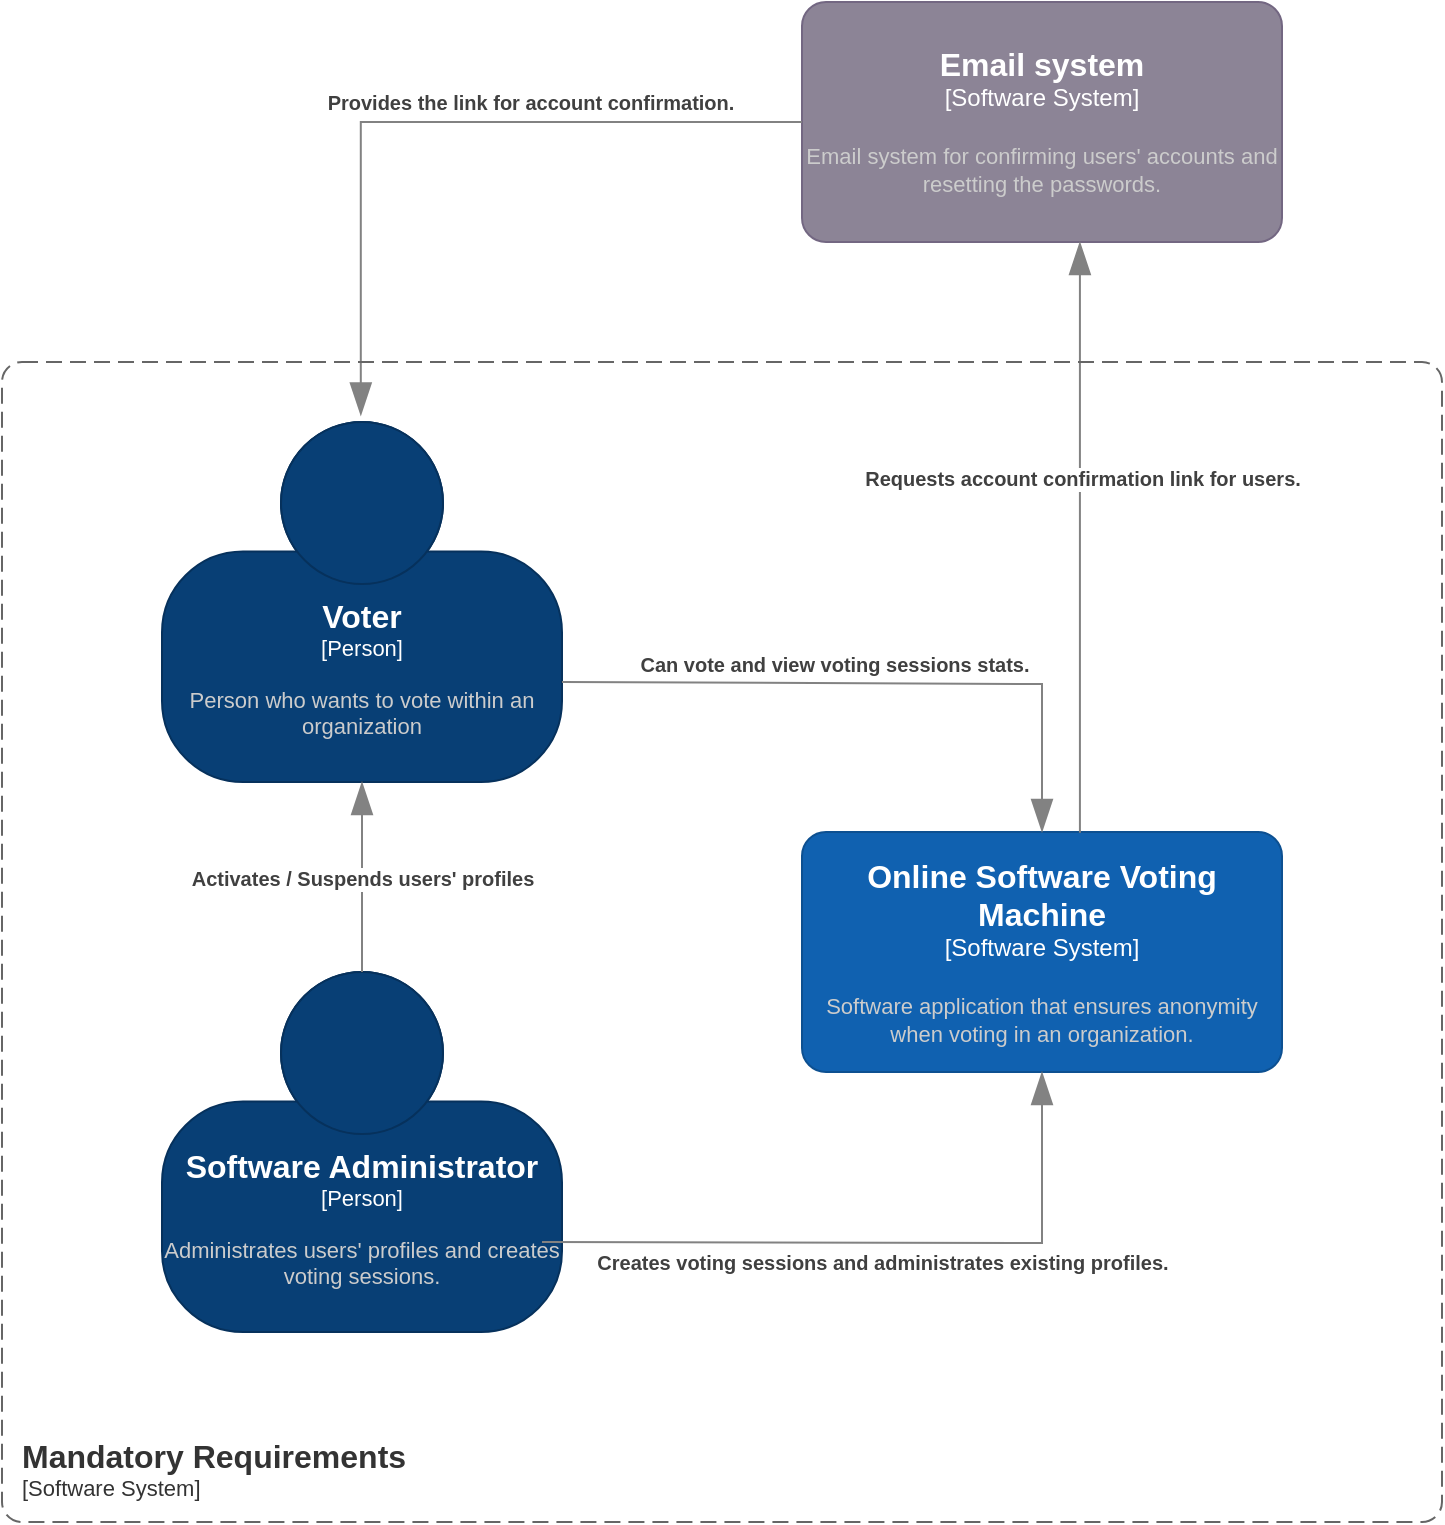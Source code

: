 <mxfile version="24.7.17" pages="4">
  <diagram name="C1" id="7ueGE8DKUBGp5fRa-jxp">
    <mxGraphModel dx="1578" dy="1000" grid="1" gridSize="10" guides="1" tooltips="1" connect="1" arrows="1" fold="1" page="1" pageScale="1" pageWidth="827" pageHeight="1169" math="0" shadow="0">
      <root>
        <mxCell id="0" />
        <mxCell id="1" parent="0" />
        <object placeholders="1" c4Name="Voter" c4Type="Person" c4Description="Person who wants to vote within an organization" label="&lt;font style=&quot;font-size: 16px&quot;&gt;&lt;b&gt;%c4Name%&lt;/b&gt;&lt;/font&gt;&lt;div&gt;[%c4Type%]&lt;/div&gt;&lt;br&gt;&lt;div&gt;&lt;font style=&quot;font-size: 11px&quot;&gt;&lt;font color=&quot;#cccccc&quot;&gt;%c4Description%&lt;/font&gt;&lt;/div&gt;" id="q03xlysCoNS1eceZposl-1">
          <mxCell style="html=1;fontSize=11;dashed=0;whiteSpace=wrap;fillColor=#083F75;strokeColor=#06315C;fontColor=#ffffff;shape=mxgraph.c4.person2;align=center;metaEdit=1;points=[[0.5,0,0],[1,0.5,0],[1,0.75,0],[0.75,1,0],[0.5,1,0],[0.25,1,0],[0,0.75,0],[0,0.5,0]];resizable=0;" parent="1" vertex="1">
            <mxGeometry x="134" y="415" width="200" height="180" as="geometry" />
          </mxCell>
        </object>
        <object placeholders="1" c4Name="Online Software Voting Machine" c4Type="Software System" c4Description="Software application that ensures anonymity when voting in an organization." label="&lt;font style=&quot;font-size: 16px&quot;&gt;&lt;b&gt;%c4Name%&lt;/b&gt;&lt;/font&gt;&lt;div&gt;[%c4Type%]&lt;/div&gt;&lt;br&gt;&lt;div&gt;&lt;font style=&quot;font-size: 11px&quot;&gt;&lt;font color=&quot;#cccccc&quot;&gt;%c4Description%&lt;/font&gt;&lt;/div&gt;" id="zaUEGF8sQV3KqC0J-l7x-1">
          <mxCell style="rounded=1;whiteSpace=wrap;html=1;labelBackgroundColor=none;fillColor=#1061B0;fontColor=#ffffff;align=center;arcSize=10;strokeColor=#0D5091;metaEdit=1;resizable=0;points=[[0.25,0,0],[0.5,0,0],[0.75,0,0],[1,0.25,0],[1,0.5,0],[1,0.75,0],[0.75,1,0],[0.5,1,0],[0.25,1,0],[0,0.75,0],[0,0.5,0],[0,0.25,0]];" parent="1" vertex="1">
            <mxGeometry x="454" y="620" width="240" height="120" as="geometry" />
          </mxCell>
        </object>
        <object placeholders="1" c4Name="Software Administrator" c4Type="Person" c4Description="Administrates users&#39; profiles and creates voting sessions. " label="&lt;font style=&quot;font-size: 16px&quot;&gt;&lt;b&gt;%c4Name%&lt;/b&gt;&lt;/font&gt;&lt;div&gt;[%c4Type%]&lt;/div&gt;&lt;br&gt;&lt;div&gt;&lt;font style=&quot;font-size: 11px&quot;&gt;&lt;font color=&quot;#cccccc&quot;&gt;%c4Description%&lt;/font&gt;&lt;/div&gt;" id="zaUEGF8sQV3KqC0J-l7x-3">
          <mxCell style="html=1;fontSize=11;dashed=0;whiteSpace=wrap;fillColor=#083F75;strokeColor=#06315C;fontColor=#ffffff;shape=mxgraph.c4.person2;align=center;metaEdit=1;points=[[0.5,0,0],[1,0.5,0],[1,0.75,0],[0.75,1,0],[0.5,1,0],[0.25,1,0],[0,0.75,0],[0,0.5,0]];resizable=0;" parent="1" vertex="1">
            <mxGeometry x="134" y="690" width="200" height="180" as="geometry" />
          </mxCell>
        </object>
        <object placeholders="1" c4Type="Relationship" c4Description="Can vote and view voting sessions stats." label="&lt;div style=&quot;text-align: left&quot;&gt;&lt;div style=&quot;text-align: center&quot;&gt;&lt;b&gt;%c4Description%&lt;/b&gt;&lt;/div&gt;" id="zaUEGF8sQV3KqC0J-l7x-6">
          <mxCell style="endArrow=blockThin;html=1;fontSize=10;fontColor=#404040;strokeWidth=1;endFill=1;strokeColor=#828282;elbow=vertical;metaEdit=1;endSize=14;startSize=14;jumpStyle=arc;jumpSize=16;rounded=0;edgeStyle=orthogonalEdgeStyle;entryX=0.5;entryY=0;entryDx=0;entryDy=0;entryPerimeter=0;" parent="1" target="zaUEGF8sQV3KqC0J-l7x-1" edge="1">
            <mxGeometry x="-0.132" y="10" width="240" relative="1" as="geometry">
              <mxPoint x="334" y="545" as="sourcePoint" />
              <mxPoint x="564" y="545" as="targetPoint" />
              <Array as="points">
                <mxPoint x="574" y="546" />
              </Array>
              <mxPoint as="offset" />
            </mxGeometry>
          </mxCell>
        </object>
        <object placeholders="1" c4Type="Relationship" c4Description="Creates voting sessions and administrates existing profiles." label="&lt;div style=&quot;text-align: left&quot;&gt;&lt;div style=&quot;text-align: center&quot;&gt;&lt;b&gt;%c4Description%&lt;/b&gt;&lt;/div&gt;" id="zaUEGF8sQV3KqC0J-l7x-7">
          <mxCell style="endArrow=blockThin;html=1;fontSize=10;fontColor=#404040;strokeWidth=1;endFill=1;strokeColor=#828282;elbow=vertical;metaEdit=1;endSize=14;startSize=14;jumpStyle=arc;jumpSize=16;rounded=0;edgeStyle=orthogonalEdgeStyle;entryX=0.5;entryY=1;entryDx=0;entryDy=0;entryPerimeter=0;" parent="1" target="zaUEGF8sQV3KqC0J-l7x-1" edge="1">
            <mxGeometry x="0.014" y="-10" width="240" relative="1" as="geometry">
              <mxPoint x="324" y="825" as="sourcePoint" />
              <mxPoint x="574" y="715" as="targetPoint" />
              <mxPoint as="offset" />
            </mxGeometry>
          </mxCell>
        </object>
        <object placeholders="1" c4Type="Relationship" c4Description="Activates / Suspends users&#39; profiles" label="&lt;div style=&quot;text-align: left&quot;&gt;&lt;div style=&quot;text-align: center&quot;&gt;&lt;b&gt;%c4Description%&lt;/b&gt;&lt;/div&gt;" id="zaUEGF8sQV3KqC0J-l7x-8">
          <mxCell style="endArrow=blockThin;html=1;fontSize=10;fontColor=#404040;strokeWidth=1;endFill=1;strokeColor=#828282;elbow=vertical;metaEdit=1;endSize=14;startSize=14;jumpStyle=arc;jumpSize=16;rounded=0;edgeStyle=orthogonalEdgeStyle;entryX=0.5;entryY=1;entryDx=0;entryDy=0;entryPerimeter=0;exitX=0.5;exitY=0;exitDx=0;exitDy=0;exitPerimeter=0;" parent="1" source="zaUEGF8sQV3KqC0J-l7x-3" target="q03xlysCoNS1eceZposl-1" edge="1">
            <mxGeometry width="240" relative="1" as="geometry">
              <mxPoint x="234" y="595" as="sourcePoint" />
              <mxPoint x="234" y="675" as="targetPoint" />
              <Array as="points" />
            </mxGeometry>
          </mxCell>
        </object>
        <object placeholders="1" c4Name="Email system" c4Type="Software System" c4Description="Email system for confirming users&#39; accounts and resetting the passwords." label="&lt;font style=&quot;font-size: 16px&quot;&gt;&lt;b&gt;%c4Name%&lt;/b&gt;&lt;/font&gt;&lt;div&gt;[%c4Type%]&lt;/div&gt;&lt;br&gt;&lt;div&gt;&lt;font style=&quot;font-size: 11px&quot;&gt;&lt;font color=&quot;#cccccc&quot;&gt;%c4Description%&lt;/font&gt;&lt;/div&gt;" id="uyOuwJS1P8Giv-fzp_7i-1">
          <mxCell style="rounded=1;whiteSpace=wrap;html=1;labelBackgroundColor=none;fillColor=#8C8496;fontColor=#ffffff;align=center;arcSize=10;strokeColor=#736782;metaEdit=1;resizable=0;points=[[0.25,0,0],[0.5,0,0],[0.75,0,0],[1,0.25,0],[1,0.5,0],[1,0.75,0],[0.75,1,0],[0.5,1,0],[0.25,1,0],[0,0.75,0],[0,0.5,0],[0,0.25,0]];" parent="1" vertex="1">
            <mxGeometry x="454" y="205" width="240" height="120" as="geometry" />
          </mxCell>
        </object>
        <object placeholders="1" c4Type="Relationship" c4Description="Provides the link for account confirmation." label="&lt;div style=&quot;text-align: left&quot;&gt;&lt;div style=&quot;text-align: center&quot;&gt;&lt;b&gt;%c4Description%&lt;/b&gt;&lt;/div&gt;" id="uyOuwJS1P8Giv-fzp_7i-3">
          <mxCell style="endArrow=blockThin;html=1;fontSize=10;fontColor=#404040;strokeWidth=1;endFill=1;strokeColor=#828282;elbow=vertical;metaEdit=1;endSize=14;startSize=14;jumpStyle=arc;jumpSize=16;rounded=0;edgeStyle=orthogonalEdgeStyle;entryX=0.497;entryY=-0.018;entryDx=0;entryDy=0;entryPerimeter=0;exitX=0;exitY=0.5;exitDx=0;exitDy=0;exitPerimeter=0;" parent="1" source="uyOuwJS1P8Giv-fzp_7i-1" target="q03xlysCoNS1eceZposl-1" edge="1">
            <mxGeometry x="-0.26" y="-10" width="240" relative="1" as="geometry">
              <mxPoint x="314" y="335" as="sourcePoint" />
              <mxPoint x="434" y="365" as="targetPoint" />
              <Array as="points">
                <mxPoint x="233" y="265" />
              </Array>
              <mxPoint as="offset" />
            </mxGeometry>
          </mxCell>
        </object>
        <object placeholders="1" c4Type="Relationship" c4Description="Requests account confirmation link for users. " label="&lt;div style=&quot;text-align: left&quot;&gt;&lt;div style=&quot;text-align: center&quot;&gt;&lt;b&gt;%c4Description%&lt;/b&gt;&lt;/div&gt;" id="uyOuwJS1P8Giv-fzp_7i-4">
          <mxCell style="endArrow=blockThin;html=1;fontSize=10;fontColor=#404040;strokeWidth=1;endFill=1;strokeColor=#828282;elbow=vertical;metaEdit=1;endSize=14;startSize=14;jumpStyle=arc;jumpSize=16;rounded=0;edgeStyle=orthogonalEdgeStyle;exitX=0.579;exitY=0.003;exitDx=0;exitDy=0;exitPerimeter=0;entryX=0.579;entryY=1;entryDx=0;entryDy=0;entryPerimeter=0;" parent="1" source="zaUEGF8sQV3KqC0J-l7x-1" target="uyOuwJS1P8Giv-fzp_7i-1" edge="1">
            <mxGeometry x="0.201" y="-1" width="240" relative="1" as="geometry">
              <mxPoint x="414" y="505" as="sourcePoint" />
              <mxPoint x="593" y="445" as="targetPoint" />
              <mxPoint as="offset" />
            </mxGeometry>
          </mxCell>
        </object>
        <object placeholders="1" c4Name="Mandatory Requirements" c4Type="SystemScopeBoundary" c4Application="Software System" label="&lt;font style=&quot;font-size: 16px&quot;&gt;&lt;b&gt;&lt;div style=&quot;text-align: left&quot;&gt;%c4Name%&lt;/div&gt;&lt;/b&gt;&lt;/font&gt;&lt;div style=&quot;text-align: left&quot;&gt;[%c4Application%]&lt;/div&gt;" id="wgvyRz1sclOxrqaHUezx-1">
          <mxCell style="rounded=1;fontSize=11;whiteSpace=wrap;html=1;dashed=1;arcSize=20;fillColor=none;strokeColor=#666666;fontColor=#333333;labelBackgroundColor=none;align=left;verticalAlign=bottom;labelBorderColor=none;spacingTop=0;spacing=10;dashPattern=8 4;metaEdit=1;rotatable=0;perimeter=rectanglePerimeter;noLabel=0;labelPadding=0;allowArrows=0;connectable=0;expand=0;recursiveResize=0;editable=1;pointerEvents=0;absoluteArcSize=1;points=[[0.25,0,0],[0.5,0,0],[0.75,0,0],[1,0.25,0],[1,0.5,0],[1,0.75,0],[0.75,1,0],[0.5,1,0],[0.25,1,0],[0,0.75,0],[0,0.5,0],[0,0.25,0]];" vertex="1" parent="1">
            <mxGeometry x="54" y="385" width="720" height="580" as="geometry" />
          </mxCell>
        </object>
      </root>
    </mxGraphModel>
  </diagram>
  <diagram name="C2" id="0SXuCeHq32DVmRgrDFNQ">
    <mxGraphModel dx="1688" dy="1029" grid="1" gridSize="10" guides="1" tooltips="1" connect="1" arrows="1" fold="1" page="1" pageScale="1" pageWidth="1654" pageHeight="2336" math="0" shadow="0">
      <root>
        <mxCell id="sxRCpAj6dG132IWgs2vI-0" />
        <mxCell id="sxRCpAj6dG132IWgs2vI-1" parent="sxRCpAj6dG132IWgs2vI-0" />
        <object placeholders="1" c4Name="Voter" c4Type="Person" c4Description="Person who wants to vote within an organization" label="&lt;font style=&quot;font-size: 16px&quot;&gt;&lt;b&gt;%c4Name%&lt;/b&gt;&lt;/font&gt;&lt;div&gt;[%c4Type%]&lt;/div&gt;&lt;br&gt;&lt;div&gt;&lt;font style=&quot;font-size: 11px&quot;&gt;&lt;font color=&quot;#cccccc&quot;&gt;%c4Description%&lt;/font&gt;&lt;/div&gt;" id="sxRCpAj6dG132IWgs2vI-2">
          <mxCell style="html=1;fontSize=11;dashed=0;whiteSpace=wrap;fillColor=#083F75;strokeColor=#06315C;fontColor=#ffffff;shape=mxgraph.c4.person2;align=center;metaEdit=1;points=[[0.5,0,0],[1,0.5,0],[1,0.75,0],[0.75,1,0],[0.5,1,0],[0.25,1,0],[0,0.75,0],[0,0.5,0]];resizable=0;" parent="sxRCpAj6dG132IWgs2vI-1" vertex="1">
            <mxGeometry x="257" y="878" width="200" height="180" as="geometry" />
          </mxCell>
        </object>
        <object placeholders="1" c4Name="Software Voting Machine" c4Type="ContainerScopeBoundary" c4Application="Software System" label="&lt;font style=&quot;font-size: 16px&quot;&gt;&lt;b&gt;&lt;div style=&quot;text-align: left&quot;&gt;%c4Name%&lt;/div&gt;&lt;/b&gt;&lt;/font&gt;&lt;div style=&quot;text-align: left&quot;&gt;[%c4Application%]&lt;/div&gt;" id="sxRCpAj6dG132IWgs2vI-3">
          <mxCell style="rounded=1;fontSize=11;whiteSpace=wrap;html=1;dashed=1;arcSize=20;fillColor=none;strokeColor=#666666;fontColor=#333333;labelBackgroundColor=none;align=left;verticalAlign=bottom;labelBorderColor=none;spacingTop=0;spacing=10;dashPattern=8 4;metaEdit=1;rotatable=0;perimeter=rectanglePerimeter;noLabel=0;labelPadding=0;allowArrows=0;connectable=0;expand=0;recursiveResize=0;editable=1;pointerEvents=0;absoluteArcSize=1;points=[[0.25,0,0],[0.5,0,0],[0.75,0,0],[1,0.25,0],[1,0.5,0],[1,0.75,0],[0.75,1,0],[0.5,1,0],[0.25,1,0],[0,0.75,0],[0,0.5,0],[0,0.25,0]];" parent="sxRCpAj6dG132IWgs2vI-1" vertex="1">
            <mxGeometry x="531" y="1098" width="846" height="410" as="geometry" />
          </mxCell>
        </object>
        <object placeholders="1" c4Name="Software Administrator" c4Type="Person" c4Description="Administrates users&#39; profiles and creates voting sessions. " label="&lt;font style=&quot;font-size: 16px&quot;&gt;&lt;b&gt;%c4Name%&lt;/b&gt;&lt;/font&gt;&lt;div&gt;[%c4Type%]&lt;/div&gt;&lt;br&gt;&lt;div&gt;&lt;font style=&quot;font-size: 11px&quot;&gt;&lt;font color=&quot;#cccccc&quot;&gt;%c4Description%&lt;/font&gt;&lt;/div&gt;" id="sxRCpAj6dG132IWgs2vI-4">
          <mxCell style="html=1;fontSize=11;dashed=0;whiteSpace=wrap;fillColor=#083F75;strokeColor=#06315C;fontColor=#ffffff;shape=mxgraph.c4.person2;align=center;metaEdit=1;points=[[0.5,0,0],[1,0.5,0],[1,0.75,0],[0.75,1,0],[0.5,1,0],[0.25,1,0],[0,0.75,0],[0,0.5,0]];resizable=0;" parent="sxRCpAj6dG132IWgs2vI-1" vertex="1">
            <mxGeometry x="257" y="1468" width="200" height="180" as="geometry" />
          </mxCell>
        </object>
        <object placeholders="1" c4Type="Relationship" c4Description="Can vote and view voting sessions stats." label="&lt;div style=&quot;text-align: left&quot;&gt;&lt;div style=&quot;text-align: center&quot;&gt;&lt;b&gt;%c4Description%&lt;/b&gt;&lt;/div&gt;" id="sxRCpAj6dG132IWgs2vI-5">
          <mxCell style="endArrow=blockThin;html=1;fontSize=10;fontColor=#404040;strokeWidth=1;endFill=1;strokeColor=#828282;elbow=vertical;metaEdit=1;endSize=14;startSize=14;jumpStyle=arc;jumpSize=16;rounded=0;edgeStyle=orthogonalEdgeStyle;exitX=1.003;exitY=0.715;exitDx=0;exitDy=0;exitPerimeter=0;entryX=0.579;entryY=0.006;entryDx=0;entryDy=0;entryPerimeter=0;" parent="sxRCpAj6dG132IWgs2vI-1" source="sxRCpAj6dG132IWgs2vI-2" edge="1">
            <mxGeometry x="0.273" y="91" width="240" relative="1" as="geometry">
              <mxPoint x="437" y="1012.28" as="sourcePoint" />
              <mxPoint x="675.96" y="1138" as="targetPoint" />
              <Array as="points">
                <mxPoint x="458" y="1012" />
                <mxPoint x="457" y="1012" />
                <mxPoint x="457" y="1008" />
                <mxPoint x="677" y="1008" />
                <mxPoint x="677" y="1097" />
                <mxPoint x="676" y="1097" />
              </Array>
              <mxPoint x="-1" y="-10" as="offset" />
            </mxGeometry>
          </mxCell>
        </object>
        <object placeholders="1" c4Type="Relationship" c4Description="Creates voting sessions and administrates existing profiles." label="&lt;div style=&quot;text-align: left&quot;&gt;&lt;div style=&quot;text-align: center&quot;&gt;&lt;b&gt;%c4Description%&lt;/b&gt;&lt;/div&gt;" id="sxRCpAj6dG132IWgs2vI-6">
          <mxCell style="endArrow=blockThin;html=1;fontSize=10;fontColor=#404040;strokeWidth=1;endFill=1;strokeColor=#828282;elbow=vertical;metaEdit=1;endSize=14;startSize=14;jumpStyle=arc;jumpSize=16;rounded=0;edgeStyle=orthogonalEdgeStyle;" parent="sxRCpAj6dG132IWgs2vI-1" edge="1">
            <mxGeometry x="-0.261" y="-10" width="240" relative="1" as="geometry">
              <mxPoint x="467" y="1598" as="sourcePoint" />
              <mxPoint x="837" y="1508" as="targetPoint" />
              <Array as="points">
                <mxPoint x="837" y="1598" />
                <mxPoint x="837" y="1508" />
              </Array>
              <mxPoint as="offset" />
            </mxGeometry>
          </mxCell>
        </object>
        <object placeholders="1" c4Type="Relationship" c4Description="Activates / Suspends users&#39; profiles" label="&lt;div style=&quot;text-align: left&quot;&gt;&lt;div style=&quot;text-align: center&quot;&gt;&lt;b&gt;%c4Description%&lt;/b&gt;&lt;/div&gt;" id="sxRCpAj6dG132IWgs2vI-7">
          <mxCell style="endArrow=blockThin;html=1;fontSize=10;fontColor=#404040;strokeWidth=1;endFill=1;strokeColor=#828282;elbow=vertical;metaEdit=1;endSize=14;startSize=14;jumpStyle=arc;jumpSize=16;rounded=0;edgeStyle=orthogonalEdgeStyle;entryX=0.5;entryY=1;entryDx=0;entryDy=0;entryPerimeter=0;exitX=0.5;exitY=0;exitDx=0;exitDy=0;exitPerimeter=0;" parent="sxRCpAj6dG132IWgs2vI-1" source="sxRCpAj6dG132IWgs2vI-4" target="sxRCpAj6dG132IWgs2vI-2" edge="1">
            <mxGeometry width="240" relative="1" as="geometry">
              <mxPoint x="357" y="1058" as="sourcePoint" />
              <mxPoint x="357" y="1138" as="targetPoint" />
              <Array as="points" />
            </mxGeometry>
          </mxCell>
        </object>
        <object placeholders="1" c4Name="Email system" c4Type="Software System" c4Description="Email system for confirming users&#39; accounts and resetting the passwords." label="&lt;font style=&quot;font-size: 16px&quot;&gt;&lt;b&gt;%c4Name%&lt;/b&gt;&lt;/font&gt;&lt;div&gt;[%c4Type%]&lt;/div&gt;&lt;br&gt;&lt;div&gt;&lt;font style=&quot;font-size: 11px&quot;&gt;&lt;font color=&quot;#cccccc&quot;&gt;%c4Description%&lt;/font&gt;&lt;/div&gt;" id="sxRCpAj6dG132IWgs2vI-8">
          <mxCell style="rounded=1;whiteSpace=wrap;html=1;labelBackgroundColor=none;fillColor=#8C8496;fontColor=#ffffff;align=center;arcSize=10;strokeColor=#736782;metaEdit=1;resizable=0;points=[[0.25,0,0],[0.5,0,0],[0.75,0,0],[1,0.25,0],[1,0.5,0],[1,0.75,0],[0.75,1,0],[0.5,1,0],[0.25,1,0],[0,0.75,0],[0,0.5,0],[0,0.25,0]];" parent="sxRCpAj6dG132IWgs2vI-1" vertex="1">
            <mxGeometry x="817" y="598" width="240" height="120" as="geometry" />
          </mxCell>
        </object>
        <object placeholders="1" c4Type="Relationship" c4Description="Provides the link for account confirmation." label="&lt;div style=&quot;text-align: left&quot;&gt;&lt;div style=&quot;text-align: center&quot;&gt;&lt;b&gt;%c4Description%&lt;/b&gt;&lt;/div&gt;" id="sxRCpAj6dG132IWgs2vI-9">
          <mxCell style="endArrow=blockThin;html=1;fontSize=10;fontColor=#404040;strokeWidth=1;endFill=1;strokeColor=#828282;elbow=vertical;metaEdit=1;endSize=14;startSize=14;jumpStyle=arc;jumpSize=16;rounded=0;edgeStyle=orthogonalEdgeStyle;entryX=0.497;entryY=-0.018;entryDx=0;entryDy=0;entryPerimeter=0;exitX=0;exitY=0.5;exitDx=0;exitDy=0;exitPerimeter=0;" parent="sxRCpAj6dG132IWgs2vI-1" source="sxRCpAj6dG132IWgs2vI-8" edge="1">
            <mxGeometry x="-0.26" y="-10" width="240" relative="1" as="geometry">
              <mxPoint x="577" y="798" as="sourcePoint" />
              <mxPoint x="356" y="875" as="targetPoint" />
              <Array as="points">
                <mxPoint x="357" y="658" />
                <mxPoint x="357" y="854" />
                <mxPoint x="356" y="854" />
              </Array>
              <mxPoint as="offset" />
            </mxGeometry>
          </mxCell>
        </object>
        <object placeholders="1" c4Type="Relationship" c4Description="Requests account confirmation link for users. " label="&lt;div style=&quot;text-align: left&quot;&gt;&lt;div style=&quot;text-align: center&quot;&gt;&lt;b&gt;%c4Description%&lt;/b&gt;&lt;/div&gt;" id="sxRCpAj6dG132IWgs2vI-10">
          <mxCell style="endArrow=blockThin;html=1;fontSize=10;fontColor=#404040;strokeWidth=1;endFill=1;strokeColor=#828282;elbow=vertical;metaEdit=1;endSize=14;startSize=14;jumpStyle=arc;jumpSize=16;rounded=0;edgeStyle=orthogonalEdgeStyle;exitX=0.167;exitY=0;exitDx=0;exitDy=0;exitPerimeter=0;" parent="sxRCpAj6dG132IWgs2vI-1" source="sxRCpAj6dG132IWgs2vI-12" target="sxRCpAj6dG132IWgs2vI-8" edge="1">
            <mxGeometry x="0.286" width="240" relative="1" as="geometry">
              <mxPoint x="887" y="1098" as="sourcePoint" />
              <mxPoint x="937" y="878" as="targetPoint" />
              <mxPoint as="offset" />
              <Array as="points">
                <mxPoint x="937" y="928" />
                <mxPoint x="937" y="928" />
              </Array>
            </mxGeometry>
          </mxCell>
        </object>
        <object placeholders="1" c4Name="Web application" c4Type="Container" c4Technology="Angular / React, JavaScript" c4Description="Provides the software voting functionalities. " label="&lt;font style=&quot;font-size: 16px&quot;&gt;&lt;b&gt;%c4Name%&lt;/b&gt;&lt;/font&gt;&lt;div&gt;[%c4Type%: %c4Technology%]&lt;/div&gt;&lt;br&gt;&lt;div&gt;&lt;font style=&quot;font-size: 11px&quot;&gt;&lt;font color=&quot;#E6E6E6&quot;&gt;%c4Description%&lt;/font&gt;&lt;/div&gt;" id="sxRCpAj6dG132IWgs2vI-11">
          <mxCell style="rounded=1;whiteSpace=wrap;html=1;fontSize=11;labelBackgroundColor=none;fillColor=#23A2D9;fontColor=#ffffff;align=center;arcSize=10;strokeColor=#0E7DAD;metaEdit=1;resizable=0;points=[[0.25,0,0],[0.5,0,0],[0.75,0,0],[1,0.25,0],[1,0.5,0],[1,0.75,0],[0.75,1,0],[0.5,1,0],[0.25,1,0],[0,0.75,0],[0,0.5,0],[0,0.25,0]];" parent="sxRCpAj6dG132IWgs2vI-1" vertex="1">
            <mxGeometry x="557" y="1138" width="240" height="120" as="geometry" />
          </mxCell>
        </object>
        <object placeholders="1" c4Name="API Application" c4Type="Container" c4Technology="Python FastAPI" c4Description="Provides limited functionalities for both admin and users." label="&lt;font style=&quot;font-size: 16px&quot;&gt;&lt;b&gt;%c4Name%&lt;/b&gt;&lt;/font&gt;&lt;div&gt;[%c4Type%: %c4Technology%]&lt;/div&gt;&lt;br&gt;&lt;div&gt;&lt;font style=&quot;font-size: 11px&quot;&gt;&lt;font color=&quot;#E6E6E6&quot;&gt;%c4Description%&lt;/font&gt;&lt;/div&gt;" id="sxRCpAj6dG132IWgs2vI-12">
          <mxCell style="rounded=1;whiteSpace=wrap;html=1;fontSize=11;labelBackgroundColor=none;fillColor=#23A2D9;fontColor=#ffffff;align=center;arcSize=10;strokeColor=#0E7DAD;metaEdit=1;resizable=0;points=[[0.25,0,0],[0.5,0,0],[0.75,0,0],[1,0.25,0],[1,0.5,0],[1,0.75,0],[0.75,1,0],[0.5,1,0],[0.25,1,0],[0,0.75,0],[0,0.5,0],[0,0.25,0]];" parent="sxRCpAj6dG132IWgs2vI-1" vertex="1">
            <mxGeometry x="897" y="1138" width="240" height="120" as="geometry" />
          </mxCell>
        </object>
        <object placeholders="1" c4Type="Relationship" id="sxRCpAj6dG132IWgs2vI-13">
          <mxCell style="endArrow=blockThin;html=1;fontSize=10;fontColor=#404040;strokeWidth=1;endFill=1;strokeColor=#828282;elbow=vertical;metaEdit=1;endSize=14;startSize=14;jumpStyle=arc;jumpSize=16;rounded=0;edgeStyle=orthogonalEdgeStyle;" parent="sxRCpAj6dG132IWgs2vI-1" edge="1">
            <mxGeometry width="240" relative="1" as="geometry">
              <mxPoint x="677" y="1008" as="sourcePoint" />
              <mxPoint x="1027" y="1138" as="targetPoint" />
            </mxGeometry>
          </mxCell>
        </object>
        <object placeholders="1" c4Type="Relationship" c4Description="Makes a call" label="&lt;div style=&quot;text-align: left&quot;&gt;&lt;div style=&quot;text-align: center&quot;&gt;&lt;b&gt;%c4Description%&lt;/b&gt;&lt;/div&gt;" id="sxRCpAj6dG132IWgs2vI-14">
          <mxCell style="endArrow=blockThin;html=1;fontSize=10;fontColor=#404040;strokeWidth=1;endFill=1;strokeColor=#828282;elbow=vertical;metaEdit=1;endSize=14;startSize=14;jumpStyle=arc;jumpSize=16;rounded=0;edgeStyle=orthogonalEdgeStyle;" parent="sxRCpAj6dG132IWgs2vI-1" edge="1">
            <mxGeometry width="240" relative="1" as="geometry">
              <mxPoint x="797" y="1188" as="sourcePoint" />
              <mxPoint x="897" y="1188" as="targetPoint" />
            </mxGeometry>
          </mxCell>
        </object>
        <object placeholders="1" c4Name="Database" c4Type="Container" c4Technology="MySQL" c4Description="Stores registration information." label="&lt;font style=&quot;font-size: 16px&quot;&gt;&lt;b&gt;%c4Name%&lt;/b&gt;&lt;/font&gt;&lt;div&gt;[%c4Type%:&amp;nbsp;%c4Technology%]&lt;/div&gt;&lt;br&gt;&lt;div&gt;&lt;font style=&quot;font-size: 11px&quot;&gt;&lt;font color=&quot;#E6E6E6&quot;&gt;%c4Description%&lt;/font&gt;&lt;/div&gt;" id="sxRCpAj6dG132IWgs2vI-15">
          <mxCell style="shape=cylinder3;size=15;whiteSpace=wrap;html=1;boundedLbl=1;rounded=0;labelBackgroundColor=none;fillColor=#23A2D9;fontSize=12;fontColor=#ffffff;align=center;strokeColor=#0E7DAD;metaEdit=1;points=[[0.5,0,0],[1,0.25,0],[1,0.5,0],[1,0.75,0],[0.5,1,0],[0,0.75,0],[0,0.5,0],[0,0.25,0]];resizable=0;" parent="sxRCpAj6dG132IWgs2vI-1" vertex="1">
            <mxGeometry x="890" y="1318" width="240" height="120" as="geometry" />
          </mxCell>
        </object>
        <object placeholders="1" c4Type="Relationship" c4Description="Gets user info" label="&lt;div style=&quot;text-align: left&quot;&gt;&lt;div style=&quot;text-align: center&quot;&gt;&lt;b&gt;%c4Description%&lt;/b&gt;&lt;/div&gt;" id="sxRCpAj6dG132IWgs2vI-18">
          <mxCell style="endArrow=blockThin;html=1;fontSize=10;fontColor=#404040;strokeWidth=1;endFill=1;strokeColor=#828282;elbow=vertical;metaEdit=1;endSize=14;startSize=14;jumpStyle=arc;jumpSize=16;rounded=0;edgeStyle=orthogonalEdgeStyle;entryX=0.5;entryY=0;entryDx=0;entryDy=0;entryPerimeter=0;exitX=0.456;exitY=1.012;exitDx=0;exitDy=0;exitPerimeter=0;" parent="sxRCpAj6dG132IWgs2vI-1" source="sxRCpAj6dG132IWgs2vI-12" target="sxRCpAj6dG132IWgs2vI-15" edge="1">
            <mxGeometry width="240" relative="1" as="geometry">
              <mxPoint x="1007" y="1278" as="sourcePoint" />
              <mxPoint x="1097" y="1378" as="targetPoint" />
              <Array as="points">
                <mxPoint x="1006" y="1278" />
                <mxPoint x="1010" y="1278" />
              </Array>
            </mxGeometry>
          </mxCell>
        </object>
        <object placeholders="1" c4Name="Mandatory Requirements" c4Type="SystemScopeBoundary" c4Application="System Environment" label="&lt;font style=&quot;font-size: 16px&quot;&gt;&lt;b&gt;&lt;div style=&quot;text-align: left&quot;&gt;%c4Name%&lt;/div&gt;&lt;/b&gt;&lt;/font&gt;&lt;div style=&quot;text-align: left&quot;&gt;[%c4Application%]&lt;/div&gt;" id="sxRCpAj6dG132IWgs2vI-19">
          <mxCell style="rounded=1;fontSize=11;whiteSpace=wrap;html=1;dashed=1;arcSize=20;fillColor=none;strokeColor=#666666;fontColor=#333333;labelBackgroundColor=none;align=left;verticalAlign=bottom;labelBorderColor=none;spacingTop=0;spacing=10;dashPattern=8 4;metaEdit=1;rotatable=0;perimeter=rectanglePerimeter;noLabel=0;labelPadding=0;allowArrows=0;connectable=0;expand=0;recursiveResize=0;editable=1;pointerEvents=0;absoluteArcSize=1;points=[[0.25,0,0],[0.5,0,0],[0.75,0,0],[1,0.25,0],[1,0.5,0],[1,0.75,0],[0.75,1,0],[0.5,1,0],[0.25,1,0],[0,0.75,0],[0,0.5,0],[0,0.25,0]];" parent="sxRCpAj6dG132IWgs2vI-1" vertex="1">
            <mxGeometry x="177" y="778" width="1300" height="960" as="geometry" />
          </mxCell>
        </object>
      </root>
    </mxGraphModel>
  </diagram>
  <diagram name="C3" id="GavnhryUGo0S_stIKyjd">
    <mxGraphModel dx="2110" dy="1287" grid="1" gridSize="10" guides="1" tooltips="1" connect="1" arrows="1" fold="1" page="1" pageScale="1" pageWidth="1654" pageHeight="2336" math="0" shadow="0">
      <root>
        <mxCell id="pb6OAdJ0nMRciYx0437A-0" />
        <mxCell id="pb6OAdJ0nMRciYx0437A-1" parent="pb6OAdJ0nMRciYx0437A-0" />
        <object placeholders="1" c4Name="API Application" c4Type="ContainerScopeBoundary" c4Application="Container" label="&lt;font style=&quot;font-size: 16px&quot;&gt;&lt;b&gt;&lt;div style=&quot;text-align: left&quot;&gt;%c4Name%&lt;/div&gt;&lt;/b&gt;&lt;/font&gt;&lt;div style=&quot;text-align: left&quot;&gt;[%c4Application%]&lt;/div&gt;" id="9ADyImFtGmMcpP1_klem-1">
          <mxCell style="rounded=1;fontSize=11;whiteSpace=wrap;html=1;dashed=1;arcSize=20;fillColor=none;strokeColor=#666666;fontColor=#333333;labelBackgroundColor=none;align=left;verticalAlign=bottom;labelBorderColor=none;spacingTop=0;spacing=10;dashPattern=8 4;metaEdit=1;rotatable=0;perimeter=rectanglePerimeter;noLabel=0;labelPadding=0;allowArrows=0;connectable=0;expand=0;recursiveResize=0;editable=1;pointerEvents=0;absoluteArcSize=1;points=[[0.25,0,0],[0.5,0,0],[0.75,0,0],[1,0.25,0],[1,0.5,0],[1,0.75,0],[0.75,1,0],[0.5,1,0],[0.25,1,0],[0,0.75,0],[0,0.5,0],[0,0.25,0]];" parent="pb6OAdJ0nMRciYx0437A-1" vertex="1">
            <mxGeometry x="675" y="350" width="1910" height="710" as="geometry" />
          </mxCell>
        </object>
        <object placeholders="1" c4Name="Web application" c4Type="Container" c4Technology="Angular / React, JavaScript" c4Description="Provides the software voting functionalities. " label="&lt;font style=&quot;font-size: 16px&quot;&gt;&lt;b&gt;%c4Name%&lt;/b&gt;&lt;/font&gt;&lt;div&gt;[%c4Type%: %c4Technology%]&lt;/div&gt;&lt;br&gt;&lt;div&gt;&lt;font style=&quot;font-size: 11px&quot;&gt;&lt;font color=&quot;#E6E6E6&quot;&gt;%c4Description%&lt;/font&gt;&lt;/div&gt;" id="P51B-tjpsvQogqoVhfnP-0">
          <mxCell style="rounded=1;whiteSpace=wrap;html=1;fontSize=11;labelBackgroundColor=none;fillColor=#23A2D9;fontColor=#ffffff;align=center;arcSize=10;strokeColor=#0E7DAD;metaEdit=1;resizable=0;points=[[0.25,0,0],[0.5,0,0],[0.75,0,0],[1,0.25,0],[1,0.5,0],[1,0.75,0],[0.75,1,0],[0.5,1,0],[0.25,1,0],[0,0.75,0],[0,0.5,0],[0,0.25,0]];" parent="pb6OAdJ0nMRciYx0437A-1" vertex="1">
            <mxGeometry x="1545" y="160" width="240" height="120" as="geometry" />
          </mxCell>
        </object>
        <object placeholders="1" c4Name="Database" c4Type="Container" c4Technology="MySQL" c4Description="Stores registration information." label="&lt;font style=&quot;font-size: 16px&quot;&gt;&lt;b&gt;%c4Name%&lt;/b&gt;&lt;/font&gt;&lt;div&gt;[%c4Type%:&amp;nbsp;%c4Technology%]&lt;/div&gt;&lt;br&gt;&lt;div&gt;&lt;font style=&quot;font-size: 11px&quot;&gt;&lt;font color=&quot;#E6E6E6&quot;&gt;%c4Description%&lt;/font&gt;&lt;/div&gt;" id="P51B-tjpsvQogqoVhfnP-3">
          <mxCell style="shape=cylinder3;size=15;whiteSpace=wrap;html=1;boundedLbl=1;rounded=0;labelBackgroundColor=none;fillColor=#23A2D9;fontSize=12;fontColor=#ffffff;align=center;strokeColor=#0E7DAD;metaEdit=1;points=[[0.5,0,0],[1,0.25,0],[1,0.5,0],[1,0.75,0],[0.5,1,0],[0,0.75,0],[0,0.5,0],[0,0.25,0]];resizable=0;" parent="pb6OAdJ0nMRciYx0437A-1" vertex="1">
            <mxGeometry x="1435" y="1108" width="240" height="120" as="geometry" />
          </mxCell>
        </object>
        <object placeholders="1" c4Name="Database" c4Type="Container" c4Technology="MySQL" c4Description="Stores information related to voting (sessions, options, results, start date / end date)" label="&lt;font style=&quot;font-size: 16px&quot;&gt;&lt;b&gt;%c4Name%&lt;/b&gt;&lt;/font&gt;&lt;div&gt;[%c4Type%:&amp;nbsp;%c4Technology%]&lt;/div&gt;&lt;br&gt;&lt;div&gt;&lt;font style=&quot;font-size: 11px&quot;&gt;&lt;font color=&quot;#E6E6E6&quot;&gt;%c4Description%&lt;/font&gt;&lt;/div&gt;" id="P51B-tjpsvQogqoVhfnP-4">
          <mxCell style="shape=cylinder3;size=15;whiteSpace=wrap;html=1;boundedLbl=1;rounded=0;labelBackgroundColor=none;fillColor=#23A2D9;fontSize=12;fontColor=#ffffff;align=center;strokeColor=#0E7DAD;metaEdit=1;points=[[0.5,0,0],[1,0.25,0],[1,0.5,0],[1,0.75,0],[0.5,1,0],[0,0.75,0],[0,0.5,0],[0,0.25,0]];resizable=0;" parent="pb6OAdJ0nMRciYx0437A-1" vertex="1">
            <mxGeometry x="2065" y="1108" width="240" height="120" as="geometry" />
          </mxCell>
        </object>
        <object placeholders="1" c4Name="Sign In Controller" c4Type="Container" c4Technology="Python FastAPI" c4Description="Allows users to log in the software voting application. " label="&lt;font style=&quot;font-size: 16px&quot;&gt;&lt;b&gt;%c4Name%&lt;/b&gt;&lt;/font&gt;&lt;div&gt;[%c4Type%: %c4Technology%]&lt;/div&gt;&lt;br&gt;&lt;div&gt;&lt;font style=&quot;font-size: 11px&quot;&gt;&lt;font color=&quot;#E6E6E6&quot;&gt;%c4Description%&lt;/font&gt;&lt;/div&gt;" id="P51B-tjpsvQogqoVhfnP-11">
          <mxCell style="rounded=1;whiteSpace=wrap;html=1;fontSize=11;labelBackgroundColor=none;fillColor=#23A2D9;fontColor=#ffffff;align=center;arcSize=10;strokeColor=#0E7DAD;metaEdit=1;resizable=0;points=[[0.25,0,0],[0.5,0,0],[0.75,0,0],[1,0.25,0],[1,0.5,0],[1,0.75,0],[0.75,1,0],[0.5,1,0],[0.25,1,0],[0,0.75,0],[0,0.5,0],[0,0.25,0]];" parent="pb6OAdJ0nMRciYx0437A-1" vertex="1">
            <mxGeometry x="1015" y="418" width="240" height="120" as="geometry" />
          </mxCell>
        </object>
        <object placeholders="1" c4Name="Sign Up Controller" c4Type="Container" c4Technology="Python FastAPI" c4Description="Allows users to create an account in application. " label="&lt;font style=&quot;font-size: 16px&quot;&gt;&lt;b&gt;%c4Name%&lt;/b&gt;&lt;/font&gt;&lt;div&gt;[%c4Type%: %c4Technology%]&lt;/div&gt;&lt;br&gt;&lt;div&gt;&lt;font style=&quot;font-size: 11px&quot;&gt;&lt;font color=&quot;#E6E6E6&quot;&gt;%c4Description%&lt;/font&gt;&lt;/div&gt;" id="P51B-tjpsvQogqoVhfnP-12">
          <mxCell style="rounded=1;whiteSpace=wrap;html=1;fontSize=11;labelBackgroundColor=none;fillColor=#23A2D9;fontColor=#ffffff;align=center;arcSize=10;strokeColor=#0E7DAD;metaEdit=1;resizable=0;points=[[0.25,0,0],[0.5,0,0],[0.75,0,0],[1,0.25,0],[1,0.5,0],[1,0.75,0],[0.75,1,0],[0.5,1,0],[0.25,1,0],[0,0.75,0],[0,0.5,0],[0,0.25,0]];" parent="pb6OAdJ0nMRciYx0437A-1" vertex="1">
            <mxGeometry x="745" y="418" width="240" height="120" as="geometry" />
          </mxCell>
        </object>
        <object placeholders="1" c4Name="Forgot Password Controller" c4Type="Container" c4Technology="Python FastAPI" c4Description="Allows to reset their password." label="&lt;font style=&quot;font-size: 16px&quot;&gt;&lt;b&gt;%c4Name%&lt;/b&gt;&lt;/font&gt;&lt;div&gt;[%c4Type%: %c4Technology%]&lt;/div&gt;&lt;br&gt;&lt;div&gt;&lt;font style=&quot;font-size: 11px&quot;&gt;&lt;font color=&quot;#E6E6E6&quot;&gt;%c4Description%&lt;/font&gt;&lt;/div&gt;" id="P51B-tjpsvQogqoVhfnP-15">
          <mxCell style="rounded=1;whiteSpace=wrap;html=1;fontSize=11;labelBackgroundColor=none;fillColor=#23A2D9;fontColor=#ffffff;align=center;arcSize=10;strokeColor=#0E7DAD;metaEdit=1;resizable=0;points=[[0.25,0,0],[0.5,0,0],[0.75,0,0],[1,0.25,0],[1,0.5,0],[1,0.75,0],[0.75,1,0],[0.5,1,0],[0.25,1,0],[0,0.75,0],[0,0.5,0],[0,0.25,0]];" parent="pb6OAdJ0nMRciYx0437A-1" vertex="1">
            <mxGeometry x="1305" y="418" width="240" height="120" as="geometry" />
          </mxCell>
        </object>
        <object placeholders="1" c4Name="Security component" c4Type="Container" c4Technology="Python FastAPI, Python" c4Description=" Ensures the security of user&#39;s credentials. " label="&lt;font style=&quot;font-size: 16px&quot;&gt;&lt;b&gt;%c4Name%&lt;/b&gt;&lt;/font&gt;&lt;div&gt;[%c4Type%: %c4Technology%]&lt;/div&gt;&lt;br&gt;&lt;div&gt;&lt;font style=&quot;font-size: 11px&quot;&gt;&lt;font color=&quot;#E6E6E6&quot;&gt;%c4Description%&lt;/font&gt;&lt;/div&gt;" id="P51B-tjpsvQogqoVhfnP-16">
          <mxCell style="rounded=1;whiteSpace=wrap;html=1;fontSize=11;labelBackgroundColor=none;fillColor=#23A2D9;fontColor=#ffffff;align=center;arcSize=10;strokeColor=#0E7DAD;metaEdit=1;resizable=0;points=[[0.25,0,0],[0.5,0,0],[0.75,0,0],[1,0.25,0],[1,0.5,0],[1,0.75,0],[0.75,1,0],[0.5,1,0],[0.25,1,0],[0,0.75,0],[0,0.5,0],[0,0.25,0]];" parent="pb6OAdJ0nMRciYx0437A-1" vertex="1">
            <mxGeometry x="1445" y="860" width="240" height="120" as="geometry" />
          </mxCell>
        </object>
        <object placeholders="1" c4Name="Voter" c4Type="Person" c4Description="Person who wants to vote within an organization" label="&lt;font style=&quot;font-size: 16px&quot;&gt;&lt;b&gt;%c4Name%&lt;/b&gt;&lt;/font&gt;&lt;div&gt;[%c4Type%]&lt;/div&gt;&lt;br&gt;&lt;div&gt;&lt;font style=&quot;font-size: 11px&quot;&gt;&lt;font color=&quot;#cccccc&quot;&gt;%c4Description%&lt;/font&gt;&lt;/div&gt;" id="UM9vh83x_dyCYvVipDBS-0">
          <mxCell style="html=1;fontSize=11;dashed=0;whiteSpace=wrap;fillColor=#083F75;strokeColor=#06315C;fontColor=#ffffff;shape=mxgraph.c4.person2;align=center;metaEdit=1;points=[[0.5,0,0],[1,0.5,0],[1,0.75,0],[0.75,1,0],[0.5,1,0],[0.25,1,0],[0,0.75,0],[0,0.5,0]];resizable=0;" parent="pb6OAdJ0nMRciYx0437A-1" vertex="1">
            <mxGeometry x="1065" y="100" width="200" height="180" as="geometry" />
          </mxCell>
        </object>
        <object placeholders="1" c4Type="Relationship" c4Description="Uses" label="&lt;div style=&quot;text-align: left&quot;&gt;&lt;div style=&quot;text-align: center&quot;&gt;&lt;b&gt;%c4Description%&lt;/b&gt;&lt;/div&gt;" id="-fF64TrkwLBPXo2czN0Z-3">
          <mxCell style="endArrow=blockThin;html=1;fontSize=10;fontColor=#404040;strokeWidth=1;endFill=1;strokeColor=#828282;elbow=vertical;metaEdit=1;endSize=14;startSize=14;jumpStyle=arc;jumpSize=16;rounded=0;edgeStyle=orthogonalEdgeStyle;" parent="pb6OAdJ0nMRciYx0437A-1" source="P51B-tjpsvQogqoVhfnP-12" edge="1">
            <mxGeometry x="-0.789" width="240" relative="1" as="geometry">
              <mxPoint x="1545" y="459" as="sourcePoint" />
              <mxPoint x="1445" y="920" as="targetPoint" />
              <Array as="points">
                <mxPoint x="865" y="610" />
                <mxPoint x="1105" y="610" />
                <mxPoint x="1105" y="920" />
              </Array>
              <mxPoint as="offset" />
            </mxGeometry>
          </mxCell>
        </object>
        <object placeholders="1" c4Type="Relationship" c4Description="Visits software voting app" label="&lt;div style=&quot;text-align: left&quot;&gt;&lt;div style=&quot;text-align: center&quot;&gt;&lt;b&gt;%c4Description%&lt;/b&gt;&lt;/div&gt;" id="-fF64TrkwLBPXo2czN0Z-6">
          <mxCell style="endArrow=blockThin;html=1;fontSize=10;fontColor=#404040;strokeWidth=1;endFill=1;strokeColor=#828282;elbow=vertical;metaEdit=1;endSize=14;startSize=14;jumpStyle=arc;jumpSize=16;rounded=0;edgeStyle=orthogonalEdgeStyle;exitX=0.999;exitY=0.661;exitDx=0;exitDy=0;exitPerimeter=0;entryX=0;entryY=0.5;entryDx=0;entryDy=0;entryPerimeter=0;" parent="pb6OAdJ0nMRciYx0437A-1" source="UM9vh83x_dyCYvVipDBS-0" target="P51B-tjpsvQogqoVhfnP-0" edge="1">
            <mxGeometry width="240" relative="1" as="geometry">
              <mxPoint x="1045" y="512" as="sourcePoint" />
              <mxPoint x="1155" y="452" as="targetPoint" />
            </mxGeometry>
          </mxCell>
        </object>
        <object placeholders="1" c4Name="Express vote component" c4Type="Container" c4Technology="Python FastAPI" c4Description="Allows users to access a specific voting sessions and to vote." label="&lt;font style=&quot;font-size: 16px&quot;&gt;&lt;b&gt;%c4Name%&lt;/b&gt;&lt;/font&gt;&lt;div&gt;[%c4Type%: %c4Technology%]&lt;/div&gt;&lt;br&gt;&lt;div&gt;&lt;font style=&quot;font-size: 11px&quot;&gt;&lt;font color=&quot;#E6E6E6&quot;&gt;%c4Description%&lt;/font&gt;&lt;/div&gt;" id="-fF64TrkwLBPXo2czN0Z-12">
          <mxCell style="rounded=1;whiteSpace=wrap;html=1;fontSize=11;labelBackgroundColor=none;fillColor=#23A2D9;fontColor=#ffffff;align=center;arcSize=10;strokeColor=#0E7DAD;metaEdit=1;resizable=0;points=[[0.25,0,0],[0.5,0,0],[0.75,0,0],[1,0.25,0],[1,0.5,0],[1,0.75,0],[0.75,1,0],[0.5,1,0],[0.25,1,0],[0,0.75,0],[0,0.5,0],[0,0.25,0]];" parent="pb6OAdJ0nMRciYx0437A-1" vertex="1">
            <mxGeometry x="2005" y="620" width="240" height="120" as="geometry" />
          </mxCell>
        </object>
        <object placeholders="1" c4Name="Sign Up / Sign In Container" c4Type="ContainerScopeBoundary" c4Application="Container" label="&lt;font style=&quot;font-size: 16px&quot;&gt;&lt;b&gt;&lt;div style=&quot;text-align: left&quot;&gt;%c4Name%&lt;/div&gt;&lt;/b&gt;&lt;/font&gt;&lt;div style=&quot;text-align: left&quot;&gt;[%c4Application%]&lt;/div&gt;" id="-fF64TrkwLBPXo2czN0Z-13">
          <mxCell style="rounded=1;fontSize=11;whiteSpace=wrap;html=1;dashed=1;arcSize=20;fillColor=none;strokeColor=#666666;fontColor=#333333;labelBackgroundColor=none;align=left;verticalAlign=bottom;labelBorderColor=none;spacingTop=0;spacing=10;dashPattern=8 4;metaEdit=1;rotatable=0;perimeter=rectanglePerimeter;noLabel=0;labelPadding=0;allowArrows=0;connectable=0;expand=0;recursiveResize=0;editable=1;pointerEvents=0;absoluteArcSize=1;points=[[0.25,0,0],[0.5,0,0],[0.75,0,0],[1,0.25,0],[1,0.5,0],[1,0.75,0],[0.75,1,0],[0.5,1,0],[0.25,1,0],[0,0.75,0],[0,0.5,0],[0,0.25,0]];" parent="pb6OAdJ0nMRciYx0437A-1" vertex="1">
            <mxGeometry x="735" y="400" width="860" height="370" as="geometry" />
          </mxCell>
        </object>
        <object placeholders="1" c4Type="Relationship" c4Description="Uses" label="&lt;div style=&quot;text-align: left&quot;&gt;&lt;div style=&quot;text-align: center&quot;&gt;&lt;b&gt;%c4Description%&lt;/b&gt;&lt;/div&gt;" id="-fF64TrkwLBPXo2czN0Z-14">
          <mxCell style="endArrow=blockThin;html=1;fontSize=10;fontColor=#404040;strokeWidth=1;endFill=1;strokeColor=#828282;elbow=vertical;metaEdit=1;endSize=14;startSize=14;jumpStyle=arc;jumpSize=16;rounded=0;edgeStyle=orthogonalEdgeStyle;" parent="pb6OAdJ0nMRciYx0437A-1" edge="1">
            <mxGeometry x="-0.439" width="240" relative="1" as="geometry">
              <mxPoint x="1475" y="537" as="sourcePoint" />
              <mxPoint x="1555" y="860" as="targetPoint" />
              <Array as="points">
                <mxPoint x="1475" y="610" />
                <mxPoint x="1555" y="610" />
              </Array>
              <mxPoint as="offset" />
            </mxGeometry>
          </mxCell>
        </object>
        <object placeholders="1" c4Name="Email component" c4Type="Container" c4Technology="Python FastAPI, Python" c4Description="Sends email for resetting the password and confirming the account." label="&lt;font style=&quot;font-size: 16px&quot;&gt;&lt;b&gt;%c4Name%&lt;/b&gt;&lt;/font&gt;&lt;div&gt;[%c4Type%: %c4Technology%]&lt;/div&gt;&lt;br&gt;&lt;div&gt;&lt;font style=&quot;font-size: 11px&quot;&gt;&lt;font color=&quot;#E6E6E6&quot;&gt;%c4Description%&lt;/font&gt;&lt;/div&gt;" id="-fF64TrkwLBPXo2czN0Z-15">
          <mxCell style="rounded=1;whiteSpace=wrap;html=1;fontSize=11;labelBackgroundColor=none;fillColor=#23A2D9;fontColor=#ffffff;align=center;arcSize=10;strokeColor=#0E7DAD;metaEdit=1;resizable=0;points=[[0.25,0,0],[0.5,0,0],[0.75,0,0],[1,0.25,0],[1,0.5,0],[1,0.75,0],[0.75,1,0],[0.5,1,0],[0.25,1,0],[0,0.75,0],[0,0.5,0],[0,0.25,0]];" parent="pb6OAdJ0nMRciYx0437A-1" vertex="1">
            <mxGeometry x="1295" y="630" width="240" height="120" as="geometry" />
          </mxCell>
        </object>
        <object placeholders="1" c4Type="Relationship" c4Description="Uses" label="&lt;div style=&quot;text-align: left&quot;&gt;&lt;div style=&quot;text-align: center&quot;&gt;&lt;b&gt;%c4Description%&lt;/b&gt;&lt;/div&gt;" id="-fF64TrkwLBPXo2czN0Z-19">
          <mxCell style="endArrow=blockThin;html=1;fontSize=10;fontColor=#404040;strokeWidth=1;endFill=1;strokeColor=#828282;elbow=vertical;metaEdit=1;endSize=14;startSize=14;jumpStyle=arc;jumpSize=16;rounded=0;edgeStyle=orthogonalEdgeStyle;" parent="pb6OAdJ0nMRciYx0437A-1" edge="1">
            <mxGeometry x="-0.77" width="240" relative="1" as="geometry">
              <mxPoint x="1145" y="540" as="sourcePoint" />
              <mxPoint x="1445" y="880" as="targetPoint" />
              <Array as="points">
                <mxPoint x="1145" y="538" />
                <mxPoint x="1145" y="640" />
              </Array>
              <mxPoint as="offset" />
            </mxGeometry>
          </mxCell>
        </object>
        <object placeholders="1" c4Type="Relationship" c4Description="Resets password through" label="&lt;div style=&quot;text-align: left&quot;&gt;&lt;div style=&quot;text-align: center&quot;&gt;&lt;b&gt;%c4Description%&lt;/b&gt;&lt;/div&gt;" id="-fF64TrkwLBPXo2czN0Z-20">
          <mxCell style="endArrow=blockThin;html=1;fontSize=10;fontColor=#404040;strokeWidth=1;endFill=1;strokeColor=#828282;elbow=vertical;metaEdit=1;endSize=14;startSize=14;jumpStyle=arc;jumpSize=16;rounded=0;edgeStyle=orthogonalEdgeStyle;exitX=0.624;exitY=0.994;exitDx=0;exitDy=0;exitPerimeter=0;entryX=0.459;entryY=0.01;entryDx=0;entryDy=0;entryPerimeter=0;" parent="pb6OAdJ0nMRciYx0437A-1" target="-fF64TrkwLBPXo2czN0Z-15" edge="1">
            <mxGeometry x="0.407" width="240" relative="1" as="geometry">
              <mxPoint x="1394.88" y="536.32" as="sourcePoint" />
              <mxPoint x="1405.12" y="720" as="targetPoint" />
              <Array as="points">
                <mxPoint x="1395" y="538" />
                <mxPoint x="1405" y="538" />
              </Array>
              <mxPoint as="offset" />
            </mxGeometry>
          </mxCell>
        </object>
        <object placeholders="1" c4Type="Relationship" c4Description="Accesses their profile and voting sessions through" label="&lt;div style=&quot;text-align: left&quot;&gt;&lt;div style=&quot;text-align: center&quot;&gt;&lt;b&gt;%c4Description%&lt;/b&gt;&lt;/div&gt;" id="-fF64TrkwLBPXo2czN0Z-23">
          <mxCell style="endArrow=blockThin;html=1;fontSize=10;fontColor=#404040;strokeWidth=1;endFill=1;strokeColor=#828282;elbow=vertical;metaEdit=1;endSize=14;startSize=14;jumpStyle=arc;jumpSize=16;rounded=0;edgeStyle=orthogonalEdgeStyle;exitX=0.5;exitY=1;exitDx=0;exitDy=0;exitPerimeter=0;" parent="pb6OAdJ0nMRciYx0437A-1" source="P51B-tjpsvQogqoVhfnP-0" edge="1">
            <mxGeometry x="-0.029" y="-10" width="240" relative="1" as="geometry">
              <mxPoint x="1665" y="331" as="sourcePoint" />
              <mxPoint x="1135" y="400" as="targetPoint" />
              <Array as="points">
                <mxPoint x="1665" y="320" />
                <mxPoint x="1135" y="320" />
                <mxPoint x="1135" y="400" />
              </Array>
              <mxPoint as="offset" />
            </mxGeometry>
          </mxCell>
        </object>
        <object placeholders="1" c4Name="View profile" c4Type="Container" c4Technology="Python FastAPI" c4Description="Displays the user&#39;s profile " label="&lt;font style=&quot;font-size: 16px&quot;&gt;&lt;b&gt;%c4Name%&lt;/b&gt;&lt;/font&gt;&lt;div&gt;[%c4Type%: %c4Technology%]&lt;/div&gt;&lt;br&gt;&lt;div&gt;&lt;font style=&quot;font-size: 11px&quot;&gt;&lt;font color=&quot;#E6E6E6&quot;&gt;%c4Description%&lt;/font&gt;&lt;/div&gt;" id="-fF64TrkwLBPXo2czN0Z-24">
          <mxCell style="rounded=1;whiteSpace=wrap;html=1;fontSize=11;labelBackgroundColor=none;fillColor=#23A2D9;fontColor=#ffffff;align=center;arcSize=10;strokeColor=#0E7DAD;metaEdit=1;resizable=0;points=[[0.25,0,0],[0.5,0,0],[0.75,0,0],[1,0.25,0],[1,0.5,0],[1,0.75,0],[0.75,1,0],[0.5,1,0],[0.25,1,0],[0,0.75,0],[0,0.5,0],[0,0.25,0]];" parent="pb6OAdJ0nMRciYx0437A-1" vertex="1">
            <mxGeometry x="1665" y="418" width="240" height="120" as="geometry" />
          </mxCell>
        </object>
        <object placeholders="1" c4Name="Edit profile" c4Type="Container" c4Technology="Python FastAPI" c4Description="Displays the user&#39;s profile " label="&lt;font style=&quot;font-size: 16px&quot;&gt;&lt;b&gt;%c4Name%&lt;/b&gt;&lt;/font&gt;&lt;div&gt;[%c4Type%: %c4Technology%]&lt;/div&gt;&lt;br&gt;&lt;div&gt;&lt;font style=&quot;font-size: 11px&quot;&gt;&lt;font color=&quot;#E6E6E6&quot;&gt;%c4Description%&lt;/font&gt;&lt;/div&gt;" id="-fF64TrkwLBPXo2czN0Z-25">
          <mxCell style="rounded=1;whiteSpace=wrap;html=1;fontSize=11;labelBackgroundColor=none;fillColor=#23A2D9;fontColor=#ffffff;align=center;arcSize=10;strokeColor=#0E7DAD;metaEdit=1;resizable=0;points=[[0.25,0,0],[0.5,0,0],[0.75,0,0],[1,0.25,0],[1,0.5,0],[1,0.75,0],[0.75,1,0],[0.5,1,0],[0.25,1,0],[0,0.75,0],[0,0.5,0],[0,0.25,0]];" parent="pb6OAdJ0nMRciYx0437A-1" vertex="1">
            <mxGeometry x="1665" y="620" width="240" height="120" as="geometry" />
          </mxCell>
        </object>
        <object placeholders="1" c4Name="Profile pages container" c4Type="ContainerScopeBoundary" c4Application="Container" label="&lt;font style=&quot;font-size: 16px&quot;&gt;&lt;b&gt;&lt;div style=&quot;text-align: left&quot;&gt;%c4Name%&lt;/div&gt;&lt;/b&gt;&lt;/font&gt;&lt;div style=&quot;text-align: left&quot;&gt;[%c4Application%]&lt;/div&gt;" id="-fF64TrkwLBPXo2czN0Z-27">
          <mxCell style="rounded=1;fontSize=11;whiteSpace=wrap;html=1;dashed=1;arcSize=20;fillColor=none;strokeColor=#666666;fontColor=#333333;labelBackgroundColor=none;align=left;verticalAlign=bottom;labelBorderColor=none;spacingTop=0;spacing=10;dashPattern=8 4;metaEdit=1;rotatable=0;perimeter=rectanglePerimeter;noLabel=0;labelPadding=0;allowArrows=0;connectable=0;expand=0;recursiveResize=0;editable=1;pointerEvents=0;absoluteArcSize=1;points=[[0.25,0,0],[0.5,0,0],[0.75,0,0],[1,0.25,0],[1,0.5,0],[1,0.75,0],[0.75,1,0],[0.5,1,0],[0.25,1,0],[0,0.75,0],[0,0.5,0],[0,0.25,0]];" parent="pb6OAdJ0nMRciYx0437A-1" vertex="1">
            <mxGeometry x="1635" y="400" width="310" height="410" as="geometry" />
          </mxCell>
        </object>
        <object placeholders="1" c4Type="Relationship" c4Description="Accesses their profile info" label="&lt;div style=&quot;text-align: left&quot;&gt;&lt;div style=&quot;text-align: center&quot;&gt;&lt;b&gt;%c4Description%&lt;/b&gt;&lt;/div&gt;" id="-fF64TrkwLBPXo2czN0Z-28">
          <mxCell style="endArrow=blockThin;html=1;fontSize=10;fontColor=#404040;strokeWidth=1;endFill=1;strokeColor=#828282;elbow=vertical;metaEdit=1;endSize=14;startSize=14;jumpStyle=arc;jumpSize=16;rounded=0;edgeStyle=orthogonalEdgeStyle;exitX=0.543;exitY=1.01;exitDx=0;exitDy=0;exitPerimeter=0;" parent="pb6OAdJ0nMRciYx0437A-1" source="P51B-tjpsvQogqoVhfnP-0" edge="1">
            <mxGeometry x="-0.029" y="-10" width="240" relative="1" as="geometry">
              <mxPoint x="1675" y="290" as="sourcePoint" />
              <mxPoint x="1815" y="400" as="targetPoint" />
              <Array as="points">
                <mxPoint x="1675" y="320" />
                <mxPoint x="1815" y="320" />
                <mxPoint x="1815" y="400" />
              </Array>
              <mxPoint as="offset" />
            </mxGeometry>
          </mxCell>
        </object>
        <object placeholders="1" c4Name="Homepage / Voting sessions component" c4Type="Container" c4Technology="Python FastAPI" c4Description="Displays all voting sessions that the users took part at." label="&lt;font style=&quot;font-size: 16px&quot;&gt;&lt;b&gt;%c4Name%&lt;/b&gt;&lt;/font&gt;&lt;div&gt;[%c4Type%: %c4Technology%]&lt;/div&gt;&lt;br&gt;&lt;div&gt;&lt;font style=&quot;font-size: 11px&quot;&gt;&lt;font color=&quot;#E6E6E6&quot;&gt;%c4Description%&lt;/font&gt;&lt;/div&gt;" id="-fF64TrkwLBPXo2czN0Z-29">
          <mxCell style="rounded=1;whiteSpace=wrap;html=1;fontSize=11;labelBackgroundColor=none;fillColor=#23A2D9;fontColor=#ffffff;align=center;arcSize=10;strokeColor=#0E7DAD;metaEdit=1;resizable=0;points=[[0.25,0,0],[0.5,0,0],[0.75,0,0],[1,0.25,0],[1,0.5,0],[1,0.75,0],[0.75,1,0],[0.5,1,0],[0.25,1,0],[0,0.75,0],[0,0.5,0],[0,0.25,0]];" parent="pb6OAdJ0nMRciYx0437A-1" vertex="1">
            <mxGeometry x="2005" y="418" width="240" height="120" as="geometry" />
          </mxCell>
        </object>
        <object placeholders="1" c4Name="Voting sessions container" c4Type="ContainerScopeBoundary" c4Application="Container" label="&lt;font style=&quot;font-size: 16px&quot;&gt;&lt;b&gt;&lt;div style=&quot;text-align: left&quot;&gt;%c4Name%&lt;/div&gt;&lt;/b&gt;&lt;/font&gt;&lt;div style=&quot;text-align: left&quot;&gt;[%c4Application%]&lt;/div&gt;" id="-fF64TrkwLBPXo2czN0Z-31">
          <mxCell style="rounded=1;fontSize=11;whiteSpace=wrap;html=1;dashed=1;arcSize=20;fillColor=none;strokeColor=#666666;fontColor=#333333;labelBackgroundColor=none;align=left;verticalAlign=bottom;labelBorderColor=none;spacingTop=0;spacing=10;dashPattern=8 4;metaEdit=1;rotatable=0;perimeter=rectanglePerimeter;noLabel=0;labelPadding=0;allowArrows=0;connectable=0;expand=0;recursiveResize=0;editable=1;pointerEvents=0;absoluteArcSize=1;points=[[0.25,0,0],[0.5,0,0],[0.75,0,0],[1,0.25,0],[1,0.5,0],[1,0.75,0],[0.75,1,0],[0.5,1,0],[0.25,1,0],[0,0.75,0],[0,0.5,0],[0,0.25,0]];" parent="pb6OAdJ0nMRciYx0437A-1" vertex="1">
            <mxGeometry x="1975" y="400" width="590" height="410" as="geometry" />
          </mxCell>
        </object>
        <object placeholders="1" c4Type="Relationship" c4Description="Reads and writes to" label="&lt;div style=&quot;text-align: left&quot;&gt;&lt;div style=&quot;text-align: center&quot;&gt;&lt;b&gt;%c4Description%&lt;/b&gt;&lt;/div&gt;" id="-fF64TrkwLBPXo2czN0Z-32">
          <mxCell style="endArrow=blockThin;html=1;fontSize=10;fontColor=#404040;strokeWidth=1;endFill=1;strokeColor=#828282;elbow=vertical;metaEdit=1;endSize=14;startSize=14;jumpStyle=arc;jumpSize=16;rounded=0;edgeStyle=orthogonalEdgeStyle;entryX=0.5;entryY=0;entryDx=0;entryDy=0;entryPerimeter=0;exitX=0.458;exitY=1.02;exitDx=0;exitDy=0;exitPerimeter=0;" parent="pb6OAdJ0nMRciYx0437A-1" source="P51B-tjpsvQogqoVhfnP-16" target="P51B-tjpsvQogqoVhfnP-3" edge="1">
            <mxGeometry width="240" relative="1" as="geometry">
              <mxPoint x="1555" y="990" as="sourcePoint" />
              <mxPoint x="1795" y="990" as="targetPoint" />
            </mxGeometry>
          </mxCell>
        </object>
        <object placeholders="1" c4Type="Relationship" c4Description="Uses" label="&lt;div style=&quot;text-align: left&quot;&gt;&lt;div style=&quot;text-align: center&quot;&gt;&lt;b&gt;%c4Description%&lt;/b&gt;&lt;/div&gt;" id="-fF64TrkwLBPXo2czN0Z-33">
          <mxCell style="endArrow=blockThin;html=1;fontSize=10;fontColor=#404040;strokeWidth=1;endFill=1;strokeColor=#828282;elbow=vertical;metaEdit=1;endSize=14;startSize=14;jumpStyle=arc;jumpSize=16;rounded=0;edgeStyle=orthogonalEdgeStyle;" parent="pb6OAdJ0nMRciYx0437A-1" edge="1">
            <mxGeometry x="-0.565" width="240" relative="1" as="geometry">
              <mxPoint x="1795" y="810" as="sourcePoint" />
              <mxPoint x="1685" y="880" as="targetPoint" />
              <Array as="points">
                <mxPoint x="1795" y="880" />
                <mxPoint x="1685" y="880" />
              </Array>
              <mxPoint as="offset" />
            </mxGeometry>
          </mxCell>
        </object>
        <object placeholders="1" c4Name="Voting security component" c4Type="Container" c4Technology="Python FastAPI, Python" c4Description="Ensures the anonimity of the voters and generates a token that allows users to see sessions&#39; statistics without being logged in. " label="&lt;font style=&quot;font-size: 16px&quot;&gt;&lt;b&gt;%c4Name%&lt;/b&gt;&lt;/font&gt;&lt;div&gt;[%c4Type%: %c4Technology%]&lt;/div&gt;&lt;br&gt;&lt;div&gt;&lt;font style=&quot;font-size: 11px&quot;&gt;&lt;font color=&quot;#E6E6E6&quot;&gt;%c4Description%&lt;/font&gt;&lt;/div&gt;" id="-fF64TrkwLBPXo2czN0Z-37">
          <mxCell style="rounded=1;whiteSpace=wrap;html=1;fontSize=11;labelBackgroundColor=none;fillColor=#23A2D9;fontColor=#ffffff;align=center;arcSize=10;strokeColor=#0E7DAD;metaEdit=1;resizable=0;points=[[0.25,0,0],[0.5,0,0],[0.75,0,0],[1,0.25,0],[1,0.5,0],[1,0.75,0],[0.75,1,0],[0.5,1,0],[0.25,1,0],[0,0.75,0],[0,0.5,0],[0,0.25,0]];" parent="pb6OAdJ0nMRciYx0437A-1" vertex="1">
            <mxGeometry x="1885" y="870" width="240" height="120" as="geometry" />
          </mxCell>
        </object>
        <object placeholders="1" c4Type="Relationship" c4Description="Uses" label="&lt;div style=&quot;text-align: left&quot;&gt;&lt;div style=&quot;text-align: center&quot;&gt;&lt;b&gt;%c4Description%&lt;/b&gt;&lt;/div&gt;" id="-fF64TrkwLBPXo2czN0Z-38">
          <mxCell style="endArrow=blockThin;html=1;fontSize=10;fontColor=#404040;strokeWidth=1;endFill=1;strokeColor=#828282;elbow=vertical;metaEdit=1;endSize=14;startSize=14;jumpStyle=arc;jumpSize=16;rounded=0;edgeStyle=orthogonalEdgeStyle;entryX=0.478;entryY=0.031;entryDx=0;entryDy=0;entryPerimeter=0;" parent="pb6OAdJ0nMRciYx0437A-1" target="-fF64TrkwLBPXo2czN0Z-37" edge="1">
            <mxGeometry x="0.165" y="-10" width="240" relative="1" as="geometry">
              <mxPoint x="2125" y="740" as="sourcePoint" />
              <mxPoint x="2045" y="920" as="targetPoint" />
              <Array as="points">
                <mxPoint x="2126" y="740" />
                <mxPoint x="2126" y="840" />
                <mxPoint x="2000" y="840" />
              </Array>
              <mxPoint as="offset" />
            </mxGeometry>
          </mxCell>
        </object>
        <object placeholders="1" c4Type="Relationship" c4Description="Reads from and writes to" label="&lt;div style=&quot;text-align: left&quot;&gt;&lt;div style=&quot;text-align: center&quot;&gt;&lt;b&gt;%c4Description%&lt;/b&gt;&lt;/div&gt;" id="1BTffo8ohoJ-jcX8wAUO-0">
          <mxCell style="endArrow=blockThin;html=1;fontSize=10;fontColor=#404040;strokeWidth=1;endFill=1;strokeColor=#828282;elbow=vertical;metaEdit=1;endSize=14;startSize=14;jumpStyle=arc;jumpSize=16;rounded=0;edgeStyle=orthogonalEdgeStyle;entryX=0.5;entryY=0;entryDx=0;entryDy=0;entryPerimeter=0;" parent="pb6OAdJ0nMRciYx0437A-1" target="P51B-tjpsvQogqoVhfnP-4" edge="1">
            <mxGeometry x="0.588" width="240" relative="1" as="geometry">
              <mxPoint x="2135" y="810" as="sourcePoint" />
              <mxPoint x="2185" y="1100" as="targetPoint" />
              <Array as="points">
                <mxPoint x="2135" y="840" />
                <mxPoint x="2185" y="840" />
              </Array>
              <mxPoint as="offset" />
            </mxGeometry>
          </mxCell>
        </object>
        <object placeholders="1" c4Name="Email system" c4Type="Software System" c4Description="Email system for confirming users&#39; accounts." label="&lt;font style=&quot;font-size: 16px&quot;&gt;&lt;b&gt;%c4Name%&lt;/b&gt;&lt;/font&gt;&lt;div&gt;[%c4Type%]&lt;/div&gt;&lt;br&gt;&lt;div&gt;&lt;font style=&quot;font-size: 11px&quot;&gt;&lt;font color=&quot;#cccccc&quot;&gt;%c4Description%&lt;/font&gt;&lt;/div&gt;" id="aZoZGASFe9DCnURnB7fP-0">
          <mxCell style="rounded=1;whiteSpace=wrap;html=1;labelBackgroundColor=none;fillColor=#8C8496;fontColor=#ffffff;align=center;arcSize=10;strokeColor=#736782;metaEdit=1;resizable=0;points=[[0.25,0,0],[0.5,0,0],[0.75,0,0],[1,0.25,0],[1,0.5,0],[1,0.75,0],[0.75,1,0],[0.5,1,0],[0.25,1,0],[0,0.75,0],[0,0.5,0],[0,0.25,0]];" parent="pb6OAdJ0nMRciYx0437A-1" vertex="1">
            <mxGeometry x="1155" y="1108" width="240" height="120" as="geometry" />
          </mxCell>
        </object>
        <object placeholders="1" c4Type="Relationship" c4Description="Requests account confirmation." label="&lt;div style=&quot;text-align: left&quot;&gt;&lt;div style=&quot;text-align: center&quot;&gt;&lt;b&gt;%c4Description%&lt;/b&gt;&lt;/div&gt;" id="BAqvu-h8ugbAXnDM18cd-0">
          <mxCell style="endArrow=blockThin;html=1;fontSize=10;fontColor=#404040;strokeWidth=1;endFill=1;strokeColor=#828282;elbow=vertical;metaEdit=1;endSize=14;startSize=14;jumpStyle=arc;jumpSize=16;rounded=0;edgeStyle=orthogonalEdgeStyle;" parent="pb6OAdJ0nMRciYx0437A-1" edge="1">
            <mxGeometry x="-0.094" y="10" width="240" relative="1" as="geometry">
              <mxPoint x="925" y="540" as="sourcePoint" />
              <mxPoint x="1295" y="700" as="targetPoint" />
              <Array as="points">
                <mxPoint x="925" y="540" />
                <mxPoint x="925" y="700" />
              </Array>
              <mxPoint as="offset" />
            </mxGeometry>
          </mxCell>
        </object>
        <object placeholders="1" c4Type="Relationship" c4Description="Sends request for account confirmation." label="&lt;div style=&quot;text-align: left&quot;&gt;&lt;div style=&quot;text-align: center&quot;&gt;&lt;b&gt;%c4Description%&lt;/b&gt;&lt;/div&gt;" id="Q--U6w0YGKMQfsFsncyh-0">
          <mxCell style="endArrow=blockThin;html=1;fontSize=10;fontColor=#404040;strokeWidth=1;endFill=1;strokeColor=#828282;elbow=vertical;metaEdit=1;endSize=14;startSize=14;jumpStyle=arc;jumpSize=16;rounded=0;edgeStyle=orthogonalEdgeStyle;exitX=0.25;exitY=1;exitDx=0;exitDy=0;exitPerimeter=0;" parent="pb6OAdJ0nMRciYx0437A-1" source="-fF64TrkwLBPXo2czN0Z-15" edge="1">
            <mxGeometry x="-0.773" width="240" relative="1" as="geometry">
              <mxPoint x="1175" y="960" as="sourcePoint" />
              <mxPoint x="1274" y="1110" as="targetPoint" />
              <Array as="points">
                <mxPoint x="1355" y="970" />
                <mxPoint x="1274" y="970" />
              </Array>
              <mxPoint as="offset" />
            </mxGeometry>
          </mxCell>
        </object>
        <object placeholders="1" c4Type="Relationship" c4Description="Gets account confirmation." label="&lt;div style=&quot;text-align: left&quot;&gt;&lt;div style=&quot;text-align: center&quot;&gt;&lt;b&gt;%c4Description%&lt;/b&gt;&lt;/div&gt;" id="Q--U6w0YGKMQfsFsncyh-1">
          <mxCell style="endArrow=blockThin;html=1;fontSize=10;fontColor=#404040;strokeWidth=1;endFill=1;strokeColor=#828282;elbow=vertical;metaEdit=1;endSize=14;startSize=14;jumpStyle=arc;jumpSize=16;rounded=0;edgeStyle=orthogonalEdgeStyle;entryX=0.711;entryY=1.017;entryDx=0;entryDy=0;entryPerimeter=0;" parent="pb6OAdJ0nMRciYx0437A-1" target="P51B-tjpsvQogqoVhfnP-11" edge="1">
            <mxGeometry x="0.13" y="-10" width="240" relative="1" as="geometry">
              <mxPoint x="1295" y="670" as="sourcePoint" />
              <mxPoint x="955" y="540" as="targetPoint" />
              <Array as="points">
                <mxPoint x="1185" y="670" />
                <mxPoint x="1185" y="540" />
              </Array>
              <mxPoint as="offset" />
            </mxGeometry>
          </mxCell>
        </object>
        <object placeholders="1" c4Name="API Application" c4Type="ContainerScopeBoundary" c4Application="Container" label="&lt;font style=&quot;font-size: 16px&quot;&gt;&lt;b&gt;&lt;div style=&quot;text-align: left&quot;&gt;%c4Name%&lt;/div&gt;&lt;/b&gt;&lt;/font&gt;&lt;div style=&quot;text-align: left&quot;&gt;[%c4Application%]&lt;/div&gt;" id="6P_6ZiPlaZQ_A0_5OP2R-9">
          <mxCell style="rounded=1;fontSize=11;whiteSpace=wrap;html=1;dashed=1;arcSize=20;fillColor=none;strokeColor=#666666;fontColor=#333333;labelBackgroundColor=none;align=left;verticalAlign=bottom;labelBorderColor=none;spacingTop=0;spacing=10;dashPattern=8 4;metaEdit=1;rotatable=0;perimeter=rectanglePerimeter;noLabel=0;labelPadding=0;allowArrows=0;connectable=0;expand=0;recursiveResize=0;editable=1;pointerEvents=0;absoluteArcSize=1;points=[[0.25,0,0],[0.5,0,0],[0.75,0,0],[1,0.25,0],[1,0.5,0],[1,0.75,0],[0.75,1,0],[0.5,1,0],[0.25,1,0],[0,0.75,0],[0,0.5,0],[0,0.25,0]];" parent="pb6OAdJ0nMRciYx0437A-1" vertex="1">
            <mxGeometry x="500" y="1750" width="2260" height="710" as="geometry" />
          </mxCell>
        </object>
        <object placeholders="1" c4Name="Web application" c4Type="Container" c4Technology="Angular / React, JavaScript" c4Description="Provides the software voting functionalities. " label="&lt;font style=&quot;font-size: 16px&quot;&gt;&lt;b&gt;%c4Name%&lt;/b&gt;&lt;/font&gt;&lt;div&gt;[%c4Type%: %c4Technology%]&lt;/div&gt;&lt;br&gt;&lt;div&gt;&lt;font style=&quot;font-size: 11px&quot;&gt;&lt;font color=&quot;#E6E6E6&quot;&gt;%c4Description%&lt;/font&gt;&lt;/div&gt;" id="6P_6ZiPlaZQ_A0_5OP2R-10">
          <mxCell style="rounded=1;whiteSpace=wrap;html=1;fontSize=11;labelBackgroundColor=none;fillColor=#23A2D9;fontColor=#ffffff;align=center;arcSize=10;strokeColor=#0E7DAD;metaEdit=1;resizable=0;points=[[0.25,0,0],[0.5,0,0],[0.75,0,0],[1,0.25,0],[1,0.5,0],[1,0.75,0],[0.75,1,0],[0.5,1,0],[0.25,1,0],[0,0.75,0],[0,0.5,0],[0,0.25,0]];" parent="pb6OAdJ0nMRciYx0437A-1" vertex="1">
            <mxGeometry x="1370" y="1560" width="240" height="120" as="geometry" />
          </mxCell>
        </object>
        <object placeholders="1" c4Name="Sign In Controller" c4Type="Container" c4Technology="Python FastAPI" c4Description="Allows users to log in the software voting application. " label="&lt;font style=&quot;font-size: 16px&quot;&gt;&lt;b&gt;%c4Name%&lt;/b&gt;&lt;/font&gt;&lt;div&gt;[%c4Type%: %c4Technology%]&lt;/div&gt;&lt;br&gt;&lt;div&gt;&lt;font style=&quot;font-size: 11px&quot;&gt;&lt;font color=&quot;#E6E6E6&quot;&gt;%c4Description%&lt;/font&gt;&lt;/div&gt;" id="6P_6ZiPlaZQ_A0_5OP2R-11">
          <mxCell style="rounded=1;whiteSpace=wrap;html=1;fontSize=11;labelBackgroundColor=none;fillColor=#23A2D9;fontColor=#ffffff;align=center;arcSize=10;strokeColor=#0E7DAD;metaEdit=1;resizable=0;points=[[0.25,0,0],[0.5,0,0],[0.75,0,0],[1,0.25,0],[1,0.5,0],[1,0.75,0],[0.75,1,0],[0.5,1,0],[0.25,1,0],[0,0.75,0],[0,0.5,0],[0,0.25,0]];" parent="pb6OAdJ0nMRciYx0437A-1" vertex="1">
            <mxGeometry x="840" y="1818" width="240" height="120" as="geometry" />
          </mxCell>
        </object>
        <object placeholders="1" c4Name="Sign Up Controller" c4Type="Container" c4Technology="Python FastAPI" c4Description="Allows users to create an account in application. " label="&lt;font style=&quot;font-size: 16px&quot;&gt;&lt;b&gt;%c4Name%&lt;/b&gt;&lt;/font&gt;&lt;div&gt;[%c4Type%: %c4Technology%]&lt;/div&gt;&lt;br&gt;&lt;div&gt;&lt;font style=&quot;font-size: 11px&quot;&gt;&lt;font color=&quot;#E6E6E6&quot;&gt;%c4Description%&lt;/font&gt;&lt;/div&gt;" id="6P_6ZiPlaZQ_A0_5OP2R-12">
          <mxCell style="rounded=1;whiteSpace=wrap;html=1;fontSize=11;labelBackgroundColor=none;fillColor=#23A2D9;fontColor=#ffffff;align=center;arcSize=10;strokeColor=#0E7DAD;metaEdit=1;resizable=0;points=[[0.25,0,0],[0.5,0,0],[0.75,0,0],[1,0.25,0],[1,0.5,0],[1,0.75,0],[0.75,1,0],[0.5,1,0],[0.25,1,0],[0,0.75,0],[0,0.5,0],[0,0.25,0]];" parent="pb6OAdJ0nMRciYx0437A-1" vertex="1">
            <mxGeometry x="570" y="1818" width="240" height="120" as="geometry" />
          </mxCell>
        </object>
        <object placeholders="1" c4Name="Forgot Password Controller" c4Type="Container" c4Technology="Python FastAPI" c4Description="Allows to reset their password." label="&lt;font style=&quot;font-size: 16px&quot;&gt;&lt;b&gt;%c4Name%&lt;/b&gt;&lt;/font&gt;&lt;div&gt;[%c4Type%: %c4Technology%]&lt;/div&gt;&lt;br&gt;&lt;div&gt;&lt;font style=&quot;font-size: 11px&quot;&gt;&lt;font color=&quot;#E6E6E6&quot;&gt;%c4Description%&lt;/font&gt;&lt;/div&gt;" id="6P_6ZiPlaZQ_A0_5OP2R-13">
          <mxCell style="rounded=1;whiteSpace=wrap;html=1;fontSize=11;labelBackgroundColor=none;fillColor=#23A2D9;fontColor=#ffffff;align=center;arcSize=10;strokeColor=#0E7DAD;metaEdit=1;resizable=0;points=[[0.25,0,0],[0.5,0,0],[0.75,0,0],[1,0.25,0],[1,0.5,0],[1,0.75,0],[0.75,1,0],[0.5,1,0],[0.25,1,0],[0,0.75,0],[0,0.5,0],[0,0.25,0]];" parent="pb6OAdJ0nMRciYx0437A-1" vertex="1">
            <mxGeometry x="1130" y="1818" width="240" height="120" as="geometry" />
          </mxCell>
        </object>
        <object placeholders="1" c4Name="Security component" c4Type="Container" c4Technology="Python FastAPI, Python" c4Description=" Ensures the security of user&#39;s credentials. " label="&lt;font style=&quot;font-size: 16px&quot;&gt;&lt;b&gt;%c4Name%&lt;/b&gt;&lt;/font&gt;&lt;div&gt;[%c4Type%: %c4Technology%]&lt;/div&gt;&lt;br&gt;&lt;div&gt;&lt;font style=&quot;font-size: 11px&quot;&gt;&lt;font color=&quot;#E6E6E6&quot;&gt;%c4Description%&lt;/font&gt;&lt;/div&gt;" id="6P_6ZiPlaZQ_A0_5OP2R-14">
          <mxCell style="rounded=1;whiteSpace=wrap;html=1;fontSize=11;labelBackgroundColor=none;fillColor=#23A2D9;fontColor=#ffffff;align=center;arcSize=10;strokeColor=#0E7DAD;metaEdit=1;resizable=0;points=[[0.25,0,0],[0.5,0,0],[0.75,0,0],[1,0.25,0],[1,0.5,0],[1,0.75,0],[0.75,1,0],[0.5,1,0],[0.25,1,0],[0,0.75,0],[0,0.5,0],[0,0.25,0]];" parent="pb6OAdJ0nMRciYx0437A-1" vertex="1">
            <mxGeometry x="1270" y="2260" width="240" height="120" as="geometry" />
          </mxCell>
        </object>
        <object placeholders="1" c4Type="Relationship" c4Description="Uses" label="&lt;div style=&quot;text-align: left&quot;&gt;&lt;div style=&quot;text-align: center&quot;&gt;&lt;b&gt;%c4Description%&lt;/b&gt;&lt;/div&gt;" id="6P_6ZiPlaZQ_A0_5OP2R-16">
          <mxCell style="endArrow=blockThin;html=1;fontSize=10;fontColor=#404040;strokeWidth=1;endFill=1;strokeColor=#828282;elbow=vertical;metaEdit=1;endSize=14;startSize=14;jumpStyle=arc;jumpSize=16;rounded=0;edgeStyle=orthogonalEdgeStyle;" parent="pb6OAdJ0nMRciYx0437A-1" source="6P_6ZiPlaZQ_A0_5OP2R-12" edge="1">
            <mxGeometry x="-0.788" width="240" relative="1" as="geometry">
              <mxPoint x="1370" y="1859" as="sourcePoint" />
              <mxPoint x="1270" y="2320" as="targetPoint" />
              <Array as="points">
                <mxPoint x="690" y="2010" />
                <mxPoint x="930" y="2010" />
                <mxPoint x="930" y="2320" />
              </Array>
              <mxPoint as="offset" />
            </mxGeometry>
          </mxCell>
        </object>
        <object placeholders="1" c4Type="Relationship" c4Description="Visits software voting app" label="&lt;div style=&quot;text-align: left&quot;&gt;&lt;div style=&quot;text-align: center&quot;&gt;&lt;b&gt;%c4Description%&lt;/b&gt;&lt;/div&gt;" id="6P_6ZiPlaZQ_A0_5OP2R-17">
          <mxCell style="endArrow=blockThin;html=1;fontSize=10;fontColor=#404040;strokeWidth=1;endFill=1;strokeColor=#828282;elbow=vertical;metaEdit=1;endSize=14;startSize=14;jumpStyle=arc;jumpSize=16;rounded=0;edgeStyle=orthogonalEdgeStyle;exitX=0.999;exitY=0.661;exitDx=0;exitDy=0;exitPerimeter=0;entryX=0;entryY=0.5;entryDx=0;entryDy=0;entryPerimeter=0;" parent="pb6OAdJ0nMRciYx0437A-1" target="6P_6ZiPlaZQ_A0_5OP2R-10" edge="1">
            <mxGeometry width="240" relative="1" as="geometry">
              <mxPoint x="1089.8" y="1618.98" as="sourcePoint" />
              <mxPoint x="980" y="1852" as="targetPoint" />
            </mxGeometry>
          </mxCell>
        </object>
        <object placeholders="1" c4Name="Sign Up / Sign In Container" c4Type="ContainerScopeBoundary" c4Application="Container" label="&lt;font style=&quot;font-size: 16px&quot;&gt;&lt;b&gt;&lt;div style=&quot;text-align: left&quot;&gt;%c4Name%&lt;/div&gt;&lt;/b&gt;&lt;/font&gt;&lt;div style=&quot;text-align: left&quot;&gt;[%c4Application%]&lt;/div&gt;" id="6P_6ZiPlaZQ_A0_5OP2R-19">
          <mxCell style="rounded=1;fontSize=11;whiteSpace=wrap;html=1;dashed=1;arcSize=20;fillColor=none;strokeColor=#666666;fontColor=#333333;labelBackgroundColor=none;align=left;verticalAlign=bottom;labelBorderColor=none;spacingTop=0;spacing=10;dashPattern=8 4;metaEdit=1;rotatable=0;perimeter=rectanglePerimeter;noLabel=0;labelPadding=0;allowArrows=0;connectable=0;expand=0;recursiveResize=0;editable=1;pointerEvents=0;absoluteArcSize=1;points=[[0.25,0,0],[0.5,0,0],[0.75,0,0],[1,0.25,0],[1,0.5,0],[1,0.75,0],[0.75,1,0],[0.5,1,0],[0.25,1,0],[0,0.75,0],[0,0.5,0],[0,0.25,0]];" parent="pb6OAdJ0nMRciYx0437A-1" vertex="1">
            <mxGeometry x="560" y="1800" width="860" height="370" as="geometry" />
          </mxCell>
        </object>
        <object placeholders="1" c4Type="Relationship" c4Description="Uses" label="&lt;div style=&quot;text-align: left&quot;&gt;&lt;div style=&quot;text-align: center&quot;&gt;&lt;b&gt;%c4Description%&lt;/b&gt;&lt;/div&gt;" id="6P_6ZiPlaZQ_A0_5OP2R-20">
          <mxCell style="endArrow=blockThin;html=1;fontSize=10;fontColor=#404040;strokeWidth=1;endFill=1;strokeColor=#828282;elbow=vertical;metaEdit=1;endSize=14;startSize=14;jumpStyle=arc;jumpSize=16;rounded=0;edgeStyle=orthogonalEdgeStyle;" parent="pb6OAdJ0nMRciYx0437A-1" edge="1">
            <mxGeometry x="-0.439" width="240" relative="1" as="geometry">
              <mxPoint x="1300" y="1937" as="sourcePoint" />
              <mxPoint x="1380" y="2260" as="targetPoint" />
              <Array as="points">
                <mxPoint x="1300" y="2010" />
                <mxPoint x="1380" y="2010" />
              </Array>
              <mxPoint as="offset" />
            </mxGeometry>
          </mxCell>
        </object>
        <object placeholders="1" c4Name="Email component" c4Type="Container" c4Technology="Python FastAPI, Python" c4Description="Sends email for resetting the password and confirming the account." label="&lt;font style=&quot;font-size: 16px&quot;&gt;&lt;b&gt;%c4Name%&lt;/b&gt;&lt;/font&gt;&lt;div&gt;[%c4Type%: %c4Technology%]&lt;/div&gt;&lt;br&gt;&lt;div&gt;&lt;font style=&quot;font-size: 11px&quot;&gt;&lt;font color=&quot;#E6E6E6&quot;&gt;%c4Description%&lt;/font&gt;&lt;/div&gt;" id="6P_6ZiPlaZQ_A0_5OP2R-21">
          <mxCell style="rounded=1;whiteSpace=wrap;html=1;fontSize=11;labelBackgroundColor=none;fillColor=#23A2D9;fontColor=#ffffff;align=center;arcSize=10;strokeColor=#0E7DAD;metaEdit=1;resizable=0;points=[[0.25,0,0],[0.5,0,0],[0.75,0,0],[1,0.25,0],[1,0.5,0],[1,0.75,0],[0.75,1,0],[0.5,1,0],[0.25,1,0],[0,0.75,0],[0,0.5,0],[0,0.25,0]];" parent="pb6OAdJ0nMRciYx0437A-1" vertex="1">
            <mxGeometry x="1120" y="2030" width="240" height="120" as="geometry" />
          </mxCell>
        </object>
        <object placeholders="1" c4Type="Relationship" c4Description="Uses" label="&lt;div style=&quot;text-align: left&quot;&gt;&lt;div style=&quot;text-align: center&quot;&gt;&lt;b&gt;%c4Description%&lt;/b&gt;&lt;/div&gt;" id="6P_6ZiPlaZQ_A0_5OP2R-22">
          <mxCell style="endArrow=blockThin;html=1;fontSize=10;fontColor=#404040;strokeWidth=1;endFill=1;strokeColor=#828282;elbow=vertical;metaEdit=1;endSize=14;startSize=14;jumpStyle=arc;jumpSize=16;rounded=0;edgeStyle=orthogonalEdgeStyle;" parent="pb6OAdJ0nMRciYx0437A-1" edge="1">
            <mxGeometry x="-0.77" width="240" relative="1" as="geometry">
              <mxPoint x="970" y="1940" as="sourcePoint" />
              <mxPoint x="1270" y="2280" as="targetPoint" />
              <Array as="points">
                <mxPoint x="970" y="1938" />
                <mxPoint x="970" y="2040" />
              </Array>
              <mxPoint as="offset" />
            </mxGeometry>
          </mxCell>
        </object>
        <object placeholders="1" c4Type="Relationship" c4Description="Resets password through" label="&lt;div style=&quot;text-align: left&quot;&gt;&lt;div style=&quot;text-align: center&quot;&gt;&lt;b&gt;%c4Description%&lt;/b&gt;&lt;/div&gt;" id="6P_6ZiPlaZQ_A0_5OP2R-23">
          <mxCell style="endArrow=blockThin;html=1;fontSize=10;fontColor=#404040;strokeWidth=1;endFill=1;strokeColor=#828282;elbow=vertical;metaEdit=1;endSize=14;startSize=14;jumpStyle=arc;jumpSize=16;rounded=0;edgeStyle=orthogonalEdgeStyle;exitX=0.624;exitY=0.994;exitDx=0;exitDy=0;exitPerimeter=0;entryX=0.459;entryY=0.01;entryDx=0;entryDy=0;entryPerimeter=0;" parent="pb6OAdJ0nMRciYx0437A-1" target="6P_6ZiPlaZQ_A0_5OP2R-21" edge="1">
            <mxGeometry x="0.401" width="240" relative="1" as="geometry">
              <mxPoint x="1219.88" y="1936.32" as="sourcePoint" />
              <mxPoint x="1230.12" y="2120" as="targetPoint" />
              <Array as="points">
                <mxPoint x="1220" y="1938" />
                <mxPoint x="1230" y="1938" />
              </Array>
              <mxPoint as="offset" />
            </mxGeometry>
          </mxCell>
        </object>
        <object placeholders="1" c4Type="Relationship" c4Description="Accesses their profile and voting sessions through" label="&lt;div style=&quot;text-align: left&quot;&gt;&lt;div style=&quot;text-align: center&quot;&gt;&lt;b&gt;%c4Description%&lt;/b&gt;&lt;/div&gt;" id="6P_6ZiPlaZQ_A0_5OP2R-24">
          <mxCell style="endArrow=blockThin;html=1;fontSize=10;fontColor=#404040;strokeWidth=1;endFill=1;strokeColor=#828282;elbow=vertical;metaEdit=1;endSize=14;startSize=14;jumpStyle=arc;jumpSize=16;rounded=0;edgeStyle=orthogonalEdgeStyle;exitX=0.5;exitY=1;exitDx=0;exitDy=0;exitPerimeter=0;" parent="pb6OAdJ0nMRciYx0437A-1" source="6P_6ZiPlaZQ_A0_5OP2R-10" edge="1">
            <mxGeometry x="-0.029" y="-10" width="240" relative="1" as="geometry">
              <mxPoint x="1490" y="1731" as="sourcePoint" />
              <mxPoint x="960" y="1800" as="targetPoint" />
              <Array as="points">
                <mxPoint x="1490" y="1720" />
                <mxPoint x="960" y="1720" />
                <mxPoint x="960" y="1800" />
              </Array>
              <mxPoint as="offset" />
            </mxGeometry>
          </mxCell>
        </object>
        <object placeholders="1" c4Name="View profile" c4Type="Container" c4Technology="Python FastAPI" c4Description="Displays the user&#39;s profile " label="&lt;font style=&quot;font-size: 16px&quot;&gt;&lt;b&gt;%c4Name%&lt;/b&gt;&lt;/font&gt;&lt;div&gt;[%c4Type%: %c4Technology%]&lt;/div&gt;&lt;br&gt;&lt;div&gt;&lt;font style=&quot;font-size: 11px&quot;&gt;&lt;font color=&quot;#E6E6E6&quot;&gt;%c4Description%&lt;/font&gt;&lt;/div&gt;" id="6P_6ZiPlaZQ_A0_5OP2R-25">
          <mxCell style="rounded=1;whiteSpace=wrap;html=1;fontSize=11;labelBackgroundColor=none;fillColor=#23A2D9;fontColor=#ffffff;align=center;arcSize=10;strokeColor=#0E7DAD;metaEdit=1;resizable=0;points=[[0.25,0,0],[0.5,0,0],[0.75,0,0],[1,0.25,0],[1,0.5,0],[1,0.75,0],[0.75,1,0],[0.5,1,0],[0.25,1,0],[0,0.75,0],[0,0.5,0],[0,0.25,0]];" parent="pb6OAdJ0nMRciYx0437A-1" vertex="1">
            <mxGeometry x="1490" y="1818" width="240" height="120" as="geometry" />
          </mxCell>
        </object>
        <object placeholders="1" c4Name="Edit profile" c4Type="Container" c4Technology="Python FastAPI" c4Description="Displays the user&#39;s profile " label="&lt;font style=&quot;font-size: 16px&quot;&gt;&lt;b&gt;%c4Name%&lt;/b&gt;&lt;/font&gt;&lt;div&gt;[%c4Type%: %c4Technology%]&lt;/div&gt;&lt;br&gt;&lt;div&gt;&lt;font style=&quot;font-size: 11px&quot;&gt;&lt;font color=&quot;#E6E6E6&quot;&gt;%c4Description%&lt;/font&gt;&lt;/div&gt;" id="6P_6ZiPlaZQ_A0_5OP2R-26">
          <mxCell style="rounded=1;whiteSpace=wrap;html=1;fontSize=11;labelBackgroundColor=none;fillColor=#23A2D9;fontColor=#ffffff;align=center;arcSize=10;strokeColor=#0E7DAD;metaEdit=1;resizable=0;points=[[0.25,0,0],[0.5,0,0],[0.75,0,0],[1,0.25,0],[1,0.5,0],[1,0.75,0],[0.75,1,0],[0.5,1,0],[0.25,1,0],[0,0.75,0],[0,0.5,0],[0,0.25,0]];" parent="pb6OAdJ0nMRciYx0437A-1" vertex="1">
            <mxGeometry x="1490" y="2020" width="240" height="120" as="geometry" />
          </mxCell>
        </object>
        <object placeholders="1" c4Name="Profile pages container" c4Type="ContainerScopeBoundary" c4Application="Container" label="&lt;font style=&quot;font-size: 16px&quot;&gt;&lt;b&gt;&lt;div style=&quot;text-align: left&quot;&gt;%c4Name%&lt;/div&gt;&lt;/b&gt;&lt;/font&gt;&lt;div style=&quot;text-align: left&quot;&gt;[%c4Application%]&lt;/div&gt;" id="6P_6ZiPlaZQ_A0_5OP2R-27">
          <mxCell style="rounded=1;fontSize=11;whiteSpace=wrap;html=1;dashed=1;arcSize=20;fillColor=none;strokeColor=#666666;fontColor=#333333;labelBackgroundColor=none;align=left;verticalAlign=bottom;labelBorderColor=none;spacingTop=0;spacing=10;dashPattern=8 4;metaEdit=1;rotatable=0;perimeter=rectanglePerimeter;noLabel=0;labelPadding=0;allowArrows=0;connectable=0;expand=0;recursiveResize=0;editable=1;pointerEvents=0;absoluteArcSize=1;points=[[0.25,0,0],[0.5,0,0],[0.75,0,0],[1,0.25,0],[1,0.5,0],[1,0.75,0],[0.75,1,0],[0.5,1,0],[0.25,1,0],[0,0.75,0],[0,0.5,0],[0,0.25,0]];" parent="pb6OAdJ0nMRciYx0437A-1" vertex="1">
            <mxGeometry x="1460" y="1800" width="310" height="410" as="geometry" />
          </mxCell>
        </object>
        <object placeholders="1" c4Type="Relationship" c4Description="Accesses their profile info" label="&lt;div style=&quot;text-align: left&quot;&gt;&lt;div style=&quot;text-align: center&quot;&gt;&lt;b&gt;%c4Description%&lt;/b&gt;&lt;/div&gt;" id="6P_6ZiPlaZQ_A0_5OP2R-28">
          <mxCell style="endArrow=blockThin;html=1;fontSize=10;fontColor=#404040;strokeWidth=1;endFill=1;strokeColor=#828282;elbow=vertical;metaEdit=1;endSize=14;startSize=14;jumpStyle=arc;jumpSize=16;rounded=0;edgeStyle=orthogonalEdgeStyle;exitX=0.543;exitY=1.01;exitDx=0;exitDy=0;exitPerimeter=0;" parent="pb6OAdJ0nMRciYx0437A-1" source="6P_6ZiPlaZQ_A0_5OP2R-10" edge="1">
            <mxGeometry x="-0.007" y="10" width="240" relative="1" as="geometry">
              <mxPoint x="1500" y="1690" as="sourcePoint" />
              <mxPoint x="1600" y="1800" as="targetPoint" />
              <Array as="points">
                <mxPoint x="1500" y="1720" />
                <mxPoint x="1600" y="1720" />
              </Array>
              <mxPoint as="offset" />
            </mxGeometry>
          </mxCell>
        </object>
        <object placeholders="1" c4Type="Relationship" c4Description="Reads and writes to" label="&lt;div style=&quot;text-align: left&quot;&gt;&lt;div style=&quot;text-align: center&quot;&gt;&lt;b&gt;%c4Description%&lt;/b&gt;&lt;/div&gt;" id="6P_6ZiPlaZQ_A0_5OP2R-31">
          <mxCell style="endArrow=blockThin;html=1;fontSize=10;fontColor=#404040;strokeWidth=1;endFill=1;strokeColor=#828282;elbow=vertical;metaEdit=1;endSize=14;startSize=14;jumpStyle=arc;jumpSize=16;rounded=0;edgeStyle=orthogonalEdgeStyle;entryX=0.5;entryY=0;entryDx=0;entryDy=0;entryPerimeter=0;exitX=0.458;exitY=1.02;exitDx=0;exitDy=0;exitPerimeter=0;" parent="pb6OAdJ0nMRciYx0437A-1" source="6P_6ZiPlaZQ_A0_5OP2R-14" edge="1">
            <mxGeometry width="240" relative="1" as="geometry">
              <mxPoint x="1380" y="2390" as="sourcePoint" />
              <mxPoint x="1380" y="2500" as="targetPoint" />
            </mxGeometry>
          </mxCell>
        </object>
        <object placeholders="1" c4Type="Relationship" c4Description="Uses" label="&lt;div style=&quot;text-align: left&quot;&gt;&lt;div style=&quot;text-align: center&quot;&gt;&lt;b&gt;%c4Description%&lt;/b&gt;&lt;/div&gt;" id="6P_6ZiPlaZQ_A0_5OP2R-32">
          <mxCell style="endArrow=blockThin;html=1;fontSize=10;fontColor=#404040;strokeWidth=1;endFill=1;strokeColor=#828282;elbow=vertical;metaEdit=1;endSize=14;startSize=14;jumpStyle=arc;jumpSize=16;rounded=0;edgeStyle=orthogonalEdgeStyle;" parent="pb6OAdJ0nMRciYx0437A-1" edge="1">
            <mxGeometry x="-0.565" width="240" relative="1" as="geometry">
              <mxPoint x="1620" y="2210" as="sourcePoint" />
              <mxPoint x="1510" y="2280" as="targetPoint" />
              <Array as="points">
                <mxPoint x="1620" y="2280" />
                <mxPoint x="1510" y="2280" />
              </Array>
              <mxPoint as="offset" />
            </mxGeometry>
          </mxCell>
        </object>
        <object placeholders="1" c4Type="Relationship" c4Description="Requests account confirmation." label="&lt;div style=&quot;text-align: left&quot;&gt;&lt;div style=&quot;text-align: center&quot;&gt;&lt;b&gt;%c4Description%&lt;/b&gt;&lt;/div&gt;" id="6P_6ZiPlaZQ_A0_5OP2R-36">
          <mxCell style="endArrow=blockThin;html=1;fontSize=10;fontColor=#404040;strokeWidth=1;endFill=1;strokeColor=#828282;elbow=vertical;metaEdit=1;endSize=14;startSize=14;jumpStyle=arc;jumpSize=16;rounded=0;edgeStyle=orthogonalEdgeStyle;" parent="pb6OAdJ0nMRciYx0437A-1" edge="1">
            <mxGeometry x="-0.094" y="10" width="240" relative="1" as="geometry">
              <mxPoint x="750" y="1940" as="sourcePoint" />
              <mxPoint x="1120" y="2100" as="targetPoint" />
              <Array as="points">
                <mxPoint x="750" y="1940" />
                <mxPoint x="750" y="2100" />
              </Array>
              <mxPoint as="offset" />
            </mxGeometry>
          </mxCell>
        </object>
        <object placeholders="1" c4Type="Relationship" c4Description="Sends request for account confirmation." label="&lt;div style=&quot;text-align: left&quot;&gt;&lt;div style=&quot;text-align: center&quot;&gt;&lt;b&gt;%c4Description%&lt;/b&gt;&lt;/div&gt;" id="6P_6ZiPlaZQ_A0_5OP2R-37">
          <mxCell style="endArrow=blockThin;html=1;fontSize=10;fontColor=#404040;strokeWidth=1;endFill=1;strokeColor=#828282;elbow=vertical;metaEdit=1;endSize=14;startSize=14;jumpStyle=arc;jumpSize=16;rounded=0;edgeStyle=orthogonalEdgeStyle;exitX=0.25;exitY=1;exitDx=0;exitDy=0;exitPerimeter=0;entryX=0.664;entryY=0.007;entryDx=0;entryDy=0;entryPerimeter=0;" parent="pb6OAdJ0nMRciYx0437A-1" source="6P_6ZiPlaZQ_A0_5OP2R-21" edge="1">
            <mxGeometry x="-0.773" width="240" relative="1" as="geometry">
              <mxPoint x="1000" y="2360" as="sourcePoint" />
              <mxPoint x="1099" y="2509" as="targetPoint" />
              <Array as="points">
                <mxPoint x="1180" y="2370" />
                <mxPoint x="1099" y="2370" />
              </Array>
              <mxPoint as="offset" />
            </mxGeometry>
          </mxCell>
        </object>
        <object placeholders="1" c4Type="Relationship" c4Description="Gets account confirmation" label="&lt;div style=&quot;text-align: left&quot;&gt;&lt;div style=&quot;text-align: center&quot;&gt;&lt;b&gt;%c4Description%&lt;/b&gt;&lt;/div&gt;" id="6P_6ZiPlaZQ_A0_5OP2R-38">
          <mxCell style="endArrow=blockThin;html=1;fontSize=10;fontColor=#404040;strokeWidth=1;endFill=1;strokeColor=#828282;elbow=vertical;metaEdit=1;endSize=14;startSize=14;jumpStyle=arc;jumpSize=16;rounded=0;edgeStyle=orthogonalEdgeStyle;" parent="pb6OAdJ0nMRciYx0437A-1" edge="1">
            <mxGeometry x="0.129" y="-10" width="240" relative="1" as="geometry">
              <mxPoint x="1120" y="2070" as="sourcePoint" />
              <mxPoint x="1000" y="1940" as="targetPoint" />
              <Array as="points">
                <mxPoint x="1000" y="2070" />
                <mxPoint x="1000" y="1940" />
              </Array>
              <mxPoint as="offset" />
            </mxGeometry>
          </mxCell>
        </object>
        <object placeholders="1" c4Name="Software Administrator" c4Type="Person" c4Description="Administrates users&#39; profiles and creates voting sessions. " label="&lt;font style=&quot;font-size: 16px&quot;&gt;&lt;b&gt;%c4Name%&lt;/b&gt;&lt;/font&gt;&lt;div&gt;[%c4Type%]&lt;/div&gt;&lt;br&gt;&lt;div&gt;&lt;font style=&quot;font-size: 11px&quot;&gt;&lt;font color=&quot;#cccccc&quot;&gt;%c4Description%&lt;/font&gt;&lt;/div&gt;" id="6P_6ZiPlaZQ_A0_5OP2R-39">
          <mxCell style="html=1;fontSize=11;dashed=0;whiteSpace=wrap;fillColor=#083F75;strokeColor=#06315C;fontColor=#ffffff;shape=mxgraph.c4.person2;align=center;metaEdit=1;points=[[0.5,0,0],[1,0.5,0],[1,0.75,0],[0.75,1,0],[0.5,1,0],[0.25,1,0],[0,0.75,0],[0,0.5,0]];resizable=0;" parent="pb6OAdJ0nMRciYx0437A-1" vertex="1">
            <mxGeometry x="890" y="1500" width="200" height="180" as="geometry" />
          </mxCell>
        </object>
        <object placeholders="1" c4Name="Profile manager" c4Type="ContainerScopeBoundary" c4Application="Container" label="&lt;font style=&quot;font-size: 16px&quot;&gt;&lt;b&gt;&lt;div style=&quot;text-align: left&quot;&gt;%c4Name%&lt;/div&gt;&lt;/b&gt;&lt;/font&gt;&lt;div style=&quot;text-align: left&quot;&gt;[%c4Application%]&lt;/div&gt;" id="6P_6ZiPlaZQ_A0_5OP2R-41">
          <mxCell style="rounded=1;fontSize=11;whiteSpace=wrap;html=1;dashed=1;arcSize=20;fillColor=none;strokeColor=#666666;fontColor=#333333;labelBackgroundColor=none;align=left;verticalAlign=bottom;labelBorderColor=none;spacingTop=0;spacing=10;dashPattern=8 4;metaEdit=1;rotatable=0;perimeter=rectanglePerimeter;noLabel=0;labelPadding=0;allowArrows=0;connectable=0;expand=0;recursiveResize=0;editable=1;pointerEvents=0;absoluteArcSize=1;points=[[0.25,0,0],[0.5,0,0],[0.75,0,0],[1,0.25,0],[1,0.5,0],[1,0.75,0],[0.75,1,0],[0.5,1,0],[0.25,1,0],[0,0.75,0],[0,0.5,0],[0,0.25,0]];" parent="pb6OAdJ0nMRciYx0437A-1" vertex="1">
            <mxGeometry x="1810" y="1800" width="310" height="410" as="geometry" />
          </mxCell>
        </object>
        <object placeholders="1" c4Name="Profiles component" c4Type="Container" c4Technology="Python FastAPI" c4Description="Displays all users profiles and their status" label="&lt;font style=&quot;font-size: 16px&quot;&gt;&lt;b&gt;%c4Name%&lt;/b&gt;&lt;/font&gt;&lt;div&gt;[%c4Type%: %c4Technology%]&lt;/div&gt;&lt;br&gt;&lt;div&gt;&lt;font style=&quot;font-size: 11px&quot;&gt;&lt;font color=&quot;#E6E6E6&quot;&gt;%c4Description%&lt;/font&gt;&lt;/div&gt;" id="6P_6ZiPlaZQ_A0_5OP2R-42">
          <mxCell style="rounded=1;whiteSpace=wrap;html=1;fontSize=11;labelBackgroundColor=none;fillColor=#23A2D9;fontColor=#ffffff;align=center;arcSize=10;strokeColor=#0E7DAD;metaEdit=1;resizable=0;points=[[0.25,0,0],[0.5,0,0],[0.75,0,0],[1,0.25,0],[1,0.5,0],[1,0.75,0],[0.75,1,0],[0.5,1,0],[0.25,1,0],[0,0.75,0],[0,0.5,0],[0,0.25,0]];" parent="pb6OAdJ0nMRciYx0437A-1" vertex="1">
            <mxGeometry x="1845" y="1818" width="240" height="120" as="geometry" />
          </mxCell>
        </object>
        <object placeholders="1" c4Name="View user profile controller" c4Type="Container" c4Technology="Python FastAPI" c4Description="Displays user&#39;s profile, allows admin to update that profile status and to assign roles within user&#39;s organization." label="&lt;font style=&quot;font-size: 16px&quot;&gt;&lt;b&gt;%c4Name%&lt;/b&gt;&lt;/font&gt;&lt;div&gt;[%c4Type%: %c4Technology%]&lt;/div&gt;&lt;br&gt;&lt;div&gt;&lt;font style=&quot;font-size: 11px&quot;&gt;&lt;font color=&quot;#E6E6E6&quot;&gt;%c4Description%&lt;/font&gt;&lt;/div&gt;" id="6P_6ZiPlaZQ_A0_5OP2R-43">
          <mxCell style="rounded=1;whiteSpace=wrap;html=1;fontSize=11;labelBackgroundColor=none;fillColor=#23A2D9;fontColor=#ffffff;align=center;arcSize=10;strokeColor=#0E7DAD;metaEdit=1;resizable=0;points=[[0.25,0,0],[0.5,0,0],[0.75,0,0],[1,0.25,0],[1,0.5,0],[1,0.75,0],[0.75,1,0],[0.5,1,0],[0.25,1,0],[0,0.75,0],[0,0.5,0],[0,0.25,0]];" parent="pb6OAdJ0nMRciYx0437A-1" vertex="1">
            <mxGeometry x="1845" y="2020" width="240" height="120" as="geometry" />
          </mxCell>
        </object>
        <object placeholders="1" c4Type="Relationship" c4Description="Reads from and writes to" label="&lt;div style=&quot;text-align: left&quot;&gt;&lt;div style=&quot;text-align: center&quot;&gt;&lt;b&gt;%c4Description%&lt;/b&gt;&lt;/div&gt;" id="6P_6ZiPlaZQ_A0_5OP2R-44">
          <mxCell style="endArrow=blockThin;html=1;fontSize=10;fontColor=#404040;strokeWidth=1;endFill=1;strokeColor=#828282;elbow=vertical;metaEdit=1;endSize=14;startSize=14;jumpStyle=arc;jumpSize=16;rounded=0;edgeStyle=orthogonalEdgeStyle;entryX=1;entryY=0.5;entryDx=0;entryDy=0;entryPerimeter=0;" parent="pb6OAdJ0nMRciYx0437A-1" target="6P_6ZiPlaZQ_A0_5OP2R-51" edge="1">
            <mxGeometry x="0.139" width="240" relative="1" as="geometry">
              <mxPoint x="2330" y="2210" as="sourcePoint" />
              <mxPoint x="2210" y="2560" as="targetPoint" />
              <Array as="points">
                <mxPoint x="2330" y="2240" />
                <mxPoint x="2350" y="2240" />
                <mxPoint x="2350" y="2570" />
              </Array>
              <mxPoint as="offset" />
            </mxGeometry>
          </mxCell>
        </object>
        <object placeholders="1" c4Name="Voting sessions manager" c4Type="ContainerScopeBoundary" c4Application="Container" label="&lt;font style=&quot;font-size: 16px&quot;&gt;&lt;b&gt;&lt;div style=&quot;text-align: left&quot;&gt;%c4Name%&lt;/div&gt;&lt;/b&gt;&lt;/font&gt;&lt;div style=&quot;text-align: left&quot;&gt;[%c4Application%]&lt;/div&gt;" id="6P_6ZiPlaZQ_A0_5OP2R-45">
          <mxCell style="rounded=1;fontSize=11;whiteSpace=wrap;html=1;dashed=1;arcSize=20;fillColor=none;strokeColor=#666666;fontColor=#333333;labelBackgroundColor=none;align=left;verticalAlign=bottom;labelBorderColor=none;spacingTop=0;spacing=10;dashPattern=8 4;metaEdit=1;rotatable=0;perimeter=rectanglePerimeter;noLabel=0;labelPadding=0;allowArrows=0;connectable=0;expand=0;recursiveResize=0;editable=1;pointerEvents=0;absoluteArcSize=1;points=[[0.25,0,0],[0.5,0,0],[0.75,0,0],[1,0.25,0],[1,0.5,0],[1,0.75,0],[0.75,1,0],[0.5,1,0],[0.25,1,0],[0,0.75,0],[0,0.5,0],[0,0.25,0]];" parent="pb6OAdJ0nMRciYx0437A-1" vertex="1">
            <mxGeometry x="2150" y="1800" width="580" height="410" as="geometry" />
          </mxCell>
        </object>
        <object placeholders="1" c4Name="Display voting sessions" c4Type="Container" c4Technology="Python FastAPI" c4Description="Displays all voting sessions created by that admin" label="&lt;font style=&quot;font-size: 16px&quot;&gt;&lt;b&gt;%c4Name%&lt;/b&gt;&lt;/font&gt;&lt;div&gt;[%c4Type%: %c4Technology%]&lt;/div&gt;&lt;br&gt;&lt;div&gt;&lt;font style=&quot;font-size: 11px&quot;&gt;&lt;font color=&quot;#E6E6E6&quot;&gt;%c4Description%&lt;/font&gt;&lt;/div&gt;" id="6P_6ZiPlaZQ_A0_5OP2R-46">
          <mxCell style="rounded=1;whiteSpace=wrap;html=1;fontSize=11;labelBackgroundColor=none;fillColor=#23A2D9;fontColor=#ffffff;align=center;arcSize=10;strokeColor=#0E7DAD;metaEdit=1;resizable=0;points=[[0.25,0,0],[0.5,0,0],[0.75,0,0],[1,0.25,0],[1,0.5,0],[1,0.75,0],[0.75,1,0],[0.5,1,0],[0.25,1,0],[0,0.75,0],[0,0.5,0],[0,0.25,0]];" parent="pb6OAdJ0nMRciYx0437A-1" vertex="1">
            <mxGeometry x="2185" y="1818" width="240" height="120" as="geometry" />
          </mxCell>
        </object>
        <object placeholders="1" c4Name="Create a voting session" c4Type="Container" c4Technology="Python FastAPI" c4Description="Allows admin to add questions, options, organization / roles and start date / end date. " label="&lt;font style=&quot;font-size: 16px&quot;&gt;&lt;b&gt;%c4Name%&lt;/b&gt;&lt;/font&gt;&lt;div&gt;[%c4Type%: %c4Technology%]&lt;/div&gt;&lt;br&gt;&lt;div&gt;&lt;font style=&quot;font-size: 11px&quot;&gt;&lt;font color=&quot;#E6E6E6&quot;&gt;%c4Description%&lt;/font&gt;&lt;/div&gt;" id="6P_6ZiPlaZQ_A0_5OP2R-47">
          <mxCell style="rounded=1;whiteSpace=wrap;html=1;fontSize=11;labelBackgroundColor=none;fillColor=#23A2D9;fontColor=#ffffff;align=center;arcSize=10;strokeColor=#0E7DAD;metaEdit=1;resizable=0;points=[[0.25,0,0],[0.5,0,0],[0.75,0,0],[1,0.25,0],[1,0.5,0],[1,0.75,0],[0.75,1,0],[0.5,1,0],[0.25,1,0],[0,0.75,0],[0,0.5,0],[0,0.25,0]];" parent="pb6OAdJ0nMRciYx0437A-1" vertex="1">
            <mxGeometry x="2185" y="2020" width="240" height="120" as="geometry" />
          </mxCell>
        </object>
        <object placeholders="1" c4Name="Email system" c4Type="Software System" c4Description="Email system for confirming users&#39; accounts." label="&lt;font style=&quot;font-size: 16px&quot;&gt;&lt;b&gt;%c4Name%&lt;/b&gt;&lt;/font&gt;&lt;div&gt;[%c4Type%]&lt;/div&gt;&lt;br&gt;&lt;div&gt;&lt;font style=&quot;font-size: 11px&quot;&gt;&lt;font color=&quot;#cccccc&quot;&gt;%c4Description%&lt;/font&gt;&lt;/div&gt;" id="6P_6ZiPlaZQ_A0_5OP2R-48">
          <mxCell style="rounded=1;whiteSpace=wrap;html=1;labelBackgroundColor=none;fillColor=#8C8496;fontColor=#ffffff;align=center;arcSize=10;strokeColor=#736782;metaEdit=1;resizable=0;points=[[0.25,0,0],[0.5,0,0],[0.75,0,0],[1,0.25,0],[1,0.5,0],[1,0.75,0],[0.75,1,0],[0.5,1,0],[0.25,1,0],[0,0.75,0],[0,0.5,0],[0,0.25,0]];" parent="pb6OAdJ0nMRciYx0437A-1" vertex="1">
            <mxGeometry x="980" y="2510" width="240" height="120" as="geometry" />
          </mxCell>
        </object>
        <object placeholders="1" c4Name="Database" c4Type="Container" c4Technology="MySQL" c4Description="Stores registration information." label="&lt;font style=&quot;font-size: 16px&quot;&gt;&lt;b&gt;%c4Name%&lt;/b&gt;&lt;/font&gt;&lt;div&gt;[%c4Type%:&amp;nbsp;%c4Technology%]&lt;/div&gt;&lt;br&gt;&lt;div&gt;&lt;font style=&quot;font-size: 11px&quot;&gt;&lt;font color=&quot;#E6E6E6&quot;&gt;%c4Description%&lt;/font&gt;&lt;/div&gt;" id="6P_6ZiPlaZQ_A0_5OP2R-49">
          <mxCell style="shape=cylinder3;size=15;whiteSpace=wrap;html=1;boundedLbl=1;rounded=0;labelBackgroundColor=none;fillColor=#23A2D9;fontSize=12;fontColor=#ffffff;align=center;strokeColor=#0E7DAD;metaEdit=1;points=[[0.5,0,0],[1,0.25,0],[1,0.5,0],[1,0.75,0],[0.5,1,0],[0,0.75,0],[0,0.5,0],[0,0.25,0]];resizable=0;" parent="pb6OAdJ0nMRciYx0437A-1" vertex="1">
            <mxGeometry x="1260" y="2510" width="240" height="120" as="geometry" />
          </mxCell>
        </object>
        <object placeholders="1" c4Type="Relationship" c4Description="Displays voting sessions and their options." label="&lt;div style=&quot;text-align: left&quot;&gt;&lt;div style=&quot;text-align: center&quot;&gt;&lt;b&gt;%c4Description%&lt;/b&gt;&lt;/div&gt;" id="6P_6ZiPlaZQ_A0_5OP2R-50">
          <mxCell style="endArrow=blockThin;html=1;fontSize=10;fontColor=#404040;strokeWidth=1;endFill=1;strokeColor=#828282;elbow=vertical;metaEdit=1;endSize=14;startSize=14;jumpStyle=arc;jumpSize=16;rounded=0;edgeStyle=orthogonalEdgeStyle;exitX=0.608;exitY=1.004;exitDx=0;exitDy=0;exitPerimeter=0;" parent="pb6OAdJ0nMRciYx0437A-1" source="P51B-tjpsvQogqoVhfnP-0" edge="1">
            <mxGeometry x="-0.029" y="-10" width="240" relative="1" as="geometry">
              <mxPoint x="1685" y="291" as="sourcePoint" />
              <mxPoint x="2145" y="400" as="targetPoint" />
              <Array as="points">
                <mxPoint x="1691" y="300" />
                <mxPoint x="2145" y="300" />
                <mxPoint x="2145" y="400" />
              </Array>
              <mxPoint as="offset" />
            </mxGeometry>
          </mxCell>
        </object>
        <object placeholders="1" c4Name="Database" c4Type="Container" c4Technology="MySQL" c4Description="Stores information related to voting (sessions, options, results, start date / end date)" label="&lt;font style=&quot;font-size: 16px&quot;&gt;&lt;b&gt;%c4Name%&lt;/b&gt;&lt;/font&gt;&lt;div&gt;[%c4Type%:&amp;nbsp;%c4Technology%]&lt;/div&gt;&lt;br&gt;&lt;div&gt;&lt;font style=&quot;font-size: 11px&quot;&gt;&lt;font color=&quot;#E6E6E6&quot;&gt;%c4Description%&lt;/font&gt;&lt;/div&gt;" id="6P_6ZiPlaZQ_A0_5OP2R-51">
          <mxCell style="shape=cylinder3;size=15;whiteSpace=wrap;html=1;boundedLbl=1;rounded=0;labelBackgroundColor=none;fillColor=#23A2D9;fontSize=12;fontColor=#ffffff;align=center;strokeColor=#0E7DAD;metaEdit=1;points=[[0.5,0,0],[1,0.25,0],[1,0.5,0],[1,0.75,0],[0.5,1,0],[0,0.75,0],[0,0.5,0],[0,0.25,0]];resizable=0;" parent="pb6OAdJ0nMRciYx0437A-1" vertex="1">
            <mxGeometry x="1960" y="2510" width="240" height="120" as="geometry" />
          </mxCell>
        </object>
        <object placeholders="1" c4Type="Relationship" c4Description="Reads from and writes to" label="&lt;div style=&quot;text-align: left&quot;&gt;&lt;div style=&quot;text-align: center&quot;&gt;&lt;b&gt;%c4Description%&lt;/b&gt;&lt;/div&gt;" id="6P_6ZiPlaZQ_A0_5OP2R-52">
          <mxCell style="endArrow=blockThin;html=1;fontSize=10;fontColor=#404040;strokeWidth=1;endFill=1;strokeColor=#828282;elbow=vertical;metaEdit=1;endSize=14;startSize=14;jumpStyle=arc;jumpSize=16;rounded=0;edgeStyle=orthogonalEdgeStyle;entryX=1.001;entryY=0.535;entryDx=0;entryDy=0;entryPerimeter=0;" parent="pb6OAdJ0nMRciYx0437A-1" target="6P_6ZiPlaZQ_A0_5OP2R-49" edge="1">
            <mxGeometry x="-0.33" width="240" relative="1" as="geometry">
              <mxPoint x="1920" y="2210" as="sourcePoint" />
              <mxPoint x="1820" y="2310" as="targetPoint" />
              <Array as="points">
                <mxPoint x="1930" y="2211" />
                <mxPoint x="1930" y="2370" />
                <mxPoint x="1730" y="2370" />
                <mxPoint x="1730" y="2574" />
              </Array>
              <mxPoint as="offset" />
            </mxGeometry>
          </mxCell>
        </object>
        <object placeholders="1" c4Name="Display voting stats" c4Type="Container" c4Technology="Python FastAPI" c4Description="Allows users to see statistics for each voting sessions " label="&lt;font style=&quot;font-size: 16px&quot;&gt;&lt;b&gt;%c4Name%&lt;/b&gt;&lt;/font&gt;&lt;div&gt;[%c4Type%: %c4Technology%]&lt;/div&gt;&lt;br&gt;&lt;div&gt;&lt;font style=&quot;font-size: 11px&quot;&gt;&lt;font color=&quot;#E6E6E6&quot;&gt;%c4Description%&lt;/font&gt;&lt;/div&gt;" id="6P_6ZiPlaZQ_A0_5OP2R-53">
          <mxCell style="rounded=1;whiteSpace=wrap;html=1;fontSize=11;labelBackgroundColor=none;fillColor=#23A2D9;fontColor=#ffffff;align=center;arcSize=10;strokeColor=#0E7DAD;metaEdit=1;resizable=0;points=[[0.25,0,0],[0.5,0,0],[0.75,0,0],[1,0.25,0],[1,0.5,0],[1,0.75,0],[0.75,1,0],[0.5,1,0],[0.25,1,0],[0,0.75,0],[0,0.5,0],[0,0.25,0]];" parent="pb6OAdJ0nMRciYx0437A-1" vertex="1">
            <mxGeometry x="2305" y="520" width="240" height="120" as="geometry" />
          </mxCell>
        </object>
        <object placeholders="1" c4Type="Relationship" c4Description="Uses" label="&lt;div style=&quot;text-align: left&quot;&gt;&lt;div style=&quot;text-align: center&quot;&gt;&lt;b&gt;%c4Description%&lt;/b&gt;&lt;/div&gt;" id="6P_6ZiPlaZQ_A0_5OP2R-57">
          <mxCell style="endArrow=blockThin;html=1;fontSize=10;fontColor=#404040;strokeWidth=1;endFill=1;strokeColor=#828282;elbow=vertical;metaEdit=1;endSize=14;startSize=14;jumpStyle=arc;jumpSize=16;rounded=0;edgeStyle=orthogonalEdgeStyle;" parent="pb6OAdJ0nMRciYx0437A-1" edge="1">
            <mxGeometry x="-0.115" width="240" relative="1" as="geometry">
              <mxPoint x="2425" y="640" as="sourcePoint" />
              <mxPoint x="2125" y="950" as="targetPoint" />
              <Array as="points">
                <mxPoint x="2425" y="950" />
              </Array>
              <mxPoint as="offset" />
            </mxGeometry>
          </mxCell>
        </object>
        <object placeholders="1" c4Type="Relationship" c4Description="Leads to" label="&lt;div style=&quot;text-align: left&quot;&gt;&lt;div style=&quot;text-align: center&quot;&gt;&lt;b&gt;%c4Description%&lt;/b&gt;&lt;/div&gt;" id="D1ub4eN6atL4A5wfV4AC-0">
          <mxCell style="endArrow=blockThin;html=1;fontSize=10;fontColor=#404040;strokeWidth=1;endFill=1;strokeColor=#828282;elbow=vertical;metaEdit=1;endSize=14;startSize=14;jumpStyle=arc;jumpSize=16;rounded=0;edgeStyle=orthogonalEdgeStyle;exitX=0.292;exitY=1.017;exitDx=0;exitDy=0;exitPerimeter=0;entryX=0.5;entryY=0;entryDx=0;entryDy=0;entryPerimeter=0;" parent="pb6OAdJ0nMRciYx0437A-1" source="6P_6ZiPlaZQ_A0_5OP2R-12" target="6P_6ZiPlaZQ_A0_5OP2R-26" edge="1">
            <mxGeometry width="240" relative="1" as="geometry">
              <mxPoint x="640" y="1984.52" as="sourcePoint" />
              <mxPoint x="1610" y="1990" as="targetPoint" />
              <Array as="points">
                <mxPoint x="640" y="1980" />
                <mxPoint x="1610" y="1980" />
              </Array>
            </mxGeometry>
          </mxCell>
        </object>
        <object placeholders="1" c4Type="Relationship" c4Description="Leads to" label="&lt;div style=&quot;text-align: left&quot;&gt;&lt;div style=&quot;text-align: center&quot;&gt;&lt;b&gt;%c4Description%&lt;/b&gt;&lt;/div&gt;" id="D1ub4eN6atL4A5wfV4AC-3">
          <mxCell style="endArrow=blockThin;html=1;fontSize=10;fontColor=#404040;strokeWidth=1;endFill=1;strokeColor=#828282;elbow=vertical;metaEdit=1;endSize=14;startSize=14;jumpStyle=arc;jumpSize=16;rounded=0;edgeStyle=orthogonalEdgeStyle;exitX=0.292;exitY=1.017;exitDx=0;exitDy=0;exitPerimeter=0;entryX=0.5;entryY=0;entryDx=0;entryDy=0;entryPerimeter=0;" parent="pb6OAdJ0nMRciYx0437A-1" edge="1">
            <mxGeometry width="240" relative="1" as="geometry">
              <mxPoint x="825" y="540" as="sourcePoint" />
              <mxPoint x="1795" y="620" as="targetPoint" />
              <Array as="points">
                <mxPoint x="825" y="580" />
                <mxPoint x="1795" y="580" />
              </Array>
            </mxGeometry>
          </mxCell>
        </object>
        <object placeholders="1" c4Name="Display voting stats" c4Type="Container" c4Technology="Python FastAPI" c4Description="Allows users to see statistics for each voting sessions " label="&lt;font style=&quot;font-size: 16px&quot;&gt;&lt;b&gt;%c4Name%&lt;/b&gt;&lt;/font&gt;&lt;div&gt;[%c4Type%: %c4Technology%]&lt;/div&gt;&lt;br&gt;&lt;div&gt;&lt;font style=&quot;font-size: 11px&quot;&gt;&lt;font color=&quot;#E6E6E6&quot;&gt;%c4Description%&lt;/font&gt;&lt;/div&gt;" id="-5GmQo2_JBxzS073Ph5S-1">
          <mxCell style="rounded=1;whiteSpace=wrap;html=1;fontSize=11;labelBackgroundColor=none;fillColor=#23A2D9;fontColor=#ffffff;align=center;arcSize=10;strokeColor=#0E7DAD;metaEdit=1;resizable=0;points=[[0.25,0,0],[0.5,0,0],[0.75,0,0],[1,0.25,0],[1,0.5,0],[1,0.75,0],[0.75,1,0],[0.5,1,0],[0.25,1,0],[0,0.75,0],[0,0.5,0],[0,0.25,0]];" parent="pb6OAdJ0nMRciYx0437A-1" vertex="1">
            <mxGeometry x="2460" y="1938" width="240" height="120" as="geometry" />
          </mxCell>
        </object>
        <object placeholders="1" c4Type="Relationship" c4Description="Uses" label="&lt;div style=&quot;text-align: left&quot;&gt;&lt;div style=&quot;text-align: center&quot;&gt;&lt;b&gt;%c4Description%&lt;/b&gt;&lt;/div&gt;" id="-5GmQo2_JBxzS073Ph5S-3">
          <mxCell style="endArrow=blockThin;html=1;fontSize=10;fontColor=#404040;strokeWidth=1;endFill=1;strokeColor=#828282;elbow=vertical;metaEdit=1;endSize=14;startSize=14;jumpStyle=arc;jumpSize=16;rounded=0;edgeStyle=orthogonalEdgeStyle;entryX=1;entryY=0.75;entryDx=0;entryDy=0;entryPerimeter=0;" parent="pb6OAdJ0nMRciYx0437A-1" target="-5GmQo2_JBxzS073Ph5S-4" edge="1">
            <mxGeometry x="-0.757" width="240" relative="1" as="geometry">
              <mxPoint x="2580" y="2058" as="sourcePoint" />
              <mxPoint x="2080" y="2360" as="targetPoint" />
              <Array as="points">
                <mxPoint x="2580" y="2370" />
              </Array>
              <mxPoint as="offset" />
            </mxGeometry>
          </mxCell>
        </object>
        <object placeholders="1" c4Name="Voting security component" c4Type="Container" c4Technology="Python FastAPI, Python" c4Description="Ensures the anonimity of the voters and generates a token that allows users to see sessions&#39; statistics without being logged in. " label="&lt;font style=&quot;font-size: 16px&quot;&gt;&lt;b&gt;%c4Name%&lt;/b&gt;&lt;/font&gt;&lt;div&gt;[%c4Type%: %c4Technology%]&lt;/div&gt;&lt;br&gt;&lt;div&gt;&lt;font style=&quot;font-size: 11px&quot;&gt;&lt;font color=&quot;#E6E6E6&quot;&gt;%c4Description%&lt;/font&gt;&lt;/div&gt;" id="-5GmQo2_JBxzS073Ph5S-4">
          <mxCell style="rounded=1;whiteSpace=wrap;html=1;fontSize=11;labelBackgroundColor=none;fillColor=#23A2D9;fontColor=#ffffff;align=center;arcSize=10;strokeColor=#0E7DAD;metaEdit=1;resizable=0;points=[[0.25,0,0],[0.5,0,0],[0.75,0,0],[1,0.25,0],[1,0.5,0],[1,0.75,0],[0.75,1,0],[0.5,1,0],[0.25,1,0],[0,0.75,0],[0,0.5,0],[0,0.25,0]];" parent="pb6OAdJ0nMRciYx0437A-1" vertex="1">
            <mxGeometry x="2070" y="2280" width="240" height="120" as="geometry" />
          </mxCell>
        </object>
        <object placeholders="1" c4Type="Relationship" c4Description="Uses" label="&lt;div style=&quot;text-align: left&quot;&gt;&lt;div style=&quot;text-align: center&quot;&gt;&lt;b&gt;%c4Description%&lt;/b&gt;&lt;/div&gt;" id="-5GmQo2_JBxzS073Ph5S-5">
          <mxCell style="endArrow=blockThin;html=1;fontSize=10;fontColor=#404040;strokeWidth=1;endFill=1;strokeColor=#828282;elbow=vertical;metaEdit=1;endSize=14;startSize=14;jumpStyle=arc;jumpSize=16;rounded=0;edgeStyle=orthogonalEdgeStyle;" parent="pb6OAdJ0nMRciYx0437A-1" edge="1">
            <mxGeometry x="0.224" width="240" relative="1" as="geometry">
              <mxPoint x="2310" y="2140" as="sourcePoint" />
              <mxPoint x="2220" y="2280" as="targetPoint" />
              <Array as="points">
                <mxPoint x="2311" y="2140" />
                <mxPoint x="2311" y="2240" />
                <mxPoint x="2220" y="2240" />
                <mxPoint x="2220" y="2280" />
              </Array>
              <mxPoint as="offset" />
            </mxGeometry>
          </mxCell>
        </object>
      </root>
    </mxGraphModel>
  </diagram>
  <diagram id="7Sotcdngku_nBlKq0m2A" name="C4/UML">
    <mxGraphModel dx="3165" dy="3099" grid="1" gridSize="10" guides="1" tooltips="1" connect="1" arrows="1" fold="1" page="1" pageScale="1" pageWidth="827" pageHeight="1169" math="0" shadow="0">
      <root>
        <mxCell id="0" />
        <mxCell id="1" parent="0" />
        <mxCell id="8TsG5D1B9gCpso52_WQZ-12" value="RegistrationService" style="swimlane;fontStyle=1;align=center;verticalAlign=top;childLayout=stackLayout;horizontal=1;startSize=26;horizontalStack=0;resizeParent=1;resizeParentMax=0;resizeLast=0;collapsible=1;marginBottom=0;whiteSpace=wrap;html=1;" parent="1" vertex="1">
          <mxGeometry x="781" y="-750" width="190" height="120" as="geometry" />
        </mxCell>
        <mxCell id="8TsG5D1B9gCpso52_WQZ-13" value="user: User" style="text;strokeColor=none;fillColor=none;align=left;verticalAlign=top;spacingLeft=4;spacingRight=4;overflow=hidden;rotatable=0;points=[[0,0.5],[1,0.5]];portConstraint=eastwest;whiteSpace=wrap;html=1;" parent="8TsG5D1B9gCpso52_WQZ-12" vertex="1">
          <mxGeometry y="26" width="190" height="24" as="geometry" />
        </mxCell>
        <mxCell id="8TsG5D1B9gCpso52_WQZ-14" value="" style="line;strokeWidth=1;fillColor=none;align=left;verticalAlign=middle;spacingTop=-1;spacingLeft=3;spacingRight=3;rotatable=0;labelPosition=right;points=[];portConstraint=eastwest;strokeColor=inherit;" parent="8TsG5D1B9gCpso52_WQZ-12" vertex="1">
          <mxGeometry y="50" width="190" height="8" as="geometry" />
        </mxCell>
        <mxCell id="8TsG5D1B9gCpso52_WQZ-15" value="&lt;div&gt;&lt;span style=&quot;background-color: initial;&quot;&gt;check_if_user_exists&lt;/span&gt;&lt;span style=&quot;background-color: initial;&quot;&gt;(): bool&lt;/span&gt;&lt;br&gt;&lt;/div&gt;&lt;div&gt;&lt;span style=&quot;background-color: initial;&quot;&gt;check_initial_form()&lt;/span&gt;&lt;/div&gt;&lt;div&gt;check_mandatory_fields(): bool&lt;/div&gt;" style="text;strokeColor=none;fillColor=none;align=left;verticalAlign=top;spacingLeft=4;spacingRight=4;overflow=hidden;rotatable=0;points=[[0,0.5],[1,0.5]];portConstraint=eastwest;whiteSpace=wrap;html=1;" parent="8TsG5D1B9gCpso52_WQZ-12" vertex="1">
          <mxGeometry y="58" width="190" height="62" as="geometry" />
        </mxCell>
        <mxCell id="8TsG5D1B9gCpso52_WQZ-16" value="User" style="swimlane;fontStyle=1;align=center;verticalAlign=top;childLayout=stackLayout;horizontal=1;startSize=26;horizontalStack=0;resizeParent=1;resizeParentMax=0;resizeLast=0;collapsible=1;marginBottom=0;whiteSpace=wrap;html=1;" parent="1" vertex="1">
          <mxGeometry x="230" y="-250" width="220" height="240" as="geometry">
            <mxRectangle x="260" y="40" width="70" height="30" as="alternateBounds" />
          </mxGeometry>
        </mxCell>
        <mxCell id="8TsG5D1B9gCpso52_WQZ-17" value="&lt;div&gt;&lt;span style=&quot;background-color: initial;&quot;&gt;email: string&lt;/span&gt;&lt;/div&gt;&lt;div&gt;&lt;span style=&quot;background-color: initial;&quot;&gt;role: Role&lt;/span&gt;&lt;br&gt;&lt;/div&gt;&lt;div&gt;organization: string&lt;/div&gt;&lt;div&gt;voting_sessions: List&amp;lt;VotingSession&amp;gt;&lt;/div&gt;&lt;div&gt;status: AccountStatus&lt;/div&gt;&lt;div&gt;&lt;br&gt;&lt;div&gt;&lt;br&gt;&lt;/div&gt;&lt;/div&gt;" style="text;strokeColor=none;fillColor=none;align=left;verticalAlign=top;spacingLeft=4;spacingRight=4;overflow=hidden;rotatable=0;points=[[0,0.5],[1,0.5]];portConstraint=eastwest;whiteSpace=wrap;html=1;" parent="8TsG5D1B9gCpso52_WQZ-16" vertex="1">
          <mxGeometry y="26" width="220" height="84" as="geometry" />
        </mxCell>
        <mxCell id="8TsG5D1B9gCpso52_WQZ-18" value="" style="line;strokeWidth=1;fillColor=none;align=left;verticalAlign=middle;spacingTop=-1;spacingLeft=3;spacingRight=3;rotatable=0;labelPosition=right;points=[];portConstraint=eastwest;strokeColor=inherit;" parent="8TsG5D1B9gCpso52_WQZ-16" vertex="1">
          <mxGeometry y="110" width="220" height="8" as="geometry" />
        </mxCell>
        <mxCell id="8TsG5D1B9gCpso52_WQZ-19" value="&lt;div&gt;&lt;div&gt;get_user()&lt;/div&gt;&lt;div&gt;&lt;/div&gt;&lt;/div&gt;create_user()&lt;div&gt;&lt;span style=&quot;background-color: initial;&quot;&gt;update_user()&lt;/span&gt;&lt;br&gt;&lt;/div&gt;&lt;div&gt;&lt;div&gt;delete_user()&lt;/div&gt;&lt;div&gt;set_status()&lt;/div&gt;&lt;div&gt;get_submissions()&lt;/div&gt;&lt;div&gt;update_submissions()&lt;/div&gt;&lt;/div&gt;" style="text;strokeColor=none;fillColor=none;align=left;verticalAlign=top;spacingLeft=4;spacingRight=4;overflow=hidden;rotatable=0;points=[[0,0.5],[1,0.5]];portConstraint=eastwest;whiteSpace=wrap;html=1;" parent="8TsG5D1B9gCpso52_WQZ-16" vertex="1">
          <mxGeometry y="118" width="220" height="122" as="geometry" />
        </mxCell>
        <mxCell id="8TsG5D1B9gCpso52_WQZ-20" value="PasswordService" style="swimlane;fontStyle=1;align=center;verticalAlign=top;childLayout=stackLayout;horizontal=1;startSize=26;horizontalStack=0;resizeParent=1;resizeParentMax=0;resizeLast=0;collapsible=1;marginBottom=0;whiteSpace=wrap;html=1;" parent="1" vertex="1">
          <mxGeometry x="1330" y="-510" width="230" height="130" as="geometry">
            <mxRectangle x="260" y="40" width="70" height="30" as="alternateBounds" />
          </mxGeometry>
        </mxCell>
        <mxCell id="8TsG5D1B9gCpso52_WQZ-21" value="&lt;div&gt;password: Password&lt;/div&gt;&lt;div&gt;&lt;div&gt;&lt;br&gt;&lt;/div&gt;&lt;/div&gt;" style="text;strokeColor=none;fillColor=none;align=left;verticalAlign=top;spacingLeft=4;spacingRight=4;overflow=hidden;rotatable=0;points=[[0,0.5],[1,0.5]];portConstraint=eastwest;whiteSpace=wrap;html=1;" parent="8TsG5D1B9gCpso52_WQZ-20" vertex="1">
          <mxGeometry y="26" width="230" height="24" as="geometry" />
        </mxCell>
        <mxCell id="8TsG5D1B9gCpso52_WQZ-22" value="" style="line;strokeWidth=1;fillColor=none;align=left;verticalAlign=middle;spacingTop=-1;spacingLeft=3;spacingRight=3;rotatable=0;labelPosition=right;points=[];portConstraint=eastwest;strokeColor=inherit;" parent="8TsG5D1B9gCpso52_WQZ-20" vertex="1">
          <mxGeometry y="50" width="230" height="8" as="geometry" />
        </mxCell>
        <mxCell id="8TsG5D1B9gCpso52_WQZ-23" value="&lt;div&gt;&lt;span style=&quot;background-color: initial;&quot;&gt;hash_password(): string&lt;br&gt;get_input_password(): string&lt;/span&gt;&lt;br&gt;&lt;/div&gt;&lt;div&gt;compare_passwords(): bool&lt;br&gt;check_password_requirements(): bool&lt;/div&gt;" style="text;strokeColor=none;fillColor=none;align=left;verticalAlign=top;spacingLeft=4;spacingRight=4;overflow=hidden;rotatable=0;points=[[0,0.5],[1,0.5]];portConstraint=eastwest;whiteSpace=wrap;html=1;" parent="8TsG5D1B9gCpso52_WQZ-20" vertex="1">
          <mxGeometry y="58" width="230" height="72" as="geometry" />
        </mxCell>
        <mxCell id="8TsG5D1B9gCpso52_WQZ-28" value="VotingSession" style="swimlane;fontStyle=1;align=center;verticalAlign=top;childLayout=stackLayout;horizontal=1;startSize=26;horizontalStack=0;resizeParent=1;resizeParentMax=0;resizeLast=0;collapsible=1;marginBottom=0;whiteSpace=wrap;html=1;" parent="1" vertex="1">
          <mxGeometry x="531" y="10" width="260" height="240" as="geometry">
            <mxRectangle x="260" y="40" width="70" height="30" as="alternateBounds" />
          </mxGeometry>
        </mxCell>
        <mxCell id="8TsG5D1B9gCpso52_WQZ-29" value="&lt;div&gt;&lt;span style=&quot;background-color: initial;&quot;&gt;id: string&lt;/span&gt;&lt;br&gt;&lt;/div&gt;&lt;div&gt;&lt;span style=&quot;background-color: initial;&quot;&gt;title: string&lt;/span&gt;&lt;/div&gt;&lt;div&gt;&lt;span style=&quot;background-color: initial;&quot;&gt;start_date: date&lt;/span&gt;&lt;/div&gt;&lt;div&gt;&lt;span style=&quot;background-color: initial;&quot;&gt;end_date: date&lt;/span&gt;&lt;/div&gt;&lt;div&gt;&lt;span style=&quot;background-color: initial;&quot;&gt;questions: List&amp;lt;Question&amp;gt;&lt;/span&gt;&lt;/div&gt;&lt;div&gt;&lt;span style=&quot;background-color: initial;&quot;&gt;status: SessionStatus&lt;/span&gt;&lt;/div&gt;&lt;div&gt;&lt;span style=&quot;background-color: initial;&quot;&gt;&lt;br&gt;&lt;/span&gt;&lt;/div&gt;&lt;div&gt;&lt;span style=&quot;background-color: initial;&quot;&gt;&lt;br&gt;&lt;/span&gt;&lt;/div&gt;&lt;div&gt;&lt;div&gt;&lt;br&gt;&lt;/div&gt;&lt;/div&gt;" style="text;strokeColor=none;fillColor=none;align=left;verticalAlign=top;spacingLeft=4;spacingRight=4;overflow=hidden;rotatable=0;points=[[0,0.5],[1,0.5]];portConstraint=eastwest;whiteSpace=wrap;html=1;" parent="8TsG5D1B9gCpso52_WQZ-28" vertex="1">
          <mxGeometry y="26" width="260" height="94" as="geometry" />
        </mxCell>
        <mxCell id="8TsG5D1B9gCpso52_WQZ-30" value="" style="line;strokeWidth=1;fillColor=none;align=left;verticalAlign=middle;spacingTop=-1;spacingLeft=3;spacingRight=3;rotatable=0;labelPosition=right;points=[];portConstraint=eastwest;strokeColor=inherit;" parent="8TsG5D1B9gCpso52_WQZ-28" vertex="1">
          <mxGeometry y="120" width="260" height="10" as="geometry" />
        </mxCell>
        <mxCell id="8TsG5D1B9gCpso52_WQZ-31" value="get_session()&lt;div&gt;&lt;div&gt;&lt;span style=&quot;background-color: initial;&quot;&gt;create_session()&lt;/span&gt;&lt;br&gt;&lt;/div&gt;&lt;div&gt;update_session()&lt;/div&gt;&lt;div&gt;delete_session()&lt;/div&gt;&lt;div&gt;update_status()&lt;/div&gt;&lt;div&gt;set_status()&lt;/div&gt;&lt;div&gt;generate_uuid()&lt;/div&gt;&lt;/div&gt;" style="text;strokeColor=none;fillColor=none;align=left;verticalAlign=top;spacingLeft=4;spacingRight=4;overflow=hidden;rotatable=0;points=[[0,0.5],[1,0.5]];portConstraint=eastwest;whiteSpace=wrap;html=1;" parent="8TsG5D1B9gCpso52_WQZ-28" vertex="1">
          <mxGeometry y="130" width="260" height="110" as="geometry" />
        </mxCell>
        <mxCell id="U4wPvTqrtfiJ_dN0BPr8-1" value="Email" style="swimlane;fontStyle=1;align=center;verticalAlign=top;childLayout=stackLayout;horizontal=1;startSize=26;horizontalStack=0;resizeParent=1;resizeParentMax=0;resizeLast=0;collapsible=1;marginBottom=0;whiteSpace=wrap;html=1;" parent="1" vertex="1">
          <mxGeometry x="571" y="-480" width="180" height="130" as="geometry">
            <mxRectangle x="260" y="40" width="70" height="30" as="alternateBounds" />
          </mxGeometry>
        </mxCell>
        <mxCell id="U4wPvTqrtfiJ_dN0BPr8-2" value="&lt;div&gt;&lt;span style=&quot;background-color: initial;&quot;&gt;email: string&lt;/span&gt;&lt;/div&gt;&lt;div&gt;&lt;span style=&quot;background-color: initial;&quot;&gt;subject: string&lt;/span&gt;&lt;/div&gt;&lt;div&gt;&lt;br&gt;&lt;div&gt;&lt;br&gt;&lt;/div&gt;&lt;/div&gt;" style="text;strokeColor=none;fillColor=none;align=left;verticalAlign=top;spacingLeft=4;spacingRight=4;overflow=hidden;rotatable=0;points=[[0,0.5],[1,0.5]];portConstraint=eastwest;whiteSpace=wrap;html=1;" parent="U4wPvTqrtfiJ_dN0BPr8-1" vertex="1">
          <mxGeometry y="26" width="180" height="34" as="geometry" />
        </mxCell>
        <mxCell id="U4wPvTqrtfiJ_dN0BPr8-3" value="" style="line;strokeWidth=1;fillColor=none;align=left;verticalAlign=middle;spacingTop=-1;spacingLeft=3;spacingRight=3;rotatable=0;labelPosition=right;points=[];portConstraint=eastwest;strokeColor=inherit;" parent="U4wPvTqrtfiJ_dN0BPr8-1" vertex="1">
          <mxGeometry y="60" width="180" height="8" as="geometry" />
        </mxCell>
        <mxCell id="U4wPvTqrtfiJ_dN0BPr8-4" value="&lt;div&gt;get_email()&lt;/div&gt;&lt;div&gt;create_email()&lt;/div&gt;create_subject()" style="text;strokeColor=none;fillColor=none;align=left;verticalAlign=top;spacingLeft=4;spacingRight=4;overflow=hidden;rotatable=0;points=[[0,0.5],[1,0.5]];portConstraint=eastwest;whiteSpace=wrap;html=1;" parent="U4wPvTqrtfiJ_dN0BPr8-1" vertex="1">
          <mxGeometry y="68" width="180" height="62" as="geometry" />
        </mxCell>
        <mxCell id="U4wPvTqrtfiJ_dN0BPr8-6" value="Vote" style="swimlane;fontStyle=1;align=center;verticalAlign=top;childLayout=stackLayout;horizontal=1;startSize=26;horizontalStack=0;resizeParent=1;resizeParentMax=0;resizeLast=0;collapsible=1;marginBottom=0;whiteSpace=wrap;html=1;" parent="1" vertex="1">
          <mxGeometry x="906" y="120" width="210" height="172" as="geometry">
            <mxRectangle x="260" y="40" width="70" height="30" as="alternateBounds" />
          </mxGeometry>
        </mxCell>
        <mxCell id="U4wPvTqrtfiJ_dN0BPr8-7" value="id: string&lt;div&gt;user: User&lt;br&gt;&lt;div&gt;option: List&amp;lt;Option&amp;gt;&lt;/div&gt;&lt;div&gt;question: List&amp;lt;Question&amp;gt;&lt;/div&gt;&lt;div&gt;voting_session: VotingSession&lt;/div&gt;&lt;div&gt;submission_date: date&lt;/div&gt;&lt;/div&gt;" style="text;strokeColor=none;fillColor=none;align=left;verticalAlign=top;spacingLeft=4;spacingRight=4;overflow=hidden;rotatable=0;points=[[0,0.5],[1,0.5]];portConstraint=eastwest;whiteSpace=wrap;html=1;" parent="U4wPvTqrtfiJ_dN0BPr8-6" vertex="1">
          <mxGeometry y="26" width="210" height="94" as="geometry" />
        </mxCell>
        <mxCell id="U4wPvTqrtfiJ_dN0BPr8-8" value="" style="line;strokeWidth=1;fillColor=none;align=left;verticalAlign=middle;spacingTop=-1;spacingLeft=3;spacingRight=3;rotatable=0;labelPosition=right;points=[];portConstraint=eastwest;strokeColor=inherit;" parent="U4wPvTqrtfiJ_dN0BPr8-6" vertex="1">
          <mxGeometry y="120" width="210" height="10" as="geometry" />
        </mxCell>
        <mxCell id="U4wPvTqrtfiJ_dN0BPr8-9" value="&lt;meta charset=&quot;utf-8&quot;&gt;&lt;span style=&quot;color: rgb(0, 0, 0); font-family: Helvetica; font-size: 12px; font-style: normal; font-variant-ligatures: normal; font-variant-caps: normal; font-weight: 400; letter-spacing: normal; orphans: 2; text-align: left; text-indent: 0px; text-transform: none; widows: 2; word-spacing: 0px; -webkit-text-stroke-width: 0px; white-space: normal; background-color: rgb(251, 251, 251); text-decoration-thickness: initial; text-decoration-style: initial; text-decoration-color: initial; display: inline !important; float: none;&quot;&gt;get_vote()&lt;/span&gt;&lt;div style=&quot;forced-color-adjust: none; color: rgb(0, 0, 0); font-family: Helvetica; font-size: 12px; font-style: normal; font-variant-ligatures: normal; font-variant-caps: normal; font-weight: 400; letter-spacing: normal; orphans: 2; text-align: left; text-indent: 0px; text-transform: none; widows: 2; word-spacing: 0px; -webkit-text-stroke-width: 0px; white-space: normal; background-color: rgb(251, 251, 251); text-decoration-thickness: initial; text-decoration-style: initial; text-decoration-color: initial;&quot;&gt;&lt;span style=&quot;forced-color-adjust: none; background-color: initial;&quot;&gt;create_vote()&lt;/span&gt;&lt;/div&gt;" style="text;strokeColor=none;fillColor=none;align=left;verticalAlign=top;spacingLeft=4;spacingRight=4;overflow=hidden;rotatable=0;points=[[0,0.5],[1,0.5]];portConstraint=eastwest;whiteSpace=wrap;html=1;" parent="U4wPvTqrtfiJ_dN0BPr8-6" vertex="1">
          <mxGeometry y="130" width="210" height="42" as="geometry" />
        </mxCell>
        <mxCell id="U4wPvTqrtfiJ_dN0BPr8-10" value="VotingSessionService" style="swimlane;fontStyle=1;align=center;verticalAlign=top;childLayout=stackLayout;horizontal=1;startSize=26;horizontalStack=0;resizeParent=1;resizeParentMax=0;resizeLast=0;collapsible=1;marginBottom=0;whiteSpace=wrap;html=1;" parent="1" vertex="1">
          <mxGeometry x="881" y="-70" width="260" height="170" as="geometry">
            <mxRectangle x="260" y="40" width="70" height="30" as="alternateBounds" />
          </mxGeometry>
        </mxCell>
        <mxCell id="U4wPvTqrtfiJ_dN0BPr8-11" value="&lt;div&gt;role: string&lt;/div&gt;&lt;div&gt;voting_session: VotingSession&lt;/div&gt;" style="text;strokeColor=none;fillColor=none;align=left;verticalAlign=top;spacingLeft=4;spacingRight=4;overflow=hidden;rotatable=0;points=[[0,0.5],[1,0.5]];portConstraint=eastwest;whiteSpace=wrap;html=1;" parent="U4wPvTqrtfiJ_dN0BPr8-10" vertex="1">
          <mxGeometry y="26" width="260" height="34" as="geometry" />
        </mxCell>
        <mxCell id="U4wPvTqrtfiJ_dN0BPr8-12" value="" style="line;strokeWidth=1;fillColor=none;align=left;verticalAlign=middle;spacingTop=-1;spacingLeft=3;spacingRight=3;rotatable=0;labelPosition=right;points=[];portConstraint=eastwest;strokeColor=inherit;" parent="U4wPvTqrtfiJ_dN0BPr8-10" vertex="1">
          <mxGeometry y="60" width="260" height="10" as="geometry" />
        </mxCell>
        <mxCell id="U4wPvTqrtfiJ_dN0BPr8-13" value="&lt;div&gt;&lt;span style=&quot;background-color: initial;&quot;&gt;get_session_availability()&lt;/span&gt;&lt;br&gt;&lt;/div&gt;&lt;div&gt;&lt;span style=&quot;background-color: initial;&quot;&gt;get_session_voting_status()&lt;/span&gt;&lt;/div&gt;&lt;div&gt;&lt;span style=&quot;background-color: initial;&quot;&gt;check_if_editable(): bool&lt;/span&gt;&lt;br&gt;&lt;/div&gt;&lt;div&gt;&lt;div&gt;get_changes()&lt;br&gt;&lt;div&gt;check_for_changes()&lt;/div&gt;&lt;div&gt;submit_changes()&lt;/div&gt;&lt;/div&gt;&lt;/div&gt;" style="text;strokeColor=none;fillColor=none;align=left;verticalAlign=top;spacingLeft=4;spacingRight=4;overflow=hidden;rotatable=0;points=[[0,0.5],[1,0.5]];portConstraint=eastwest;whiteSpace=wrap;html=1;" parent="U4wPvTqrtfiJ_dN0BPr8-10" vertex="1">
          <mxGeometry y="70" width="260" height="100" as="geometry" />
        </mxCell>
        <mxCell id="U4wPvTqrtfiJ_dN0BPr8-22" value="Role" style="swimlane;fontStyle=1;align=center;verticalAlign=top;childLayout=stackLayout;horizontal=1;startSize=26;horizontalStack=0;resizeParent=1;resizeParentMax=0;resizeLast=0;collapsible=1;marginBottom=0;whiteSpace=wrap;html=1;" parent="1" vertex="1">
          <mxGeometry x="571" y="-280" width="180" height="100" as="geometry">
            <mxRectangle x="260" y="40" width="70" height="30" as="alternateBounds" />
          </mxGeometry>
        </mxCell>
        <mxCell id="U4wPvTqrtfiJ_dN0BPr8-23" value="&lt;div&gt;role: string&lt;/div&gt;&lt;div&gt;&lt;div&gt;&lt;br&gt;&lt;/div&gt;&lt;/div&gt;" style="text;strokeColor=none;fillColor=none;align=left;verticalAlign=top;spacingLeft=4;spacingRight=4;overflow=hidden;rotatable=0;points=[[0,0.5],[1,0.5]];portConstraint=eastwest;whiteSpace=wrap;html=1;" parent="U4wPvTqrtfiJ_dN0BPr8-22" vertex="1">
          <mxGeometry y="26" width="180" height="24" as="geometry" />
        </mxCell>
        <mxCell id="U4wPvTqrtfiJ_dN0BPr8-24" value="" style="line;strokeWidth=1;fillColor=none;align=left;verticalAlign=middle;spacingTop=-1;spacingLeft=3;spacingRight=3;rotatable=0;labelPosition=right;points=[];portConstraint=eastwest;strokeColor=inherit;" parent="U4wPvTqrtfiJ_dN0BPr8-22" vertex="1">
          <mxGeometry y="50" width="180" height="8" as="geometry" />
        </mxCell>
        <mxCell id="U4wPvTqrtfiJ_dN0BPr8-25" value="get_role()&lt;div&gt;set_role()&lt;br&gt;&lt;div&gt;&lt;div&gt;&lt;br&gt;&lt;/div&gt;&lt;/div&gt;&lt;/div&gt;" style="text;strokeColor=none;fillColor=none;align=left;verticalAlign=top;spacingLeft=4;spacingRight=4;overflow=hidden;rotatable=0;points=[[0,0.5],[1,0.5]];portConstraint=eastwest;whiteSpace=wrap;html=1;" parent="U4wPvTqrtfiJ_dN0BPr8-22" vertex="1">
          <mxGeometry y="58" width="180" height="42" as="geometry" />
        </mxCell>
        <mxCell id="U4wPvTqrtfiJ_dN0BPr8-26" value="Organization" style="swimlane;fontStyle=1;align=center;verticalAlign=top;childLayout=stackLayout;horizontal=1;startSize=26;horizontalStack=0;resizeParent=1;resizeParentMax=0;resizeLast=0;collapsible=1;marginBottom=0;whiteSpace=wrap;html=1;" parent="1" vertex="1">
          <mxGeometry x="571" y="-110" width="180" height="90" as="geometry">
            <mxRectangle x="260" y="40" width="70" height="30" as="alternateBounds" />
          </mxGeometry>
        </mxCell>
        <mxCell id="U4wPvTqrtfiJ_dN0BPr8-27" value="&lt;div&gt;user: User&lt;/div&gt;&lt;div&gt;&lt;div&gt;&lt;br&gt;&lt;/div&gt;&lt;/div&gt;" style="text;strokeColor=none;fillColor=none;align=left;verticalAlign=top;spacingLeft=4;spacingRight=4;overflow=hidden;rotatable=0;points=[[0,0.5],[1,0.5]];portConstraint=eastwest;whiteSpace=wrap;html=1;" parent="U4wPvTqrtfiJ_dN0BPr8-26" vertex="1">
          <mxGeometry y="26" width="180" height="24" as="geometry" />
        </mxCell>
        <mxCell id="U4wPvTqrtfiJ_dN0BPr8-28" value="" style="line;strokeWidth=1;fillColor=none;align=left;verticalAlign=middle;spacingTop=-1;spacingLeft=3;spacingRight=3;rotatable=0;labelPosition=right;points=[];portConstraint=eastwest;strokeColor=inherit;" parent="U4wPvTqrtfiJ_dN0BPr8-26" vertex="1">
          <mxGeometry y="50" width="180" height="8" as="geometry" />
        </mxCell>
        <mxCell id="U4wPvTqrtfiJ_dN0BPr8-29" value="get_organization()" style="text;strokeColor=none;fillColor=none;align=left;verticalAlign=top;spacingLeft=4;spacingRight=4;overflow=hidden;rotatable=0;points=[[0,0.5],[1,0.5]];portConstraint=eastwest;whiteSpace=wrap;html=1;" parent="U4wPvTqrtfiJ_dN0BPr8-26" vertex="1">
          <mxGeometry y="58" width="180" height="32" as="geometry" />
        </mxCell>
        <mxCell id="U4wPvTqrtfiJ_dN0BPr8-38" value="" style="endArrow=none;html=1;edgeStyle=orthogonalEdgeStyle;rounded=0;exitX=0;exitY=0.5;exitDx=0;exitDy=0;entryX=1;entryY=0.287;entryDx=0;entryDy=0;entryPerimeter=0;" parent="1" source="U4wPvTqrtfiJ_dN0BPr8-25" target="8TsG5D1B9gCpso52_WQZ-17" edge="1">
          <mxGeometry relative="1" as="geometry">
            <mxPoint x="651" y="-270" as="sourcePoint" />
            <mxPoint x="491" y="-200" as="targetPoint" />
            <Array as="points">
              <mxPoint x="571" y="-200" />
            </Array>
          </mxGeometry>
        </mxCell>
        <mxCell id="U4wPvTqrtfiJ_dN0BPr8-39" value="1" style="edgeLabel;resizable=0;html=1;align=left;verticalAlign=bottom;" parent="U4wPvTqrtfiJ_dN0BPr8-38" connectable="0" vertex="1">
          <mxGeometry x="-1" relative="1" as="geometry">
            <mxPoint x="-10" as="offset" />
          </mxGeometry>
        </mxCell>
        <mxCell id="U4wPvTqrtfiJ_dN0BPr8-40" value="0..*" style="edgeLabel;resizable=0;html=1;align=right;verticalAlign=bottom;" parent="U4wPvTqrtfiJ_dN0BPr8-38" connectable="0" vertex="1">
          <mxGeometry x="1" relative="1" as="geometry">
            <mxPoint x="25" as="offset" />
          </mxGeometry>
        </mxCell>
        <mxCell id="U4wPvTqrtfiJ_dN0BPr8-41" value="" style="endArrow=none;html=1;edgeStyle=orthogonalEdgeStyle;rounded=0;entryX=-0.001;entryY=0.583;entryDx=0;entryDy=0;entryPerimeter=0;exitX=0.999;exitY=0.156;exitDx=0;exitDy=0;exitPerimeter=0;" parent="1" source="8TsG5D1B9gCpso52_WQZ-18" target="U4wPvTqrtfiJ_dN0BPr8-27" edge="1">
          <mxGeometry relative="1" as="geometry">
            <mxPoint x="491" y="-160" as="sourcePoint" />
            <mxPoint x="761" y="-220" as="targetPoint" />
            <Array as="points">
              <mxPoint x="531" y="-159" />
              <mxPoint x="531" y="-70" />
            </Array>
          </mxGeometry>
        </mxCell>
        <mxCell id="U4wPvTqrtfiJ_dN0BPr8-43" value="1" style="edgeLabel;resizable=0;html=1;align=right;verticalAlign=bottom;" parent="U4wPvTqrtfiJ_dN0BPr8-41" connectable="0" vertex="1">
          <mxGeometry x="1" relative="1" as="geometry" />
        </mxCell>
        <mxCell id="U4wPvTqrtfiJ_dN0BPr8-53" value="" style="endArrow=none;html=1;edgeStyle=orthogonalEdgeStyle;rounded=0;exitX=1;exitY=0.194;exitDx=0;exitDy=0;exitPerimeter=0;entryX=0.5;entryY=0;entryDx=0;entryDy=0;" parent="1" source="U4wPvTqrtfiJ_dN0BPr8-25" target="U4wPvTqrtfiJ_dN0BPr8-10" edge="1">
          <mxGeometry relative="1" as="geometry">
            <mxPoint x="491" y="-130" as="sourcePoint" />
            <mxPoint x="1011" y="-70" as="targetPoint" />
            <Array as="points">
              <mxPoint x="1011" y="-214" />
            </Array>
          </mxGeometry>
        </mxCell>
        <mxCell id="U4wPvTqrtfiJ_dN0BPr8-54" value="0..*" style="edgeLabel;resizable=0;html=1;align=left;verticalAlign=bottom;" parent="U4wPvTqrtfiJ_dN0BPr8-53" connectable="0" vertex="1">
          <mxGeometry x="-1" relative="1" as="geometry">
            <mxPoint y="18" as="offset" />
          </mxGeometry>
        </mxCell>
        <mxCell id="PAQTb8eud55f_VhYyKzW-7" value="" style="endArrow=none;html=1;edgeStyle=orthogonalEdgeStyle;rounded=0;entryX=0.864;entryY=-0.002;entryDx=0;entryDy=0;entryPerimeter=0;exitX=0;exitY=0.773;exitDx=0;exitDy=0;exitPerimeter=0;" parent="1" source="8TsG5D1B9gCpso52_WQZ-25" target="8TsG5D1B9gCpso52_WQZ-16" edge="1">
          <mxGeometry relative="1" as="geometry">
            <mxPoint x="881" y="-301" as="sourcePoint" />
            <mxPoint x="291" y="-160" as="targetPoint" />
            <Array as="points">
              <mxPoint x="781" y="-320" />
              <mxPoint x="420" y="-320" />
              <mxPoint x="420" y="-250" />
            </Array>
          </mxGeometry>
        </mxCell>
        <mxCell id="PAQTb8eud55f_VhYyKzW-9" value="*" style="edgeLabel;resizable=0;html=1;align=right;verticalAlign=bottom;" parent="PAQTb8eud55f_VhYyKzW-7" connectable="0" vertex="1">
          <mxGeometry x="1" relative="1" as="geometry">
            <mxPoint x="-5" as="offset" />
          </mxGeometry>
        </mxCell>
        <mxCell id="cPc2ItmGiRFZ1b1G0oQB-1" value="" style="endArrow=none;html=1;edgeStyle=orthogonalEdgeStyle;rounded=0;exitX=-0.003;exitY=0.772;exitDx=0;exitDy=0;exitPerimeter=0;entryX=0.474;entryY=-0.001;entryDx=0;entryDy=0;entryPerimeter=0;" parent="1" source="8TsG5D1B9gCpso52_WQZ-13" edge="1">
          <mxGeometry relative="1" as="geometry">
            <mxPoint x="766.72" y="-705.224" as="sourcePoint" />
            <mxPoint x="320.0" y="-250.04" as="targetPoint" />
            <Array as="points">
              <mxPoint x="336" y="-705" />
              <mxPoint x="336" y="-250" />
            </Array>
          </mxGeometry>
        </mxCell>
        <mxCell id="cPc2ItmGiRFZ1b1G0oQB-2" value="1" style="edgeLabel;resizable=0;html=1;align=left;verticalAlign=bottom;" parent="cPc2ItmGiRFZ1b1G0oQB-1" connectable="0" vertex="1">
          <mxGeometry x="-1" relative="1" as="geometry">
            <mxPoint x="-15" as="offset" />
          </mxGeometry>
        </mxCell>
        <mxCell id="cPc2ItmGiRFZ1b1G0oQB-3" value="*" style="edgeLabel;resizable=0;html=1;align=right;verticalAlign=bottom;" parent="cPc2ItmGiRFZ1b1G0oQB-1" connectable="0" vertex="1">
          <mxGeometry x="1" relative="1" as="geometry">
            <mxPoint x="11" as="offset" />
          </mxGeometry>
        </mxCell>
        <mxCell id="PzQIc46aI0N9bBzTsxja-3" value="1" style="endArrow=open;html=1;endSize=12;startArrow=diamondThin;startSize=14;startFill=1;edgeStyle=orthogonalEdgeStyle;align=left;verticalAlign=bottom;rounded=0;exitX=0.5;exitY=0;exitDx=0;exitDy=0;entryX=0.5;entryY=1;entryDx=0;entryDy=0;entryPerimeter=0;" parent="1" source="U4wPvTqrtfiJ_dN0BPr8-26" target="U4wPvTqrtfiJ_dN0BPr8-25" edge="1">
          <mxGeometry x="-1" y="-10" relative="1" as="geometry">
            <mxPoint x="856" y="-210" as="sourcePoint" />
            <mxPoint x="1016" y="-210" as="targetPoint" />
            <mxPoint as="offset" />
          </mxGeometry>
        </mxCell>
        <mxCell id="PzQIc46aI0N9bBzTsxja-6" value="1..*" style="text;html=1;align=center;verticalAlign=middle;resizable=0;points=[];autosize=1;strokeColor=none;fillColor=none;" parent="1" vertex="1">
          <mxGeometry x="661" y="-170" width="40" height="30" as="geometry" />
        </mxCell>
        <mxCell id="PzQIc46aI0N9bBzTsxja-7" value="Option" style="swimlane;fontStyle=1;align=center;verticalAlign=top;childLayout=stackLayout;horizontal=1;startSize=26;horizontalStack=0;resizeParent=1;resizeParentMax=0;resizeLast=0;collapsible=1;marginBottom=0;whiteSpace=wrap;html=1;" parent="1" vertex="1">
          <mxGeometry x="906" y="370" width="210" height="150" as="geometry">
            <mxRectangle x="260" y="40" width="70" height="30" as="alternateBounds" />
          </mxGeometry>
        </mxCell>
        <mxCell id="PzQIc46aI0N9bBzTsxja-8" value="&lt;div&gt;id: string&lt;/div&gt;&lt;div&gt;question: Question&lt;/div&gt;" style="text;strokeColor=none;fillColor=none;align=left;verticalAlign=top;spacingLeft=4;spacingRight=4;overflow=hidden;rotatable=0;points=[[0,0.5],[1,0.5]];portConstraint=eastwest;whiteSpace=wrap;html=1;" parent="PzQIc46aI0N9bBzTsxja-7" vertex="1">
          <mxGeometry y="26" width="210" height="34" as="geometry" />
        </mxCell>
        <mxCell id="PzQIc46aI0N9bBzTsxja-9" value="" style="line;strokeWidth=1;fillColor=none;align=left;verticalAlign=middle;spacingTop=-1;spacingLeft=3;spacingRight=3;rotatable=0;labelPosition=right;points=[];portConstraint=eastwest;strokeColor=inherit;" parent="PzQIc46aI0N9bBzTsxja-7" vertex="1">
          <mxGeometry y="60" width="210" height="18" as="geometry" />
        </mxCell>
        <mxCell id="PzQIc46aI0N9bBzTsxja-10" value="&lt;div&gt;&lt;div&gt;get_option()&lt;/div&gt;&lt;/div&gt;&lt;div&gt;create_option()&lt;/div&gt;&lt;div&gt;update_option()&lt;/div&gt;&lt;div&gt;delete_option()&lt;/div&gt;" style="text;strokeColor=none;fillColor=none;align=left;verticalAlign=top;spacingLeft=4;spacingRight=4;overflow=hidden;rotatable=0;points=[[0,0.5],[1,0.5]];portConstraint=eastwest;whiteSpace=wrap;html=1;" parent="PzQIc46aI0N9bBzTsxja-7" vertex="1">
          <mxGeometry y="78" width="210" height="72" as="geometry" />
        </mxCell>
        <mxCell id="PzQIc46aI0N9bBzTsxja-11" value="Question" style="swimlane;fontStyle=1;align=center;verticalAlign=top;childLayout=stackLayout;horizontal=1;startSize=26;horizontalStack=0;resizeParent=1;resizeParentMax=0;resizeLast=0;collapsible=1;marginBottom=0;whiteSpace=wrap;html=1;" parent="1" vertex="1">
          <mxGeometry x="551" y="360" width="210" height="170" as="geometry">
            <mxRectangle x="260" y="40" width="70" height="30" as="alternateBounds" />
          </mxGeometry>
        </mxCell>
        <mxCell id="PzQIc46aI0N9bBzTsxja-12" value="&lt;div&gt;&lt;span style=&quot;background-color: initial;&quot;&gt;id: string&lt;/span&gt;&lt;br&gt;&lt;/div&gt;&lt;div&gt;&lt;div&gt;session_id: string&lt;/div&gt;&lt;/div&gt;&lt;div&gt;options: List&amp;lt;Option&amp;gt;&lt;/div&gt;" style="text;strokeColor=none;fillColor=none;align=left;verticalAlign=top;spacingLeft=4;spacingRight=4;overflow=hidden;rotatable=0;points=[[0,0.5],[1,0.5]];portConstraint=eastwest;whiteSpace=wrap;html=1;" parent="PzQIc46aI0N9bBzTsxja-11" vertex="1">
          <mxGeometry y="26" width="210" height="54" as="geometry" />
        </mxCell>
        <mxCell id="PzQIc46aI0N9bBzTsxja-13" value="" style="line;strokeWidth=1;fillColor=none;align=left;verticalAlign=middle;spacingTop=-1;spacingLeft=3;spacingRight=3;rotatable=0;labelPosition=right;points=[];portConstraint=eastwest;strokeColor=inherit;" parent="PzQIc46aI0N9bBzTsxja-11" vertex="1">
          <mxGeometry y="80" width="210" height="18" as="geometry" />
        </mxCell>
        <mxCell id="PzQIc46aI0N9bBzTsxja-14" value="&lt;div&gt;&lt;div&gt;get_question()&lt;/div&gt;&lt;/div&gt;&lt;div&gt;create_question()&lt;/div&gt;&lt;div&gt;update_question()&lt;/div&gt;&lt;div&gt;delete_question()&lt;/div&gt;" style="text;strokeColor=none;fillColor=none;align=left;verticalAlign=top;spacingLeft=4;spacingRight=4;overflow=hidden;rotatable=0;points=[[0,0.5],[1,0.5]];portConstraint=eastwest;whiteSpace=wrap;html=1;" parent="PzQIc46aI0N9bBzTsxja-11" vertex="1">
          <mxGeometry y="98" width="210" height="72" as="geometry" />
        </mxCell>
        <mxCell id="PzQIc46aI0N9bBzTsxja-16" value="1" style="endArrow=open;html=1;endSize=12;startArrow=diamondThin;startSize=14;startFill=1;edgeStyle=orthogonalEdgeStyle;align=left;verticalAlign=bottom;rounded=0;exitX=0.5;exitY=0.994;exitDx=0;exitDy=0;exitPerimeter=0;entryX=0.524;entryY=0;entryDx=0;entryDy=0;entryPerimeter=0;" parent="1" source="8TsG5D1B9gCpso52_WQZ-31" target="PzQIc46aI0N9bBzTsxja-11" edge="1">
          <mxGeometry x="-0.591" y="10" relative="1" as="geometry">
            <mxPoint x="621" y="190" as="sourcePoint" />
            <mxPoint x="921" y="208" as="targetPoint" />
            <mxPoint as="offset" />
          </mxGeometry>
        </mxCell>
        <mxCell id="PzQIc46aI0N9bBzTsxja-21" value="" style="endArrow=open;html=1;endSize=12;startArrow=diamondThin;startSize=14;startFill=1;edgeStyle=orthogonalEdgeStyle;align=left;verticalAlign=bottom;rounded=0;exitX=0.998;exitY=0.98;exitDx=0;exitDy=0;exitPerimeter=0;" parent="1" source="PzQIc46aI0N9bBzTsxja-12" target="PzQIc46aI0N9bBzTsxja-9" edge="1">
          <mxGeometry x="-0.538" y="20" relative="1" as="geometry">
            <mxPoint x="140" y="230" as="sourcePoint" />
            <mxPoint x="-19" y="230" as="targetPoint" />
            <mxPoint as="offset" />
          </mxGeometry>
        </mxCell>
        <mxCell id="PzQIc46aI0N9bBzTsxja-31" value="0..*" style="edgeLabel;resizable=0;html=1;align=right;verticalAlign=bottom;" parent="1" connectable="0" vertex="1">
          <mxGeometry x="1030.997" y="-69.998" as="geometry" />
        </mxCell>
        <mxCell id="PzQIc46aI0N9bBzTsxja-32" value="" style="endArrow=none;html=1;edgeStyle=orthogonalEdgeStyle;rounded=0;entryX=0.625;entryY=0.001;entryDx=0;entryDy=0;entryPerimeter=0;exitX=-0.002;exitY=0.789;exitDx=0;exitDy=0;exitPerimeter=0;" parent="1" source="U4wPvTqrtfiJ_dN0BPr8-2" edge="1">
          <mxGeometry relative="1" as="geometry">
            <mxPoint x="564.04" y="-426.836" as="sourcePoint" />
            <mxPoint x="360" y="-250.0" as="targetPoint" />
            <Array as="points">
              <mxPoint x="373" y="-427" />
              <mxPoint x="373" y="-250" />
            </Array>
          </mxGeometry>
        </mxCell>
        <mxCell id="PzQIc46aI0N9bBzTsxja-33" value="1" style="edgeLabel;resizable=0;html=1;align=left;verticalAlign=bottom;" parent="PzQIc46aI0N9bBzTsxja-32" connectable="0" vertex="1">
          <mxGeometry x="-1" relative="1" as="geometry">
            <mxPoint x="-15" as="offset" />
          </mxGeometry>
        </mxCell>
        <mxCell id="PzQIc46aI0N9bBzTsxja-34" value="1" style="edgeLabel;resizable=0;html=1;align=right;verticalAlign=bottom;" parent="PzQIc46aI0N9bBzTsxja-32" connectable="0" vertex="1">
          <mxGeometry x="1" relative="1" as="geometry">
            <mxPoint x="10" as="offset" />
          </mxGeometry>
        </mxCell>
        <mxCell id="PzQIc46aI0N9bBzTsxja-35" value="1" style="edgeLabel;resizable=0;html=1;align=right;verticalAlign=bottom;" parent="1" connectable="0" vertex="1">
          <mxGeometry x="470.004" y="-159.998" as="geometry" />
        </mxCell>
        <mxCell id="8TsG5D1B9gCpso52_WQZ-24" value="AuthenticationService" style="swimlane;fontStyle=1;align=center;verticalAlign=top;childLayout=stackLayout;horizontal=1;startSize=26;horizontalStack=0;resizeParent=1;resizeParentMax=0;resizeLast=0;collapsible=1;marginBottom=0;whiteSpace=wrap;html=1;" parent="1" vertex="1">
          <mxGeometry x="781" y="-380" width="190" height="120" as="geometry" />
        </mxCell>
        <mxCell id="8TsG5D1B9gCpso52_WQZ-25" value="email: Email" style="text;strokeColor=none;fillColor=none;align=left;verticalAlign=top;spacingLeft=4;spacingRight=4;overflow=hidden;rotatable=0;points=[[0,0.5],[1,0.5]];portConstraint=eastwest;whiteSpace=wrap;html=1;" parent="8TsG5D1B9gCpso52_WQZ-24" vertex="1">
          <mxGeometry y="26" width="190" height="24" as="geometry" />
        </mxCell>
        <mxCell id="8TsG5D1B9gCpso52_WQZ-26" value="" style="line;strokeWidth=1;fillColor=none;align=left;verticalAlign=middle;spacingTop=-1;spacingLeft=3;spacingRight=3;rotatable=0;labelPosition=right;points=[];portConstraint=eastwest;strokeColor=inherit;" parent="8TsG5D1B9gCpso52_WQZ-24" vertex="1">
          <mxGeometry y="50" width="190" height="8" as="geometry" />
        </mxCell>
        <mxCell id="8TsG5D1B9gCpso52_WQZ-27" value="check_if_user_exists(): bool&lt;div&gt;check_mail_confirmation(): bool&lt;/div&gt;&lt;div&gt;allow_sign_in(): bool&lt;/div&gt;" style="text;strokeColor=none;fillColor=none;align=left;verticalAlign=top;spacingLeft=4;spacingRight=4;overflow=hidden;rotatable=0;points=[[0,0.5],[1,0.5]];portConstraint=eastwest;whiteSpace=wrap;html=1;" parent="8TsG5D1B9gCpso52_WQZ-24" vertex="1">
          <mxGeometry y="58" width="190" height="62" as="geometry" />
        </mxCell>
        <mxCell id="PzQIc46aI0N9bBzTsxja-39" value="EmailService" style="swimlane;fontStyle=1;align=center;verticalAlign=top;childLayout=stackLayout;horizontal=1;startSize=26;horizontalStack=0;resizeParent=1;resizeParentMax=0;resizeLast=0;collapsible=1;marginBottom=0;whiteSpace=wrap;html=1;" parent="1" vertex="1">
          <mxGeometry x="571" y="-650" width="180" height="130" as="geometry">
            <mxRectangle x="260" y="40" width="70" height="30" as="alternateBounds" />
          </mxGeometry>
        </mxCell>
        <mxCell id="PzQIc46aI0N9bBzTsxja-40" value="&lt;div&gt;&lt;span style=&quot;background-color: initial;&quot;&gt;email: string&lt;/span&gt;&lt;/div&gt;&lt;div&gt;&lt;br&gt;&lt;div&gt;&lt;br&gt;&lt;/div&gt;&lt;/div&gt;" style="text;strokeColor=none;fillColor=none;align=left;verticalAlign=top;spacingLeft=4;spacingRight=4;overflow=hidden;rotatable=0;points=[[0,0.5],[1,0.5]];portConstraint=eastwest;whiteSpace=wrap;html=1;" parent="PzQIc46aI0N9bBzTsxja-39" vertex="1">
          <mxGeometry y="26" width="180" height="24" as="geometry" />
        </mxCell>
        <mxCell id="PzQIc46aI0N9bBzTsxja-41" value="" style="line;strokeWidth=1;fillColor=none;align=left;verticalAlign=middle;spacingTop=-1;spacingLeft=3;spacingRight=3;rotatable=0;labelPosition=right;points=[];portConstraint=eastwest;strokeColor=inherit;" parent="PzQIc46aI0N9bBzTsxja-39" vertex="1">
          <mxGeometry y="50" width="180" height="8" as="geometry" />
        </mxCell>
        <mxCell id="PzQIc46aI0N9bBzTsxja-42" value="&lt;div&gt;&lt;span style=&quot;background-color: initial;&quot;&gt;check_email_validity(): bool&lt;/span&gt;&lt;br&gt;&lt;/div&gt;&lt;div&gt;send_email()&lt;/div&gt;&lt;div&gt;send_password_reset_email()&lt;span style=&quot;background-color: initial;&quot;&gt;&lt;br&gt;&lt;/span&gt;&lt;/div&gt;&lt;div&gt;send_confirmation_email()&lt;/div&gt;" style="text;strokeColor=none;fillColor=none;align=left;verticalAlign=top;spacingLeft=4;spacingRight=4;overflow=hidden;rotatable=0;points=[[0,0.5],[1,0.5]];portConstraint=eastwest;whiteSpace=wrap;html=1;" parent="PzQIc46aI0N9bBzTsxja-39" vertex="1">
          <mxGeometry y="58" width="180" height="72" as="geometry" />
        </mxCell>
        <mxCell id="PzQIc46aI0N9bBzTsxja-43" value="" style="endArrow=open;endFill=1;endSize=12;html=1;rounded=0;exitX=0.494;exitY=1.006;exitDx=0;exitDy=0;exitPerimeter=0;entryX=0.493;entryY=-0.001;entryDx=0;entryDy=0;entryPerimeter=0;" parent="1" source="PzQIc46aI0N9bBzTsxja-42" target="U4wPvTqrtfiJ_dN0BPr8-1" edge="1">
          <mxGeometry width="160" relative="1" as="geometry">
            <mxPoint x="1081" y="-475.34" as="sourcePoint" />
            <mxPoint x="1241" y="-475.34" as="targetPoint" />
          </mxGeometry>
        </mxCell>
        <mxCell id="PzQIc46aI0N9bBzTsxja-46" value="" style="endArrow=open;endFill=1;endSize=12;html=1;rounded=0;entryX=1.007;entryY=0.695;entryDx=0;entryDy=0;entryPerimeter=0;exitX=-0.003;exitY=0.336;exitDx=0;exitDy=0;exitPerimeter=0;" parent="1" source="PzQIc46aI0N9bBzTsxja-50" target="U4wPvTqrtfiJ_dN0BPr8-2" edge="1">
          <mxGeometry width="160" relative="1" as="geometry">
            <mxPoint x="1011" y="-580" as="sourcePoint" />
            <mxPoint x="885.77" y="-565" as="targetPoint" />
            <Array as="points" />
          </mxGeometry>
        </mxCell>
        <mxCell id="PzQIc46aI0N9bBzTsxja-47" value="Password" style="swimlane;fontStyle=1;align=center;verticalAlign=top;childLayout=stackLayout;horizontal=1;startSize=26;horizontalStack=0;resizeParent=1;resizeParentMax=0;resizeLast=0;collapsible=1;marginBottom=0;whiteSpace=wrap;html=1;" parent="1" vertex="1">
          <mxGeometry x="1021" y="-520" width="230" height="150" as="geometry">
            <mxRectangle x="260" y="40" width="70" height="30" as="alternateBounds" />
          </mxGeometry>
        </mxCell>
        <mxCell id="PzQIc46aI0N9bBzTsxja-48" value="&lt;div&gt;email: string&lt;/div&gt;&lt;div&gt;&lt;br&gt;&lt;div&gt;&lt;br&gt;&lt;/div&gt;&lt;/div&gt;" style="text;strokeColor=none;fillColor=none;align=left;verticalAlign=top;spacingLeft=4;spacingRight=4;overflow=hidden;rotatable=0;points=[[0,0.5],[1,0.5]];portConstraint=eastwest;whiteSpace=wrap;html=1;" parent="PzQIc46aI0N9bBzTsxja-47" vertex="1">
          <mxGeometry y="26" width="230" height="24" as="geometry" />
        </mxCell>
        <mxCell id="PzQIc46aI0N9bBzTsxja-49" value="" style="line;strokeWidth=1;fillColor=none;align=left;verticalAlign=middle;spacingTop=-1;spacingLeft=3;spacingRight=3;rotatable=0;labelPosition=right;points=[];portConstraint=eastwest;strokeColor=inherit;" parent="PzQIc46aI0N9bBzTsxja-47" vertex="1">
          <mxGeometry y="50" width="230" height="8" as="geometry" />
        </mxCell>
        <mxCell id="PzQIc46aI0N9bBzTsxja-50" value="&lt;div&gt;&lt;div&gt;get_password(): string&lt;/div&gt;&lt;/div&gt;&lt;div&gt;update_password()&lt;/div&gt;&lt;div&gt;&lt;span style=&quot;background-color: initial;&quot;&gt;get_input_password(): string&lt;/span&gt;&lt;br&gt;&lt;/div&gt;&lt;div&gt;compare_passwords(): bool&lt;br&gt;check_password_requirements(): bool&lt;/div&gt;" style="text;strokeColor=none;fillColor=none;align=left;verticalAlign=top;spacingLeft=4;spacingRight=4;overflow=hidden;rotatable=0;points=[[0,0.5],[1,0.5]];portConstraint=eastwest;whiteSpace=wrap;html=1;" parent="PzQIc46aI0N9bBzTsxja-47" vertex="1">
          <mxGeometry y="58" width="230" height="92" as="geometry" />
        </mxCell>
        <mxCell id="PzQIc46aI0N9bBzTsxja-53" value="" style="endArrow=open;endFill=1;endSize=12;html=1;rounded=0;entryX=1;entryY=0.186;entryDx=0;entryDy=0;entryPerimeter=0;exitX=0;exitY=0.099;exitDx=0;exitDy=0;exitPerimeter=0;" parent="1" source="8TsG5D1B9gCpso52_WQZ-23" target="PzQIc46aI0N9bBzTsxja-50" edge="1">
          <mxGeometry width="160" relative="1" as="geometry">
            <mxPoint x="1131" y="-590" as="sourcePoint" />
            <mxPoint x="1131" y="-550" as="targetPoint" />
          </mxGeometry>
        </mxCell>
        <mxCell id="PzQIc46aI0N9bBzTsxja-58" value="1" style="edgeLabel;resizable=0;html=1;align=right;verticalAlign=bottom;" parent="1" connectable="0" vertex="1">
          <mxGeometry x="781.0" y="-430.002" as="geometry" />
        </mxCell>
        <mxCell id="PzQIc46aI0N9bBzTsxja-60" value="1" style="edgeLabel;resizable=0;html=1;align=right;verticalAlign=bottom;" parent="1" connectable="0" vertex="1">
          <mxGeometry x="1011.0" y="-430.002" as="geometry" />
        </mxCell>
        <mxCell id="PzQIc46aI0N9bBzTsxja-61" value="1" style="edgeLabel;resizable=0;html=1;align=right;verticalAlign=bottom;" parent="1" connectable="0" vertex="1">
          <mxGeometry x="1330.0" y="-445.002" as="geometry" />
        </mxCell>
        <mxCell id="PzQIc46aI0N9bBzTsxja-62" value="1..*" style="edgeLabel;resizable=0;html=1;align=right;verticalAlign=bottom;" parent="1" connectable="0" vertex="1">
          <mxGeometry x="1280.0" y="-445.002" as="geometry" />
        </mxCell>
        <mxCell id="PzQIc46aI0N9bBzTsxja-63" value="" style="endArrow=open;endFill=1;endSize=12;html=1;rounded=0;entryX=1.007;entryY=0.695;entryDx=0;entryDy=0;entryPerimeter=0;exitX=0.368;exitY=0;exitDx=0;exitDy=0;exitPerimeter=0;" parent="1" source="8TsG5D1B9gCpso52_WQZ-24" edge="1">
          <mxGeometry width="160" relative="1" as="geometry">
            <mxPoint x="1018" y="-400" as="sourcePoint" />
            <mxPoint x="751" y="-398" as="targetPoint" />
            <Array as="points">
              <mxPoint x="851" y="-398" />
            </Array>
          </mxGeometry>
        </mxCell>
        <mxCell id="PzQIc46aI0N9bBzTsxja-64" value="1..*" style="edgeLabel;resizable=0;html=1;align=right;verticalAlign=bottom;" parent="1" connectable="0" vertex="1">
          <mxGeometry x="791.0" y="-400.002" as="geometry" />
        </mxCell>
        <mxCell id="PzQIc46aI0N9bBzTsxja-65" value="1" style="edgeLabel;resizable=0;html=1;align=right;verticalAlign=bottom;" parent="1" connectable="0" vertex="1">
          <mxGeometry x="851.0" y="-380.002" as="geometry" />
        </mxCell>
        <mxCell id="PzQIc46aI0N9bBzTsxja-66" value="1..*" style="edgeLabel;resizable=0;html=1;align=right;verticalAlign=bottom;" parent="1" connectable="0" vertex="1">
          <mxGeometry x="891.0" y="429.998" as="geometry" />
        </mxCell>
        <mxCell id="PzQIc46aI0N9bBzTsxja-68" value="1" style="edgeLabel;resizable=0;html=1;align=right;verticalAlign=bottom;" parent="1" connectable="0" vertex="1">
          <mxGeometry x="781.0" y="429.998" as="geometry" />
        </mxCell>
        <mxCell id="PzQIc46aI0N9bBzTsxja-70" value="1..*" style="edgeLabel;resizable=0;html=1;align=right;verticalAlign=bottom;" parent="1" connectable="0" vertex="1">
          <mxGeometry x="691.0" y="349.998" as="geometry" />
        </mxCell>
        <mxCell id="PzQIc46aI0N9bBzTsxja-71" value="1" style="edgeLabel;resizable=0;html=1;align=left;verticalAlign=bottom;" parent="1" connectable="0" vertex="1">
          <mxGeometry x="811.0" y="50.0" as="geometry" />
        </mxCell>
        <mxCell id="PzQIc46aI0N9bBzTsxja-72" value="" style="endArrow=open;endFill=1;endSize=12;html=1;rounded=0;entryX=1;entryY=0.149;entryDx=0;entryDy=0;entryPerimeter=0;exitX=0;exitY=0.5;exitDx=0;exitDy=0;" parent="1" source="U4wPvTqrtfiJ_dN0BPr8-13" target="8TsG5D1B9gCpso52_WQZ-29" edge="1">
          <mxGeometry width="160" relative="1" as="geometry">
            <mxPoint x="1059" y="50" as="sourcePoint" />
            <mxPoint x="791" y="51" as="targetPoint" />
            <Array as="points">
              <mxPoint x="861" y="50" />
            </Array>
          </mxGeometry>
        </mxCell>
        <mxCell id="PzQIc46aI0N9bBzTsxja-73" value="1" style="edgeLabel;resizable=0;html=1;align=left;verticalAlign=bottom;" parent="1" connectable="0" vertex="1">
          <mxGeometry x="891.0" y="50" as="geometry">
            <mxPoint x="-21" as="offset" />
          </mxGeometry>
        </mxCell>
        <mxCell id="PzQIc46aI0N9bBzTsxja-76" value="" style="endArrow=open;endFill=1;endSize=12;html=1;rounded=0;entryX=1.004;entryY=0.324;entryDx=0;entryDy=0;entryPerimeter=0;" parent="1" target="8TsG5D1B9gCpso52_WQZ-31" edge="1">
          <mxGeometry width="160" relative="1" as="geometry">
            <mxPoint x="905" y="176" as="sourcePoint" />
            <mxPoint x="791" y="180" as="targetPoint" />
            <Array as="points" />
          </mxGeometry>
        </mxCell>
        <mxCell id="PzQIc46aI0N9bBzTsxja-77" value="" style="endArrow=open;endFill=1;endSize=12;html=1;rounded=0;exitX=0.451;exitY=0.997;exitDx=0;exitDy=0;exitPerimeter=0;entryX=0.452;entryY=0.002;entryDx=0;entryDy=0;entryPerimeter=0;" parent="1" source="U4wPvTqrtfiJ_dN0BPr8-9" target="PzQIc46aI0N9bBzTsxja-7" edge="1">
          <mxGeometry width="160" relative="1" as="geometry">
            <mxPoint x="1116" y="370" as="sourcePoint" />
            <mxPoint x="1001" y="370" as="targetPoint" />
            <Array as="points" />
          </mxGeometry>
        </mxCell>
        <mxCell id="PzQIc46aI0N9bBzTsxja-78" value="" style="endArrow=open;endFill=1;endSize=12;html=1;rounded=0;entryX=0.75;entryY=0;entryDx=0;entryDy=0;exitX=-0.007;exitY=0.247;exitDx=0;exitDy=0;exitPerimeter=0;" parent="1" source="U4wPvTqrtfiJ_dN0BPr8-9" target="PzQIc46aI0N9bBzTsxja-11" edge="1">
          <mxGeometry width="160" relative="1" as="geometry">
            <mxPoint x="906" y="280" as="sourcePoint" />
            <mxPoint x="791" y="280" as="targetPoint" />
            <Array as="points">
              <mxPoint x="861" y="260" />
              <mxPoint x="781" y="260" />
              <mxPoint x="709" y="260" />
            </Array>
          </mxGeometry>
        </mxCell>
        <mxCell id="PzQIc46aI0N9bBzTsxja-79" value="1..*" style="edgeLabel;resizable=0;html=1;align=right;verticalAlign=bottom;" parent="1" connectable="0" vertex="1">
          <mxGeometry x="741.0" y="349.998" as="geometry" />
        </mxCell>
        <mxCell id="PzQIc46aI0N9bBzTsxja-80" value="1" style="edgeLabel;resizable=0;html=1;align=right;verticalAlign=bottom;" parent="1" connectable="0" vertex="1">
          <mxGeometry x="901.0" y="279.998" as="geometry" />
        </mxCell>
        <mxCell id="PzQIc46aI0N9bBzTsxja-81" value="VoteService" style="swimlane;fontStyle=1;align=center;verticalAlign=top;childLayout=stackLayout;horizontal=1;startSize=26;horizontalStack=0;resizeParent=1;resizeParentMax=0;resizeLast=0;collapsible=1;marginBottom=0;whiteSpace=wrap;html=1;" parent="1" vertex="1">
          <mxGeometry x="1240" y="120" width="210" height="180" as="geometry">
            <mxRectangle x="260" y="40" width="70" height="30" as="alternateBounds" />
          </mxGeometry>
        </mxCell>
        <mxCell id="PzQIc46aI0N9bBzTsxja-82" value="vote: Vote&lt;div&gt;security_service(): SecurityService&lt;br&gt;&lt;div&gt;&lt;div&gt;&lt;span style=&quot;color: rgba(0, 0, 0, 0); font-family: monospace; font-size: 0px; text-wrap: nowrap;&quot;&gt;%3CmxGraphModel%3E%3Croot%3E%3CmxCell%20id%3D%220%22%2F%3E%3CmxCell%20id%3D%221%22%20parent%3D%220%22%2F%3E%3CmxCell%20id%3D%222%22%20value%3D%22VoteService%22%20style%3D%22swimlane%3BfontStyle%3D1%3Balign%3Dcenter%3BverticalAlign%3Dtop%3BchildLayout%3DstackLayout%3Bhorizontal%3D1%3BstartSize%3D26%3BhorizontalStack%3D0%3BresizeParent%3D1%3BresizeParentMax%3D0%3BresizeLast%3D0%3Bcollapsible%3D1%3BmarginBottom%3D0%3BwhiteSpace%3Dwrap%3Bhtml%3D1%3B%22%20vertex%3D%221%22%20parent%3D%221%22%3E%3CmxGeometry%20x%3D%22896%22%20y%3D%22230%22%20width%3D%22210%22%20height%3D%22160%22%20as%3D%22geometry%22%3E%3CmxRectangle%20x%3D%22260%22%20y%3D%2240%22%20width%3D%2270%22%20height%3D%2230%22%20as%3D%22alternateBounds%22%2F%3E%3C%2FmxGeometry%3E%3C%2FmxCell%3E%3CmxCell%20id%3D%223%22%20value%3D%22vote%3A%20Vote%22%20style%3D%22text%3BstrokeColor%3Dnone%3BfillColor%3Dnone%3Balign%3Dleft%3BverticalAlign%3Dtop%3BspacingLeft%3D4%3BspacingRight%3D4%3Boverflow%3Dhidden%3Brotatable%3D0%3Bpoints%3D%5B%5B0%2C0.5%5D%2C%5B1%2C0.5%5D%5D%3BportConstraint%3Deastwest%3BwhiteSpace%3Dwrap%3Bhtml%3D1%3B%22%20vertex%3D%221%22%20parent%3D%222%22%3E%3CmxGeometry%20y%3D%2226%22%20width%3D%22210%22%20height%3D%2264%22%20as%3D%22geometry%22%2F%3E%3C%2FmxCell%3E%3CmxCell%20id%3D%224%22%20value%3D%22%22%20style%3D%22line%3BstrokeWidth%3D1%3BfillColor%3Dnone%3Balign%3Dleft%3BverticalAlign%3Dmiddle%3BspacingTop%3D-1%3BspacingLeft%3D3%3BspacingRight%3D3%3Brotatable%3D0%3BlabelPosition%3Dright%3Bpoints%3D%5B%5D%3BportConstraint%3Deastwest%3BstrokeColor%3Dinherit%3B%22%20vertex%3D%221%22%20parent%3D%222%22%3E%3CmxGeometry%20y%3D%2290%22%20width%3D%22210%22%20height%3D%2218%22%20as%3D%22geometry%22%2F%3E%3C%2FmxCell%3E%3CmxCell%20id%3D%225%22%20value%3D%22check_submission_timestamp()%3A%20bool%26lt%3Bdiv%26gt%3Bcheck_user_role()%3A%20bool%26lt%3B%2Fdiv%26gt%3B%26lt%3Bdiv%26gt%3Bcheck_if_user_already_voted()%3A%20bool%26lt%3B%2Fdiv%26gt%3B%26lt%3Bdiv%26gt%3B%26lt%3Bbr%26gt%3B%26lt%3B%2Fdiv%26gt%3B%22%20style%3D%22text%3BstrokeColor%3Dnone%3BfillColor%3Dnone%3Balign%3Dleft%3BverticalAlign%3Dtop%3BspacingLeft%3D4%3BspacingRight%3D4%3Boverflow%3Dhidden%3Brotatable%3D0%3Bpoints%3D%5B%5B0%2C0.5%5D%2C%5B1%2C0.5%5D%5D%3BportConstraint%3Deastwest%3BwhiteSpace%3Dwrap%3Bhtml%3D1%3B%22%20vertex%3D%221%22%20parent%3D%222%22%3E%3CmxGeometry%20y%3D%22108%22%20width%3D%22210%22%20height%3D%2252%22%20as%3D%22geometry%22%2F%3E%3C%2FmxCell%3E%3C%2Froot%3E%3C%2FmxGraphModel%3E&lt;/span&gt;&lt;br&gt;&lt;/div&gt;&lt;/div&gt;&lt;/div&gt;" style="text;strokeColor=none;fillColor=none;align=left;verticalAlign=top;spacingLeft=4;spacingRight=4;overflow=hidden;rotatable=0;points=[[0,0.5],[1,0.5]];portConstraint=eastwest;whiteSpace=wrap;html=1;" parent="PzQIc46aI0N9bBzTsxja-81" vertex="1">
          <mxGeometry y="26" width="210" height="34" as="geometry" />
        </mxCell>
        <mxCell id="PzQIc46aI0N9bBzTsxja-83" value="" style="line;strokeWidth=1;fillColor=none;align=left;verticalAlign=middle;spacingTop=-1;spacingLeft=3;spacingRight=3;rotatable=0;labelPosition=right;points=[];portConstraint=eastwest;strokeColor=inherit;" parent="PzQIc46aI0N9bBzTsxja-81" vertex="1">
          <mxGeometry y="60" width="210" height="10" as="geometry" />
        </mxCell>
        <mxCell id="PzQIc46aI0N9bBzTsxja-84" value="&lt;div&gt;check_submission_timestamp(): bool&lt;div&gt;check_user_role(): bool&lt;/div&gt;&lt;div&gt;check_if_user_already_voted(): bool&lt;/div&gt;&lt;/div&gt;&lt;div&gt;check_before_submission(): bool&lt;/div&gt;&lt;div&gt;register_vote()&lt;/div&gt;&lt;div&gt;submit_vote()&lt;/div&gt;&lt;div&gt;update_user_status()&lt;/div&gt;&lt;div&gt;&lt;div&gt;&lt;br&gt;&lt;/div&gt;&lt;/div&gt;" style="text;strokeColor=none;fillColor=none;align=left;verticalAlign=top;spacingLeft=4;spacingRight=4;overflow=hidden;rotatable=0;points=[[0,0.5],[1,0.5]];portConstraint=eastwest;whiteSpace=wrap;html=1;" parent="PzQIc46aI0N9bBzTsxja-81" vertex="1">
          <mxGeometry y="70" width="210" height="110" as="geometry" />
        </mxCell>
        <mxCell id="PzQIc46aI0N9bBzTsxja-85" value="" style="endArrow=none;html=1;edgeStyle=orthogonalEdgeStyle;rounded=0;entryX=1;entryY=0.5;entryDx=0;entryDy=0;exitX=1.003;exitY=0.177;exitDx=0;exitDy=0;exitPerimeter=0;" parent="1" edge="1">
          <mxGeometry relative="1" as="geometry">
            <mxPoint x="450.66" y="-109.996" as="sourcePoint" />
            <mxPoint x="1116" y="271.41" as="targetPoint" />
            <Array as="points">
              <mxPoint x="480" y="-109.59" />
              <mxPoint x="480" y="580.41" />
              <mxPoint x="1160" y="580.41" />
              <mxPoint x="1160" y="271.41" />
            </Array>
          </mxGeometry>
        </mxCell>
        <mxCell id="PzQIc46aI0N9bBzTsxja-86" value="1..*" style="edgeLabel;resizable=0;html=1;align=left;verticalAlign=bottom;" parent="PzQIc46aI0N9bBzTsxja-85" connectable="0" vertex="1">
          <mxGeometry x="-1" relative="1" as="geometry">
            <mxPoint x="5" as="offset" />
          </mxGeometry>
        </mxCell>
        <mxCell id="PzQIc46aI0N9bBzTsxja-87" value="1..*" style="edgeLabel;resizable=0;html=1;align=right;verticalAlign=bottom;" parent="PzQIc46aI0N9bBzTsxja-85" connectable="0" vertex="1">
          <mxGeometry x="1" relative="1" as="geometry">
            <mxPoint x="20" y="-1" as="offset" />
          </mxGeometry>
        </mxCell>
        <mxCell id="PzQIc46aI0N9bBzTsxja-88" value="" style="endArrow=open;endFill=1;endSize=12;html=1;rounded=0;entryX=1.002;entryY=0.363;entryDx=0;entryDy=0;entryPerimeter=0;exitX=-0.003;exitY=0.989;exitDx=0;exitDy=0;exitPerimeter=0;" parent="1" source="PzQIc46aI0N9bBzTsxja-82" target="U4wPvTqrtfiJ_dN0BPr8-7" edge="1">
          <mxGeometry width="160" relative="1" as="geometry">
            <mxPoint x="1206" y="180" as="sourcePoint" />
            <mxPoint x="1116" y="180" as="targetPoint" />
            <Array as="points">
              <mxPoint x="1186" y="180" />
            </Array>
          </mxGeometry>
        </mxCell>
        <mxCell id="PzQIc46aI0N9bBzTsxja-89" value="1" style="edgeLabel;resizable=0;html=1;align=left;verticalAlign=bottom;" parent="1" connectable="0" vertex="1">
          <mxGeometry x="1136.0" y="180.0" as="geometry" />
        </mxCell>
        <mxCell id="PzQIc46aI0N9bBzTsxja-90" value="1" style="edgeLabel;resizable=0;html=1;align=left;verticalAlign=bottom;" parent="1" connectable="0" vertex="1">
          <mxGeometry x="1230.0" y="180.0" as="geometry" />
        </mxCell>
        <mxCell id="PzQIc46aI0N9bBzTsxja-94" value="1..*" style="edgeLabel;resizable=0;html=1;align=right;verticalAlign=bottom;" parent="1" connectable="0" vertex="1">
          <mxGeometry x="1031.0" y="370.001" as="geometry" />
        </mxCell>
        <mxCell id="PzQIc46aI0N9bBzTsxja-95" value="1" style="edgeLabel;resizable=0;html=1;align=right;verticalAlign=bottom;" parent="1" connectable="0" vertex="1">
          <mxGeometry x="1011.0" y="310.001" as="geometry" />
        </mxCell>
        <mxCell id="PzQIc46aI0N9bBzTsxja-96" value="OptionService" style="swimlane;fontStyle=1;align=center;verticalAlign=top;childLayout=stackLayout;horizontal=1;startSize=26;horizontalStack=0;resizeParent=1;resizeParentMax=0;resizeLast=0;collapsible=1;marginBottom=0;whiteSpace=wrap;html=1;" parent="1" vertex="1">
          <mxGeometry x="1230" y="500" width="230" height="100" as="geometry">
            <mxRectangle x="260" y="40" width="70" height="30" as="alternateBounds" />
          </mxGeometry>
        </mxCell>
        <mxCell id="PzQIc46aI0N9bBzTsxja-97" value="option: Option" style="text;strokeColor=none;fillColor=none;align=left;verticalAlign=top;spacingLeft=4;spacingRight=4;overflow=hidden;rotatable=0;points=[[0,0.5],[1,0.5]];portConstraint=eastwest;whiteSpace=wrap;html=1;" parent="PzQIc46aI0N9bBzTsxja-96" vertex="1">
          <mxGeometry y="26" width="230" height="24" as="geometry" />
        </mxCell>
        <mxCell id="PzQIc46aI0N9bBzTsxja-98" value="" style="line;strokeWidth=1;fillColor=none;align=left;verticalAlign=middle;spacingTop=-1;spacingLeft=3;spacingRight=3;rotatable=0;labelPosition=right;points=[];portConstraint=eastwest;strokeColor=inherit;" parent="PzQIc46aI0N9bBzTsxja-96" vertex="1">
          <mxGeometry y="50" width="230" height="18" as="geometry" />
        </mxCell>
        <mxCell id="PzQIc46aI0N9bBzTsxja-99" value="check_if_options_were_checked: bool" style="text;strokeColor=none;fillColor=none;align=left;verticalAlign=top;spacingLeft=4;spacingRight=4;overflow=hidden;rotatable=0;points=[[0,0.5],[1,0.5]];portConstraint=eastwest;whiteSpace=wrap;html=1;" parent="PzQIc46aI0N9bBzTsxja-96" vertex="1">
          <mxGeometry y="68" width="230" height="32" as="geometry" />
        </mxCell>
        <mxCell id="PzQIc46aI0N9bBzTsxja-100" value="1..*" style="edgeLabel;resizable=0;html=1;align=left;verticalAlign=bottom;" parent="1" connectable="0" vertex="1">
          <mxGeometry x="1130.0" y="470" as="geometry" />
        </mxCell>
        <mxCell id="PzQIc46aI0N9bBzTsxja-101" value="1" style="edgeLabel;resizable=0;html=1;align=left;verticalAlign=bottom;" parent="1" connectable="0" vertex="1">
          <mxGeometry x="1345.0" y="500" as="geometry" />
        </mxCell>
        <mxCell id="PzQIc46aI0N9bBzTsxja-102" value="" style="endArrow=open;endFill=1;endSize=12;html=1;rounded=0;exitX=0.5;exitY=0;exitDx=0;exitDy=0;entryX=1.002;entryY=0.302;entryDx=0;entryDy=0;entryPerimeter=0;" parent="1" source="PzQIc46aI0N9bBzTsxja-96" target="PzQIc46aI0N9bBzTsxja-10" edge="1">
          <mxGeometry width="160" relative="1" as="geometry">
            <mxPoint x="1240" y="444.74" as="sourcePoint" />
            <mxPoint x="1120" y="450" as="targetPoint" />
            <Array as="points">
              <mxPoint x="1345" y="470" />
            </Array>
          </mxGeometry>
        </mxCell>
        <mxCell id="lqIsUg3tNItgTmAmfuBp-1" value="UserService" style="swimlane;fontStyle=1;align=center;verticalAlign=top;childLayout=stackLayout;horizontal=1;startSize=26;horizontalStack=0;resizeParent=1;resizeParentMax=0;resizeLast=0;collapsible=1;marginBottom=0;whiteSpace=wrap;html=1;" parent="1" vertex="1">
          <mxGeometry x="220" y="30" width="170" height="110" as="geometry">
            <mxRectangle x="260" y="40" width="70" height="30" as="alternateBounds" />
          </mxGeometry>
        </mxCell>
        <mxCell id="lqIsUg3tNItgTmAmfuBp-2" value="&lt;div&gt;user: User&lt;/div&gt;&lt;div&gt;&lt;div&gt;&lt;br&gt;&lt;/div&gt;&lt;/div&gt;" style="text;strokeColor=none;fillColor=none;align=left;verticalAlign=top;spacingLeft=4;spacingRight=4;overflow=hidden;rotatable=0;points=[[0,0.5],[1,0.5]];portConstraint=eastwest;whiteSpace=wrap;html=1;" parent="lqIsUg3tNItgTmAmfuBp-1" vertex="1">
          <mxGeometry y="26" width="170" height="24" as="geometry" />
        </mxCell>
        <mxCell id="lqIsUg3tNItgTmAmfuBp-3" value="" style="line;strokeWidth=1;fillColor=none;align=left;verticalAlign=middle;spacingTop=-1;spacingLeft=3;spacingRight=3;rotatable=0;labelPosition=right;points=[];portConstraint=eastwest;strokeColor=inherit;" parent="lqIsUg3tNItgTmAmfuBp-1" vertex="1">
          <mxGeometry y="50" width="170" height="8" as="geometry" />
        </mxCell>
        <mxCell id="lqIsUg3tNItgTmAmfuBp-4" value="&lt;div&gt;&lt;div&gt;generate_token(): string&lt;/div&gt;&lt;/div&gt;&lt;div&gt;check_token(): string&lt;/div&gt;&lt;div&gt;check_if_user_voted(): string&lt;/div&gt;&lt;div&gt;&lt;div&gt;&lt;div&gt;&lt;br&gt;&lt;/div&gt;&lt;/div&gt;&lt;/div&gt;" style="text;strokeColor=none;fillColor=none;align=left;verticalAlign=top;spacingLeft=4;spacingRight=4;overflow=hidden;rotatable=0;points=[[0,0.5],[1,0.5]];portConstraint=eastwest;whiteSpace=wrap;html=1;" parent="lqIsUg3tNItgTmAmfuBp-1" vertex="1">
          <mxGeometry y="58" width="170" height="52" as="geometry" />
        </mxCell>
        <mxCell id="lqIsUg3tNItgTmAmfuBp-5" value="" style="endArrow=open;endFill=1;endSize=12;html=1;rounded=0;entryX=0.37;entryY=1.002;entryDx=0;entryDy=0;entryPerimeter=0;exitX=0.542;exitY=0.007;exitDx=0;exitDy=0;exitPerimeter=0;" parent="1" source="lqIsUg3tNItgTmAmfuBp-1" target="8TsG5D1B9gCpso52_WQZ-19" edge="1">
          <mxGeometry width="160" relative="1" as="geometry">
            <mxPoint x="420" y="30" as="sourcePoint" />
            <mxPoint x="330" y="-10" as="targetPoint" />
            <Array as="points" />
          </mxGeometry>
        </mxCell>
        <mxCell id="lqIsUg3tNItgTmAmfuBp-6" value="StatisticsService" style="swimlane;fontStyle=1;align=center;verticalAlign=top;childLayout=stackLayout;horizontal=1;startSize=26;horizontalStack=0;resizeParent=1;resizeParentMax=0;resizeLast=0;collapsible=1;marginBottom=0;whiteSpace=wrap;html=1;" parent="1" vertex="1">
          <mxGeometry x="1300" y="-170" width="260" height="150" as="geometry">
            <mxRectangle x="260" y="40" width="70" height="30" as="alternateBounds" />
          </mxGeometry>
        </mxCell>
        <mxCell id="lqIsUg3tNItgTmAmfuBp-7" value="&lt;div&gt;statistics: HashMap&amp;lt;&lt;span style=&quot;background-color: initial;&quot;&gt;VotingSession, Int&amp;gt;&lt;/span&gt;&lt;/div&gt;&lt;div&gt;&lt;span style=&quot;background-color: initial;&quot;&gt;voting_session: VotingSession&lt;/span&gt;&lt;/div&gt;&lt;div&gt;&lt;span style=&quot;background-color: initial;&quot;&gt;user: User&lt;/span&gt;&lt;/div&gt;" style="text;strokeColor=none;fillColor=none;align=left;verticalAlign=top;spacingLeft=4;spacingRight=4;overflow=hidden;rotatable=0;points=[[0,0.5],[1,0.5]];portConstraint=eastwest;whiteSpace=wrap;html=1;" parent="lqIsUg3tNItgTmAmfuBp-6" vertex="1">
          <mxGeometry y="26" width="260" height="54" as="geometry" />
        </mxCell>
        <mxCell id="lqIsUg3tNItgTmAmfuBp-8" value="" style="line;strokeWidth=1;fillColor=none;align=left;verticalAlign=middle;spacingTop=-1;spacingLeft=3;spacingRight=3;rotatable=0;labelPosition=right;points=[];portConstraint=eastwest;strokeColor=inherit;" parent="lqIsUg3tNItgTmAmfuBp-6" vertex="1">
          <mxGeometry y="80" width="260" height="10" as="geometry" />
        </mxCell>
        <mxCell id="lqIsUg3tNItgTmAmfuBp-9" value="calculate_statistics()&lt;div&gt;display_statistics()&lt;/div&gt;&lt;div&gt;allow_user_to_view_stats(): bool&lt;/div&gt;&lt;div&gt;&lt;br&gt;&lt;/div&gt;" style="text;strokeColor=none;fillColor=none;align=left;verticalAlign=top;spacingLeft=4;spacingRight=4;overflow=hidden;rotatable=0;points=[[0,0.5],[1,0.5]];portConstraint=eastwest;whiteSpace=wrap;html=1;" parent="lqIsUg3tNItgTmAmfuBp-6" vertex="1">
          <mxGeometry y="90" width="260" height="60" as="geometry" />
        </mxCell>
        <mxCell id="lqIsUg3tNItgTmAmfuBp-19" value="Calls chech_if_user_voted()" style="endArrow=open;endSize=12;dashed=1;html=1;rounded=0;entryX=1.008;entryY=0.096;entryDx=0;entryDy=0;entryPerimeter=0;exitX=-0.005;exitY=0;exitDx=0;exitDy=0;exitPerimeter=0;" parent="1" source="U4wPvTqrtfiJ_dN0BPr8-13" target="lqIsUg3tNItgTmAmfuBp-1" edge="1">
          <mxGeometry x="-0.698" width="160" relative="1" as="geometry">
            <mxPoint x="879" y="-9" as="sourcePoint" />
            <mxPoint x="455" y="10" as="targetPoint" />
            <Array as="points">
              <mxPoint x="460" />
              <mxPoint x="460" y="40" />
            </Array>
            <mxPoint as="offset" />
          </mxGeometry>
        </mxCell>
        <mxCell id="lqIsUg3tNItgTmAmfuBp-20" value="&amp;lt;&amp;lt;enumeration&amp;gt;&amp;gt;&lt;br&gt;&lt;b&gt;AccountStatus&lt;/b&gt;" style="swimlane;fontStyle=0;align=center;verticalAlign=top;childLayout=stackLayout;horizontal=1;startSize=40;horizontalStack=0;resizeParent=1;resizeParentMax=0;resizeLast=0;collapsible=0;marginBottom=0;html=1;whiteSpace=wrap;" parent="1" vertex="1">
          <mxGeometry x="20" y="-200" width="140" height="100" as="geometry" />
        </mxCell>
        <mxCell id="lqIsUg3tNItgTmAmfuBp-21" value="Active&lt;div&gt;Open&lt;/div&gt;&lt;div&gt;Suspended&lt;/div&gt;&lt;div&gt;Closed&lt;/div&gt;" style="text;html=1;strokeColor=none;fillColor=none;align=left;verticalAlign=middle;spacingLeft=4;spacingRight=4;overflow=hidden;rotatable=0;points=[[0,0.5],[1,0.5]];portConstraint=eastwest;whiteSpace=wrap;" parent="lqIsUg3tNItgTmAmfuBp-20" vertex="1">
          <mxGeometry y="40" width="140" height="60" as="geometry" />
        </mxCell>
        <mxCell id="lqIsUg3tNItgTmAmfuBp-23" value="" style="endArrow=open;endFill=1;endSize=12;html=1;rounded=0;entryX=1;entryY=0.167;entryDx=0;entryDy=0;entryPerimeter=0;exitX=0.001;exitY=0.873;exitDx=0;exitDy=0;exitPerimeter=0;" parent="1" source="8TsG5D1B9gCpso52_WQZ-17" target="lqIsUg3tNItgTmAmfuBp-21" edge="1">
          <mxGeometry width="160" relative="1" as="geometry">
            <mxPoint x="255" y="-150" as="sourcePoint" />
            <mxPoint x="160" y="-150" as="targetPoint" />
            <Array as="points" />
          </mxGeometry>
        </mxCell>
        <mxCell id="lqIsUg3tNItgTmAmfuBp-25" value="1" style="edgeLabel;resizable=0;html=1;align=left;verticalAlign=bottom;" parent="1" connectable="0" vertex="1">
          <mxGeometry x="180" y="-129.996" as="geometry" />
        </mxCell>
        <mxCell id="lqIsUg3tNItgTmAmfuBp-27" value="0..*" style="edgeLabel;resizable=0;html=1;align=left;verticalAlign=bottom;" parent="1" connectable="0" vertex="1">
          <mxGeometry x="210" y="-129.996" as="geometry" />
        </mxCell>
        <mxCell id="lqIsUg3tNItgTmAmfuBp-30" value="&amp;lt;&amp;lt;enumeration&amp;gt;&amp;gt;&lt;br&gt;&lt;b&gt;SessionStatus&lt;/b&gt;" style="swimlane;fontStyle=0;align=center;verticalAlign=top;childLayout=stackLayout;horizontal=1;startSize=40;horizontalStack=0;resizeParent=1;resizeParentMax=0;resizeLast=0;collapsible=0;marginBottom=0;html=1;whiteSpace=wrap;" parent="1" vertex="1">
          <mxGeometry x="270" y="410" width="140" height="100" as="geometry" />
        </mxCell>
        <mxCell id="lqIsUg3tNItgTmAmfuBp-31" value="&lt;div&gt;&lt;span style=&quot;background-color: initial;&quot;&gt;Open&lt;/span&gt;&lt;br&gt;&lt;/div&gt;&lt;div&gt;VoteSubmitted&lt;/div&gt;&lt;div&gt;Closed&lt;/div&gt;" style="text;html=1;strokeColor=none;fillColor=none;align=left;verticalAlign=middle;spacingLeft=4;spacingRight=4;overflow=hidden;rotatable=0;points=[[0,0.5],[1,0.5]];portConstraint=eastwest;whiteSpace=wrap;" parent="lqIsUg3tNItgTmAmfuBp-30" vertex="1">
          <mxGeometry y="40" width="140" height="60" as="geometry" />
        </mxCell>
        <mxCell id="lqIsUg3tNItgTmAmfuBp-32" value="1" style="edgeLabel;resizable=0;html=1;align=left;verticalAlign=bottom;" parent="1" connectable="0" vertex="1">
          <mxGeometry x="390" y="410.004" as="geometry" />
        </mxCell>
        <mxCell id="lqIsUg3tNItgTmAmfuBp-33" value="0..*" style="edgeLabel;resizable=0;html=1;align=left;verticalAlign=bottom;" parent="1" connectable="0" vertex="1">
          <mxGeometry x="510" y="180.004" as="geometry" />
        </mxCell>
        <mxCell id="lqIsUg3tNItgTmAmfuBp-34" value="" style="endArrow=open;endFill=1;endSize=12;html=1;rounded=0;exitX=-0.004;exitY=0.188;exitDx=0;exitDy=0;exitPerimeter=0;entryX=0.559;entryY=-0.012;entryDx=0;entryDy=0;entryPerimeter=0;" parent="1" source="8TsG5D1B9gCpso52_WQZ-31" target="lqIsUg3tNItgTmAmfuBp-30" edge="1">
          <mxGeometry width="160" relative="1" as="geometry">
            <mxPoint x="531" y="159.5" as="sourcePoint" />
            <mxPoint x="440" y="161" as="targetPoint" />
            <Array as="points">
              <mxPoint x="350" y="160" />
            </Array>
          </mxGeometry>
        </mxCell>
        <mxCell id="lqIsUg3tNItgTmAmfuBp-35" value="Calls get_submissions()&lt;br&gt;and&lt;br&gt;update_submissions()" style="endArrow=open;endSize=12;dashed=1;html=1;rounded=0;entryX=0.308;entryY=-0.002;entryDx=0;entryDy=0;entryPerimeter=0;" parent="1" target="8TsG5D1B9gCpso52_WQZ-16" edge="1">
          <mxGeometry x="-0.874" width="160" relative="1" as="geometry">
            <mxPoint x="1450" y="180" as="sourcePoint" />
            <mxPoint x="1610" y="180" as="targetPoint" />
            <Array as="points">
              <mxPoint x="1590" y="180" />
              <mxPoint x="1590" y="-270" />
              <mxPoint x="1590" y="-830" />
              <mxPoint x="870" y="-830" />
              <mxPoint x="300" y="-830" />
            </Array>
            <mxPoint as="offset" />
          </mxGeometry>
        </mxCell>
        <mxCell id="lqIsUg3tNItgTmAmfuBp-36" value="" style="endArrow=open;endFill=1;endSize=12;html=1;rounded=0;entryX=1.007;entryY=0.695;entryDx=0;entryDy=0;entryPerimeter=0;exitX=0.37;exitY=0.984;exitDx=0;exitDy=0;exitPerimeter=0;" parent="1" source="8TsG5D1B9gCpso52_WQZ-15" edge="1">
          <mxGeometry width="160" relative="1" as="geometry">
            <mxPoint x="851" y="-445" as="sourcePoint" />
            <mxPoint x="751" y="-463" as="targetPoint" />
            <Array as="points">
              <mxPoint x="851" y="-463" />
            </Array>
          </mxGeometry>
        </mxCell>
        <mxCell id="lqIsUg3tNItgTmAmfuBp-37" value="1..*" style="edgeLabel;resizable=0;html=1;align=right;verticalAlign=bottom;" parent="1" connectable="0" vertex="1">
          <mxGeometry x="791.0" y="-470.002" as="geometry" />
        </mxCell>
        <mxCell id="lqIsUg3tNItgTmAmfuBp-38" value="1" style="edgeLabel;resizable=0;html=1;align=right;verticalAlign=bottom;" parent="1" connectable="0" vertex="1">
          <mxGeometry x="860.0" y="-610.002" as="geometry" />
        </mxCell>
        <mxCell id="lqIsUg3tNItgTmAmfuBp-39" value="Checks if session is closed" style="endArrow=open;endSize=12;dashed=1;html=1;rounded=0;entryX=0.75;entryY=0;entryDx=0;entryDy=0;exitX=0.002;exitY=0.24;exitDx=0;exitDy=0;exitPerimeter=0;" parent="1" source="lqIsUg3tNItgTmAmfuBp-7" target="U4wPvTqrtfiJ_dN0BPr8-10" edge="1">
          <mxGeometry width="160" relative="1" as="geometry">
            <mxPoint x="1010" y="-170" as="sourcePoint" />
            <mxPoint x="1170" y="-170" as="targetPoint" />
            <Array as="points">
              <mxPoint x="1076" y="-131" />
            </Array>
          </mxGeometry>
        </mxCell>
        <mxCell id="lqIsUg3tNItgTmAmfuBp-41" value="Checks user&#39;s role" style="endArrow=open;endSize=12;dashed=1;html=1;rounded=0;entryX=0.861;entryY=0.991;entryDx=0;entryDy=0;entryPerimeter=0;exitX=0.765;exitY=1.023;exitDx=0;exitDy=0;exitPerimeter=0;" parent="1" source="lqIsUg3tNItgTmAmfuBp-9" target="8TsG5D1B9gCpso52_WQZ-19" edge="1">
          <mxGeometry x="-0.977" width="160" relative="1" as="geometry">
            <mxPoint x="1490" y="380" as="sourcePoint" />
            <mxPoint x="650" y="700" as="targetPoint" />
            <Array as="points">
              <mxPoint x="1500" y="690" />
              <mxPoint x="420" y="690" />
            </Array>
            <mxPoint as="offset" />
          </mxGeometry>
        </mxCell>
        <mxCell id="tdmMNxhZjio9dsy4ZP7k-1" value="SecurityService" style="swimlane;fontStyle=1;align=center;verticalAlign=top;childLayout=stackLayout;horizontal=1;startSize=26;horizontalStack=0;resizeParent=1;resizeParentMax=0;resizeLast=0;collapsible=1;marginBottom=0;whiteSpace=wrap;html=1;" parent="1" vertex="1">
          <mxGeometry x="1240" y="350" width="210" height="90" as="geometry">
            <mxRectangle x="260" y="40" width="70" height="30" as="alternateBounds" />
          </mxGeometry>
        </mxCell>
        <mxCell id="tdmMNxhZjio9dsy4ZP7k-2" value="&lt;div&gt;&lt;div&gt;vote: Vote&lt;/div&gt;&lt;/div&gt;" style="text;strokeColor=none;fillColor=none;align=left;verticalAlign=top;spacingLeft=4;spacingRight=4;overflow=hidden;rotatable=0;points=[[0,0.5],[1,0.5]];portConstraint=eastwest;whiteSpace=wrap;html=1;" parent="tdmMNxhZjio9dsy4ZP7k-1" vertex="1">
          <mxGeometry y="26" width="210" height="24" as="geometry" />
        </mxCell>
        <mxCell id="tdmMNxhZjio9dsy4ZP7k-3" value="" style="line;strokeWidth=1;fillColor=none;align=left;verticalAlign=middle;spacingTop=-1;spacingLeft=3;spacingRight=3;rotatable=0;labelPosition=right;points=[];portConstraint=eastwest;strokeColor=inherit;" parent="tdmMNxhZjio9dsy4ZP7k-1" vertex="1">
          <mxGeometry y="50" width="210" height="10" as="geometry" />
        </mxCell>
        <mxCell id="tdmMNxhZjio9dsy4ZP7k-4" value="encrypt_vote()" style="text;strokeColor=none;fillColor=none;align=left;verticalAlign=top;spacingLeft=4;spacingRight=4;overflow=hidden;rotatable=0;points=[[0,0.5],[1,0.5]];portConstraint=eastwest;whiteSpace=wrap;html=1;" parent="tdmMNxhZjio9dsy4ZP7k-1" vertex="1">
          <mxGeometry y="60" width="210" height="30" as="geometry" />
        </mxCell>
        <mxCell id="tdmMNxhZjio9dsy4ZP7k-9" value="Uses" style="endArrow=open;endSize=12;dashed=1;html=1;rounded=0;exitX=0.498;exitY=1.009;exitDx=0;exitDy=0;exitPerimeter=0;entryX=0.5;entryY=0;entryDx=0;entryDy=0;" parent="1" source="PzQIc46aI0N9bBzTsxja-84" target="tdmMNxhZjio9dsy4ZP7k-1" edge="1">
          <mxGeometry x="-0.199" width="160" relative="1" as="geometry">
            <mxPoint x="1400" y="309.26" as="sourcePoint" />
            <mxPoint x="1345" y="330" as="targetPoint" />
            <Array as="points">
              <mxPoint x="1345" y="320" />
            </Array>
            <mxPoint as="offset" />
          </mxGeometry>
        </mxCell>
      </root>
    </mxGraphModel>
  </diagram>
</mxfile>
